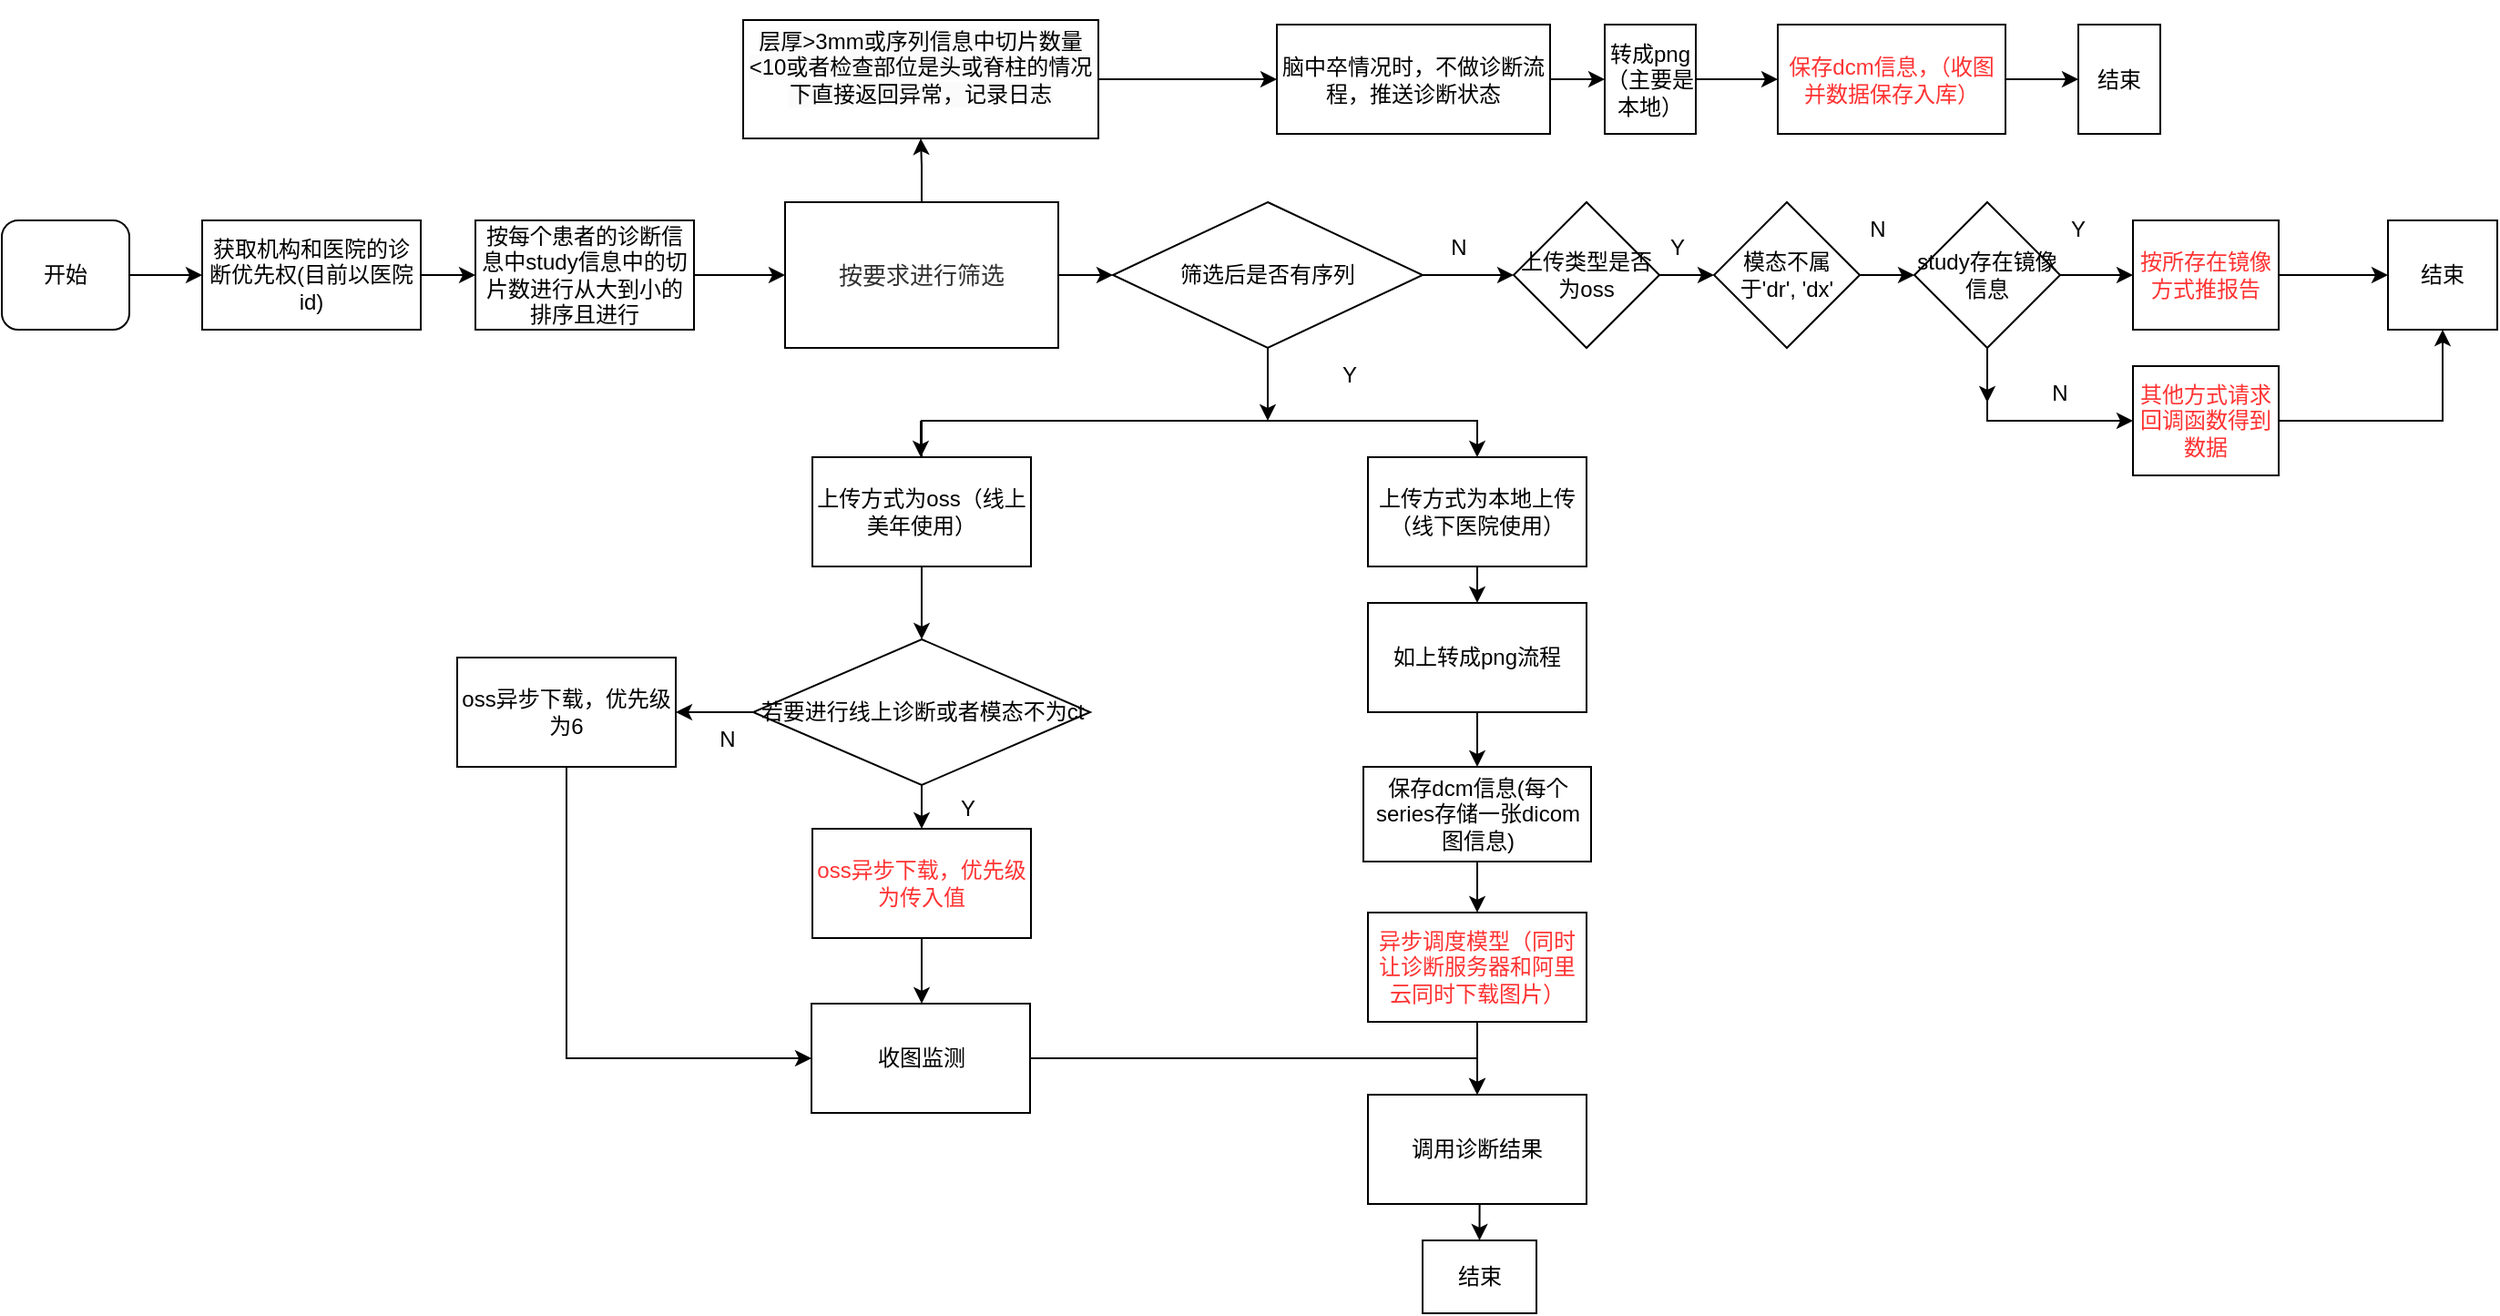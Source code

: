 <mxfile version="22.1.16" type="github">
  <diagram name="第 1 页" id="sj4xsaz33MOpHDal3Kfk">
    <mxGraphModel dx="2501" dy="746" grid="1" gridSize="10" guides="1" tooltips="1" connect="1" arrows="1" fold="1" page="1" pageScale="1" pageWidth="827" pageHeight="1169" math="0" shadow="0">
      <root>
        <mxCell id="0" />
        <mxCell id="1" parent="0" />
        <mxCell id="nyrZ7xyKviwGAj6536Cd-1" style="edgeStyle=orthogonalEdgeStyle;rounded=0;orthogonalLoop=1;jettySize=auto;html=1;exitX=1;exitY=0.5;exitDx=0;exitDy=0;" parent="1" source="F7nlX7lxKNdMln2TmzEk-2" edge="1">
          <mxGeometry relative="1" as="geometry">
            <mxPoint x="-710" y="240" as="targetPoint" />
          </mxGeometry>
        </mxCell>
        <mxCell id="F7nlX7lxKNdMln2TmzEk-2" value="开始" style="rounded=1;whiteSpace=wrap;html=1;" parent="1" vertex="1">
          <mxGeometry x="-820" y="210" width="70" height="60" as="geometry" />
        </mxCell>
        <mxCell id="F7nlX7lxKNdMln2TmzEk-7" value="&lt;div data-t=&quot;flow&quot; data-processon-v=&quot;{&amp;quot;list&amp;quot;:[{&amp;quot;parent&amp;quot;:&amp;quot;&amp;quot;,&amp;quot;link&amp;quot;:&amp;quot;&amp;quot;,&amp;quot;shapeStyle&amp;quot;:{&amp;quot;alpha&amp;quot;:1},&amp;quot;textBlock&amp;quot;:[{&amp;quot;position&amp;quot;:{&amp;quot;w&amp;quot;:&amp;quot;w&amp;quot;,&amp;quot;x&amp;quot;:0,&amp;quot;h&amp;quot;:&amp;quot;h&amp;quot;,&amp;quot;y&amp;quot;:0},&amp;quot;text&amp;quot;:&amp;quot;Y&amp;quot;}],&amp;quot;anchors&amp;quot;:[],&amp;quot;title&amp;quot;:&amp;quot;&amp;quot;,&amp;quot;fontStyle&amp;quot;:{},&amp;quot;dataAttributes&amp;quot;:[],&amp;quot;props&amp;quot;:{&amp;quot;zindex&amp;quot;:29,&amp;quot;w&amp;quot;:100,&amp;quot;x&amp;quot;:1274.314,&amp;quot;h&amp;quot;:40,&amp;quot;y&amp;quot;:277.414,&amp;quot;angle&amp;quot;:0},&amp;quot;path&amp;quot;:[{&amp;quot;lineStyle&amp;quot;:{&amp;quot;lineWidth&amp;quot;:0},&amp;quot;fillStyle&amp;quot;:{&amp;quot;type&amp;quot;:&amp;quot;none&amp;quot;},&amp;quot;actions&amp;quot;:[{&amp;quot;x&amp;quot;:&amp;quot;0&amp;quot;,&amp;quot;action&amp;quot;:&amp;quot;move&amp;quot;,&amp;quot;y&amp;quot;:&amp;quot;0&amp;quot;},{&amp;quot;x&amp;quot;:&amp;quot;w&amp;quot;,&amp;quot;action&amp;quot;:&amp;quot;line&amp;quot;,&amp;quot;y&amp;quot;:&amp;quot;0&amp;quot;},{&amp;quot;x&amp;quot;:&amp;quot;w&amp;quot;,&amp;quot;action&amp;quot;:&amp;quot;line&amp;quot;,&amp;quot;y&amp;quot;:&amp;quot;h&amp;quot;},{&amp;quot;x&amp;quot;:&amp;quot;0&amp;quot;,&amp;quot;action&amp;quot;:&amp;quot;line&amp;quot;,&amp;quot;y&amp;quot;:&amp;quot;h&amp;quot;},{&amp;quot;action&amp;quot;:&amp;quot;close&amp;quot;}]}],&amp;quot;lineStyle&amp;quot;:{},&amp;quot;children&amp;quot;:[],&amp;quot;resizeDir&amp;quot;:[&amp;quot;tl&amp;quot;,&amp;quot;tr&amp;quot;,&amp;quot;br&amp;quot;,&amp;quot;bl&amp;quot;,&amp;quot;l&amp;quot;,&amp;quot;t&amp;quot;,&amp;quot;r&amp;quot;,&amp;quot;b&amp;quot;],&amp;quot;name&amp;quot;:&amp;quot;standardText&amp;quot;,&amp;quot;fillStyle&amp;quot;:{},&amp;quot;theme&amp;quot;:{},&amp;quot;id&amp;quot;:&amp;quot;sfWnpLPilw455357&amp;quot;,&amp;quot;attribute&amp;quot;:{&amp;quot;container&amp;quot;:false,&amp;quot;rotatable&amp;quot;:true,&amp;quot;visible&amp;quot;:true,&amp;quot;fixedLink&amp;quot;:false,&amp;quot;collapsable&amp;quot;:false,&amp;quot;collapsed&amp;quot;:false,&amp;quot;linkable&amp;quot;:false,&amp;quot;markerOffset&amp;quot;:5},&amp;quot;category&amp;quot;:&amp;quot;standard&amp;quot;,&amp;quot;locked&amp;quot;:false,&amp;quot;group&amp;quot;:&amp;quot;&amp;quot;},{&amp;quot;parent&amp;quot;:&amp;quot;&amp;quot;,&amp;quot;link&amp;quot;:&amp;quot;&amp;quot;,&amp;quot;shapeStyle&amp;quot;:{&amp;quot;alpha&amp;quot;:1},&amp;quot;textBlock&amp;quot;:[{&amp;quot;position&amp;quot;:{&amp;quot;w&amp;quot;:&amp;quot;w-20&amp;quot;,&amp;quot;x&amp;quot;:&amp;quot;10&amp;quot;,&amp;quot;h&amp;quot;:&amp;quot;h*0.75&amp;quot;,&amp;quot;y&amp;quot;:&amp;quot;h*0.13&amp;quot;},&amp;quot;text&amp;quot;:&amp;quot;存在study_uid 和series&amp;quot;}],&amp;quot;anchors&amp;quot;:[{&amp;quot;x&amp;quot;:&amp;quot;0&amp;quot;,&amp;quot;y&amp;quot;:&amp;quot;h/2&amp;quot;},{&amp;quot;x&amp;quot;:&amp;quot;w/2&amp;quot;,&amp;quot;y&amp;quot;:&amp;quot;0&amp;quot;},{&amp;quot;x&amp;quot;:&amp;quot;w&amp;quot;,&amp;quot;y&amp;quot;:&amp;quot;h/2&amp;quot;},{&amp;quot;x&amp;quot;:&amp;quot;w/2&amp;quot;,&amp;quot;y&amp;quot;:&amp;quot;h&amp;quot;}],&amp;quot;title&amp;quot;:&amp;quot;菱形&amp;quot;,&amp;quot;fontStyle&amp;quot;:{},&amp;quot;dataAttributes&amp;quot;:[{&amp;quot;name&amp;quot;:&amp;quot;序号&amp;quot;,&amp;quot;id&amp;quot;:&amp;quot;AvJsroGiKy774001&amp;quot;,&amp;quot;type&amp;quot;:&amp;quot;number&amp;quot;,&amp;quot;category&amp;quot;:&amp;quot;default&amp;quot;,&amp;quot;value&amp;quot;:&amp;quot;&amp;quot;},{&amp;quot;name&amp;quot;:&amp;quot;名称&amp;quot;,&amp;quot;id&amp;quot;:&amp;quot;UftsTLvCtB818761&amp;quot;,&amp;quot;type&amp;quot;:&amp;quot;string&amp;quot;,&amp;quot;category&amp;quot;:&amp;quot;default&amp;quot;,&amp;quot;value&amp;quot;:&amp;quot;&amp;quot;},{&amp;quot;name&amp;quot;:&amp;quot;所有者&amp;quot;,&amp;quot;id&amp;quot;:&amp;quot;gswQJcNARp054666&amp;quot;,&amp;quot;type&amp;quot;:&amp;quot;string&amp;quot;,&amp;quot;category&amp;quot;:&amp;quot;default&amp;quot;,&amp;quot;value&amp;quot;:&amp;quot;&amp;quot;},{&amp;quot;name&amp;quot;:&amp;quot;连接&amp;quot;,&amp;quot;id&amp;quot;:&amp;quot;eXbFpUEDes665710&amp;quot;,&amp;quot;type&amp;quot;:&amp;quot;link&amp;quot;,&amp;quot;category&amp;quot;:&amp;quot;default&amp;quot;,&amp;quot;value&amp;quot;:&amp;quot;&amp;quot;},{&amp;quot;name&amp;quot;:&amp;quot;便笺&amp;quot;,&amp;quot;id&amp;quot;:&amp;quot;yHxXOwDcpC741806&amp;quot;,&amp;quot;type&amp;quot;:&amp;quot;string&amp;quot;,&amp;quot;category&amp;quot;:&amp;quot;default&amp;quot;,&amp;quot;value&amp;quot;:&amp;quot;&amp;quot;}],&amp;quot;props&amp;quot;:{&amp;quot;zindex&amp;quot;:45,&amp;quot;w&amp;quot;:96,&amp;quot;x&amp;quot;:1333.914,&amp;quot;h&amp;quot;:70,&amp;quot;y&amp;quot;:281.414,&amp;quot;angle&amp;quot;:0},&amp;quot;path&amp;quot;:[{&amp;quot;actions&amp;quot;:[{&amp;quot;x&amp;quot;:&amp;quot;0&amp;quot;,&amp;quot;action&amp;quot;:&amp;quot;move&amp;quot;,&amp;quot;y&amp;quot;:&amp;quot;h/2&amp;quot;},{&amp;quot;x&amp;quot;:&amp;quot;w/2&amp;quot;,&amp;quot;action&amp;quot;:&amp;quot;line&amp;quot;,&amp;quot;y&amp;quot;:&amp;quot;0&amp;quot;},{&amp;quot;x&amp;quot;:&amp;quot;w&amp;quot;,&amp;quot;action&amp;quot;:&amp;quot;line&amp;quot;,&amp;quot;y&amp;quot;:&amp;quot;h/2&amp;quot;},{&amp;quot;x&amp;quot;:&amp;quot;w/2&amp;quot;,&amp;quot;action&amp;quot;:&amp;quot;line&amp;quot;,&amp;quot;y&amp;quot;:&amp;quot;h&amp;quot;},{&amp;quot;action&amp;quot;:&amp;quot;close&amp;quot;}]}],&amp;quot;lineStyle&amp;quot;:{&amp;quot;lineWidth&amp;quot;:1.5},&amp;quot;children&amp;quot;:[],&amp;quot;resizeDir&amp;quot;:[&amp;quot;tl&amp;quot;,&amp;quot;tr&amp;quot;,&amp;quot;br&amp;quot;,&amp;quot;bl&amp;quot;,&amp;quot;l&amp;quot;,&amp;quot;t&amp;quot;,&amp;quot;r&amp;quot;,&amp;quot;b&amp;quot;],&amp;quot;name&amp;quot;:&amp;quot;diamond&amp;quot;,&amp;quot;fillStyle&amp;quot;:{},&amp;quot;theme&amp;quot;:{},&amp;quot;id&amp;quot;:&amp;quot;gdxwHSzoVa381534&amp;quot;,&amp;quot;attribute&amp;quot;:{&amp;quot;container&amp;quot;:false,&amp;quot;rotatable&amp;quot;:true,&amp;quot;visible&amp;quot;:true,&amp;quot;fixedLink&amp;quot;:false,&amp;quot;collapsable&amp;quot;:false,&amp;quot;collapsed&amp;quot;:false,&amp;quot;linkable&amp;quot;:true,&amp;quot;markerOffset&amp;quot;:5},&amp;quot;category&amp;quot;:&amp;quot;basic&amp;quot;,&amp;quot;locked&amp;quot;:false,&amp;quot;group&amp;quot;:&amp;quot;&amp;quot;},{&amp;quot;textBlock&amp;quot;:[],&amp;quot;points&amp;quot;:[{&amp;quot;x&amp;quot;:1381.914,&amp;quot;y&amp;quot;:361.914},{&amp;quot;x&amp;quot;:1381.914,&amp;quot;y&amp;quot;:361.914}],&amp;quot;dataAttributes&amp;quot;:[],&amp;quot;props&amp;quot;:{&amp;quot;zindex&amp;quot;:46},&amp;quot;linkerType&amp;quot;:&amp;quot;broken&amp;quot;,&amp;quot;lineStyle&amp;quot;:{&amp;quot;lineWidth&amp;quot;:1.5},&amp;quot;name&amp;quot;:&amp;quot;linker&amp;quot;,&amp;quot;from&amp;quot;:{&amp;quot;x&amp;quot;:1381.914,&amp;quot;y&amp;quot;:351.414,&amp;quot;angle&amp;quot;:4.433,&amp;quot;id&amp;quot;:&amp;quot;gdxwHSzoVa381534&amp;quot;},&amp;quot;id&amp;quot;:&amp;quot;FADFrsRUTM586054&amp;quot;,&amp;quot;text&amp;quot;:&amp;quot;&amp;quot;,&amp;quot;to&amp;quot;:{&amp;quot;x&amp;quot;:1381.914,&amp;quot;y&amp;quot;:372.414,&amp;quot;angle&amp;quot;:1.571,&amp;quot;id&amp;quot;:&amp;quot;uvvESFXttR432838&amp;quot;},&amp;quot;locked&amp;quot;:false,&amp;quot;group&amp;quot;:&amp;quot;&amp;quot;},{&amp;quot;parent&amp;quot;:&amp;quot;&amp;quot;,&amp;quot;link&amp;quot;:&amp;quot;&amp;quot;,&amp;quot;shapeStyle&amp;quot;:{&amp;quot;alpha&amp;quot;:1},&amp;quot;textBlock&amp;quot;:[{&amp;quot;position&amp;quot;:{&amp;quot;w&amp;quot;:&amp;quot;w-20&amp;quot;,&amp;quot;x&amp;quot;:10,&amp;quot;h&amp;quot;:&amp;quot;h&amp;quot;,&amp;quot;y&amp;quot;:0},&amp;quot;text&amp;quot;:&amp;quot;结束&amp;quot;}],&amp;quot;anchors&amp;quot;:[{&amp;quot;x&amp;quot;:&amp;quot;w/2&amp;quot;,&amp;quot;y&amp;quot;:&amp;quot;0&amp;quot;},{&amp;quot;x&amp;quot;:&amp;quot;w/2&amp;quot;,&amp;quot;y&amp;quot;:&amp;quot;h&amp;quot;},{&amp;quot;x&amp;quot;:&amp;quot;0&amp;quot;,&amp;quot;y&amp;quot;:&amp;quot;h/2&amp;quot;},{&amp;quot;x&amp;quot;:&amp;quot;w&amp;quot;,&amp;quot;y&amp;quot;:&amp;quot;h/2&amp;quot;}],&amp;quot;title&amp;quot;:&amp;quot;矩形&amp;quot;,&amp;quot;fontStyle&amp;quot;:{},&amp;quot;dataAttributes&amp;quot;:[{&amp;quot;name&amp;quot;:&amp;quot;序号&amp;quot;,&amp;quot;id&amp;quot;:&amp;quot;DMKNQeouyB581725&amp;quot;,&amp;quot;type&amp;quot;:&amp;quot;number&amp;quot;,&amp;quot;category&amp;quot;:&amp;quot;default&amp;quot;,&amp;quot;value&amp;quot;:&amp;quot;&amp;quot;},{&amp;quot;name&amp;quot;:&amp;quot;名称&amp;quot;,&amp;quot;id&amp;quot;:&amp;quot;hbFauzAANW010084&amp;quot;,&amp;quot;type&amp;quot;:&amp;quot;string&amp;quot;,&amp;quot;category&amp;quot;:&amp;quot;default&amp;quot;,&amp;quot;value&amp;quot;:&amp;quot;&amp;quot;},{&amp;quot;name&amp;quot;:&amp;quot;所有者&amp;quot;,&amp;quot;id&amp;quot;:&amp;quot;tuqwuQiYFK237246&amp;quot;,&amp;quot;type&amp;quot;:&amp;quot;string&amp;quot;,&amp;quot;category&amp;quot;:&amp;quot;default&amp;quot;,&amp;quot;value&amp;quot;:&amp;quot;&amp;quot;},{&amp;quot;name&amp;quot;:&amp;quot;连接&amp;quot;,&amp;quot;id&amp;quot;:&amp;quot;csFpKOaVVN569283&amp;quot;,&amp;quot;type&amp;quot;:&amp;quot;link&amp;quot;,&amp;quot;category&amp;quot;:&amp;quot;default&amp;quot;,&amp;quot;value&amp;quot;:&amp;quot;&amp;quot;},{&amp;quot;name&amp;quot;:&amp;quot;便笺&amp;quot;,&amp;quot;id&amp;quot;:&amp;quot;qJiRdrPHbT757379&amp;quot;,&amp;quot;type&amp;quot;:&amp;quot;string&amp;quot;,&amp;quot;category&amp;quot;:&amp;quot;default&amp;quot;,&amp;quot;value&amp;quot;:&amp;quot;&amp;quot;}],&amp;quot;props&amp;quot;:{&amp;quot;zindex&amp;quot;:47,&amp;quot;w&amp;quot;:96,&amp;quot;x&amp;quot;:1333.914,&amp;quot;h&amp;quot;:54,&amp;quot;y&amp;quot;:372.414,&amp;quot;angle&amp;quot;:0},&amp;quot;path&amp;quot;:[{&amp;quot;actions&amp;quot;:[{&amp;quot;x&amp;quot;:&amp;quot;0&amp;quot;,&amp;quot;action&amp;quot;:&amp;quot;move&amp;quot;,&amp;quot;y&amp;quot;:&amp;quot;0&amp;quot;},{&amp;quot;x&amp;quot;:&amp;quot;w&amp;quot;,&amp;quot;action&amp;quot;:&amp;quot;line&amp;quot;,&amp;quot;y&amp;quot;:&amp;quot;0&amp;quot;},{&amp;quot;x&amp;quot;:&amp;quot;w&amp;quot;,&amp;quot;action&amp;quot;:&amp;quot;line&amp;quot;,&amp;quot;y&amp;quot;:&amp;quot;h&amp;quot;},{&amp;quot;x&amp;quot;:&amp;quot;0&amp;quot;,&amp;quot;action&amp;quot;:&amp;quot;line&amp;quot;,&amp;quot;y&amp;quot;:&amp;quot;h&amp;quot;},{&amp;quot;action&amp;quot;:&amp;quot;close&amp;quot;}]}],&amp;quot;lineStyle&amp;quot;:{&amp;quot;lineWidth&amp;quot;:1.5},&amp;quot;children&amp;quot;:[],&amp;quot;resizeDir&amp;quot;:[&amp;quot;tl&amp;quot;,&amp;quot;tr&amp;quot;,&amp;quot;br&amp;quot;,&amp;quot;bl&amp;quot;,&amp;quot;l&amp;quot;,&amp;quot;t&amp;quot;,&amp;quot;r&amp;quot;,&amp;quot;b&amp;quot;],&amp;quot;name&amp;quot;:&amp;quot;rectangle&amp;quot;,&amp;quot;fillStyle&amp;quot;:{},&amp;quot;theme&amp;quot;:{},&amp;quot;id&amp;quot;:&amp;quot;uvvESFXttR432838&amp;quot;,&amp;quot;attribute&amp;quot;:{&amp;quot;container&amp;quot;:false,&amp;quot;rotatable&amp;quot;:true,&amp;quot;visible&amp;quot;:true,&amp;quot;fixedLink&amp;quot;:false,&amp;quot;collapsable&amp;quot;:false,&amp;quot;collapsed&amp;quot;:false,&amp;quot;linkable&amp;quot;:true,&amp;quot;markerOffset&amp;quot;:5},&amp;quot;category&amp;quot;:&amp;quot;basic&amp;quot;,&amp;quot;locked&amp;quot;:false,&amp;quot;group&amp;quot;:&amp;quot;&amp;quot;},{&amp;quot;textBlock&amp;quot;:[],&amp;quot;points&amp;quot;:[{&amp;quot;x&amp;quot;:1324.414,&amp;quot;y&amp;quot;:316.414},{&amp;quot;x&amp;quot;:1324.414,&amp;quot;y&amp;quot;:316.414}],&amp;quot;dataAttributes&amp;quot;:[],&amp;quot;props&amp;quot;:{&amp;quot;zindex&amp;quot;:50},&amp;quot;linkerType&amp;quot;:&amp;quot;broken&amp;quot;,&amp;quot;lineStyle&amp;quot;:{&amp;quot;lineWidth&amp;quot;:1.5},&amp;quot;name&amp;quot;:&amp;quot;linker&amp;quot;,&amp;quot;from&amp;quot;:{&amp;quot;x&amp;quot;:1333.914,&amp;quot;y&amp;quot;:316.414,&amp;quot;angle&amp;quot;:5.742,&amp;quot;id&amp;quot;:&amp;quot;gdxwHSzoVa381534&amp;quot;},&amp;quot;id&amp;quot;:&amp;quot;fPnHlRJkkO450303&amp;quot;,&amp;quot;text&amp;quot;:&amp;quot;&amp;quot;,&amp;quot;to&amp;quot;:{&amp;quot;x&amp;quot;:1314.914,&amp;quot;y&amp;quot;:316.414,&amp;quot;angle&amp;quot;:3.491,&amp;quot;id&amp;quot;:&amp;quot;ncwymHpUft032778&amp;quot;},&amp;quot;locked&amp;quot;:false,&amp;quot;group&amp;quot;:&amp;quot;&amp;quot;},{&amp;quot;parent&amp;quot;:&amp;quot;&amp;quot;,&amp;quot;link&amp;quot;:&amp;quot;&amp;quot;,&amp;quot;shapeStyle&amp;quot;:{&amp;quot;alpha&amp;quot;:1},&amp;quot;textBlock&amp;quot;:[{&amp;quot;position&amp;quot;:{&amp;quot;w&amp;quot;:&amp;quot;w-20&amp;quot;,&amp;quot;x&amp;quot;:10,&amp;quot;h&amp;quot;:&amp;quot;h&amp;quot;,&amp;quot;y&amp;quot;:0},&amp;quot;text&amp;quot;:&amp;quot;指定文件夹中文件名是否为.dcm&amp;quot;}],&amp;quot;anchors&amp;quot;:[{&amp;quot;x&amp;quot;:&amp;quot;w/2&amp;quot;,&amp;quot;y&amp;quot;:&amp;quot;0&amp;quot;},{&amp;quot;x&amp;quot;:&amp;quot;w/2&amp;quot;,&amp;quot;y&amp;quot;:&amp;quot;h&amp;quot;},{&amp;quot;x&amp;quot;:&amp;quot;0&amp;quot;,&amp;quot;y&amp;quot;:&amp;quot;h/2&amp;quot;},{&amp;quot;x&amp;quot;:&amp;quot;w&amp;quot;,&amp;quot;y&amp;quot;:&amp;quot;h/2&amp;quot;}],&amp;quot;title&amp;quot;:&amp;quot;判定&amp;quot;,&amp;quot;fontStyle&amp;quot;:{},&amp;quot;dataAttributes&amp;quot;:[{&amp;quot;name&amp;quot;:&amp;quot;序号&amp;quot;,&amp;quot;id&amp;quot;:&amp;quot;VRkYwZgbZo656516&amp;quot;,&amp;quot;type&amp;quot;:&amp;quot;number&amp;quot;,&amp;quot;category&amp;quot;:&amp;quot;default&amp;quot;,&amp;quot;value&amp;quot;:&amp;quot;&amp;quot;},{&amp;quot;name&amp;quot;:&amp;quot;名称&amp;quot;,&amp;quot;id&amp;quot;:&amp;quot;ANvAshDiae009873&amp;quot;,&amp;quot;type&amp;quot;:&amp;quot;string&amp;quot;,&amp;quot;category&amp;quot;:&amp;quot;default&amp;quot;,&amp;quot;value&amp;quot;:&amp;quot;&amp;quot;},{&amp;quot;name&amp;quot;:&amp;quot;所有者&amp;quot;,&amp;quot;id&amp;quot;:&amp;quot;RTHhOkggDc818367&amp;quot;,&amp;quot;type&amp;quot;:&amp;quot;string&amp;quot;,&amp;quot;category&amp;quot;:&amp;quot;default&amp;quot;,&amp;quot;value&amp;quot;:&amp;quot;&amp;quot;},{&amp;quot;name&amp;quot;:&amp;quot;连接&amp;quot;,&amp;quot;id&amp;quot;:&amp;quot;DFdCEAdude259506&amp;quot;,&amp;quot;type&amp;quot;:&amp;quot;link&amp;quot;,&amp;quot;category&amp;quot;:&amp;quot;default&amp;quot;,&amp;quot;value&amp;quot;:&amp;quot;&amp;quot;},{&amp;quot;name&amp;quot;:&amp;quot;便笺&amp;quot;,&amp;quot;id&amp;quot;:&amp;quot;HaBDbxNEmO596399&amp;quot;,&amp;quot;type&amp;quot;:&amp;quot;string&amp;quot;,&amp;quot;category&amp;quot;:&amp;quot;default&amp;quot;,&amp;quot;value&amp;quot;:&amp;quot;&amp;quot;},{&amp;quot;name&amp;quot;:&amp;quot;成本&amp;quot;,&amp;quot;id&amp;quot;:&amp;quot;OsQIRTXerZ133551&amp;quot;,&amp;quot;type&amp;quot;:&amp;quot;number&amp;quot;,&amp;quot;category&amp;quot;:&amp;quot;default&amp;quot;,&amp;quot;value&amp;quot;:&amp;quot;&amp;quot;},{&amp;quot;name&amp;quot;:&amp;quot;时间&amp;quot;,&amp;quot;id&amp;quot;:&amp;quot;OugFusuUQi741643&amp;quot;,&amp;quot;type&amp;quot;:&amp;quot;number&amp;quot;,&amp;quot;category&amp;quot;:&amp;quot;default&amp;quot;,&amp;quot;value&amp;quot;:&amp;quot;&amp;quot;},{&amp;quot;name&amp;quot;:&amp;quot;部门&amp;quot;,&amp;quot;id&amp;quot;:&amp;quot;FTQOaVVydb527621&amp;quot;,&amp;quot;type&amp;quot;:&amp;quot;string&amp;quot;,&amp;quot;category&amp;quot;:&amp;quot;default&amp;quot;,&amp;quot;value&amp;quot;:&amp;quot;&amp;quot;},{&amp;quot;name&amp;quot;:&amp;quot;输入&amp;quot;,&amp;quot;id&amp;quot;:&amp;quot;OCptZerhJT924518&amp;quot;,&amp;quot;type&amp;quot;:&amp;quot;string&amp;quot;,&amp;quot;category&amp;quot;:&amp;quot;default&amp;quot;,&amp;quot;value&amp;quot;:&amp;quot;&amp;quot;},{&amp;quot;name&amp;quot;:&amp;quot;输出&amp;quot;,&amp;quot;id&amp;quot;:&amp;quot;ukurrAaSCl947015&amp;quot;,&amp;quot;type&amp;quot;:&amp;quot;string&amp;quot;,&amp;quot;category&amp;quot;:&amp;quot;default&amp;quot;,&amp;quot;value&amp;quot;:&amp;quot;&amp;quot;},{&amp;quot;name&amp;quot;:&amp;quot;风险&amp;quot;,&amp;quot;id&amp;quot;:&amp;quot;ftdDaHfWzQ794044&amp;quot;,&amp;quot;type&amp;quot;:&amp;quot;string&amp;quot;,&amp;quot;category&amp;quot;:&amp;quot;default&amp;quot;,&amp;quot;value&amp;quot;:&amp;quot;&amp;quot;},{&amp;quot;name&amp;quot;:&amp;quot;备注&amp;quot;,&amp;quot;id&amp;quot;:&amp;quot;mCgyCTmQXo594531&amp;quot;,&amp;quot;type&amp;quot;:&amp;quot;string&amp;quot;,&amp;quot;category&amp;quot;:&amp;quot;default&amp;quot;,&amp;quot;value&amp;quot;:&amp;quot;&amp;quot;}],&amp;quot;props&amp;quot;:{&amp;quot;zindex&amp;quot;:51,&amp;quot;w&amp;quot;:128.6,&amp;quot;x&amp;quot;:1186.314,&amp;quot;h&amp;quot;:70,&amp;quot;y&amp;quot;:281.414,&amp;quot;angle&amp;quot;:0},&amp;quot;path&amp;quot;:[{&amp;quot;actions&amp;quot;:[{&amp;quot;x&amp;quot;:&amp;quot;0&amp;quot;,&amp;quot;action&amp;quot;:&amp;quot;move&amp;quot;,&amp;quot;y&amp;quot;:&amp;quot;h/2&amp;quot;},{&amp;quot;x&amp;quot;:&amp;quot;w/2&amp;quot;,&amp;quot;action&amp;quot;:&amp;quot;line&amp;quot;,&amp;quot;y&amp;quot;:&amp;quot;0&amp;quot;},{&amp;quot;x&amp;quot;:&amp;quot;w&amp;quot;,&amp;quot;action&amp;quot;:&amp;quot;line&amp;quot;,&amp;quot;y&amp;quot;:&amp;quot;h/2&amp;quot;},{&amp;quot;x&amp;quot;:&amp;quot;w/2&amp;quot;,&amp;quot;action&amp;quot;:&amp;quot;line&amp;quot;,&amp;quot;y&amp;quot;:&amp;quot;h&amp;quot;},{&amp;quot;x&amp;quot;:&amp;quot;0&amp;quot;,&amp;quot;action&amp;quot;:&amp;quot;line&amp;quot;,&amp;quot;y&amp;quot;:&amp;quot;h/2&amp;quot;},{&amp;quot;action&amp;quot;:&amp;quot;close&amp;quot;}]}],&amp;quot;lineStyle&amp;quot;:{&amp;quot;lineWidth&amp;quot;:1.5},&amp;quot;children&amp;quot;:[],&amp;quot;resizeDir&amp;quot;:[&amp;quot;tl&amp;quot;,&amp;quot;tr&amp;quot;,&amp;quot;br&amp;quot;,&amp;quot;bl&amp;quot;,&amp;quot;l&amp;quot;,&amp;quot;t&amp;quot;,&amp;quot;r&amp;quot;,&amp;quot;b&amp;quot;],&amp;quot;name&amp;quot;:&amp;quot;decision&amp;quot;,&amp;quot;fillStyle&amp;quot;:{},&amp;quot;theme&amp;quot;:{},&amp;quot;id&amp;quot;:&amp;quot;ncwymHpUft032778&amp;quot;,&amp;quot;attribute&amp;quot;:{&amp;quot;container&amp;quot;:false,&amp;quot;rotatable&amp;quot;:true,&amp;quot;visible&amp;quot;:true,&amp;quot;fixedLink&amp;quot;:false,&amp;quot;collapsable&amp;quot;:false,&amp;quot;collapsed&amp;quot;:false,&amp;quot;linkable&amp;quot;:true,&amp;quot;markerOffset&amp;quot;:5},&amp;quot;category&amp;quot;:&amp;quot;flow&amp;quot;,&amp;quot;locked&amp;quot;:false,&amp;quot;group&amp;quot;:&amp;quot;&amp;quot;},{&amp;quot;textBlock&amp;quot;:[],&amp;quot;points&amp;quot;:[{&amp;quot;x&amp;quot;:1250.614,&amp;quot;y&amp;quot;:361.914},{&amp;quot;x&amp;quot;:1250.614,&amp;quot;y&amp;quot;:361.914}],&amp;quot;dataAttributes&amp;quot;:[],&amp;quot;props&amp;quot;:{&amp;quot;zindex&amp;quot;:52},&amp;quot;linkerType&amp;quot;:&amp;quot;broken&amp;quot;,&amp;quot;lineStyle&amp;quot;:{&amp;quot;lineWidth&amp;quot;:1.5},&amp;quot;name&amp;quot;:&amp;quot;linker&amp;quot;,&amp;quot;from&amp;quot;:{&amp;quot;x&amp;quot;:1250.614,&amp;quot;y&amp;quot;:351.414,&amp;quot;angle&amp;quot;:4.433,&amp;quot;id&amp;quot;:&amp;quot;ncwymHpUft032778&amp;quot;},&amp;quot;id&amp;quot;:&amp;quot;kfvJkWVNxE581028&amp;quot;,&amp;quot;text&amp;quot;:&amp;quot;&amp;quot;,&amp;quot;to&amp;quot;:{&amp;quot;x&amp;quot;:1250.614,&amp;quot;y&amp;quot;:372.414,&amp;quot;angle&amp;quot;:1.571,&amp;quot;id&amp;quot;:&amp;quot;waGqxFCIDE314881&amp;quot;},&amp;quot;locked&amp;quot;:false,&amp;quot;group&amp;quot;:&amp;quot;&amp;quot;},{&amp;quot;parent&amp;quot;:&amp;quot;&amp;quot;,&amp;quot;link&amp;quot;:&amp;quot;&amp;quot;,&amp;quot;shapeStyle&amp;quot;:{&amp;quot;alpha&amp;quot;:1},&amp;quot;textBlock&amp;quot;:[{&amp;quot;position&amp;quot;:{&amp;quot;w&amp;quot;:&amp;quot;w-20&amp;quot;,&amp;quot;x&amp;quot;:10,&amp;quot;h&amp;quot;:&amp;quot;h&amp;quot;,&amp;quot;y&amp;quot;:0},&amp;quot;text&amp;quot;:&amp;quot;结束&amp;quot;}],&amp;quot;anchors&amp;quot;:[{&amp;quot;x&amp;quot;:&amp;quot;w/2&amp;quot;,&amp;quot;y&amp;quot;:&amp;quot;0&amp;quot;},{&amp;quot;x&amp;quot;:&amp;quot;w/2&amp;quot;,&amp;quot;y&amp;quot;:&amp;quot;h&amp;quot;},{&amp;quot;x&amp;quot;:&amp;quot;0&amp;quot;,&amp;quot;y&amp;quot;:&amp;quot;h/2&amp;quot;},{&amp;quot;x&amp;quot;:&amp;quot;w&amp;quot;,&amp;quot;y&amp;quot;:&amp;quot;h/2&amp;quot;}],&amp;quot;title&amp;quot;:&amp;quot;矩形&amp;quot;,&amp;quot;fontStyle&amp;quot;:{},&amp;quot;dataAttributes&amp;quot;:[{&amp;quot;name&amp;quot;:&amp;quot;序号&amp;quot;,&amp;quot;id&amp;quot;:&amp;quot;xEpnERHQTA812446&amp;quot;,&amp;quot;type&amp;quot;:&amp;quot;number&amp;quot;,&amp;quot;category&amp;quot;:&amp;quot;default&amp;quot;,&amp;quot;value&amp;quot;:&amp;quot;&amp;quot;},{&amp;quot;name&amp;quot;:&amp;quot;名称&amp;quot;,&amp;quot;id&amp;quot;:&amp;quot;rswYgMGKKh044118&amp;quot;,&amp;quot;type&amp;quot;:&amp;quot;string&amp;quot;,&amp;quot;category&amp;quot;:&amp;quot;default&amp;quot;,&amp;quot;value&amp;quot;:&amp;quot;&amp;quot;},{&amp;quot;name&amp;quot;:&amp;quot;所有者&amp;quot;,&amp;quot;id&amp;quot;:&amp;quot;YEqTPPgzvz695433&amp;quot;,&amp;quot;type&amp;quot;:&amp;quot;string&amp;quot;,&amp;quot;category&amp;quot;:&amp;quot;default&amp;quot;,&amp;quot;value&amp;quot;:&amp;quot;&amp;quot;},{&amp;quot;name&amp;quot;:&amp;quot;连接&amp;quot;,&amp;quot;id&amp;quot;:&amp;quot;CtnvbXZCEY650121&amp;quot;,&amp;quot;type&amp;quot;:&amp;quot;link&amp;quot;,&amp;quot;category&amp;quot;:&amp;quot;default&amp;quot;,&amp;quot;value&amp;quot;:&amp;quot;&amp;quot;},{&amp;quot;name&amp;quot;:&amp;quot;便笺&amp;quot;,&amp;quot;id&amp;quot;:&amp;quot;cXeiNdFNmE912987&amp;quot;,&amp;quot;type&amp;quot;:&amp;quot;string&amp;quot;,&amp;quot;category&amp;quot;:&amp;quot;default&amp;quot;,&amp;quot;value&amp;quot;:&amp;quot;&amp;quot;}],&amp;quot;props&amp;quot;:{&amp;quot;zindex&amp;quot;:53,&amp;quot;w&amp;quot;:96,&amp;quot;x&amp;quot;:1202.614,&amp;quot;h&amp;quot;:54,&amp;quot;y&amp;quot;:372.414,&amp;quot;angle&amp;quot;:0},&amp;quot;path&amp;quot;:[{&amp;quot;actions&amp;quot;:[{&amp;quot;x&amp;quot;:&amp;quot;0&amp;quot;,&amp;quot;action&amp;quot;:&amp;quot;move&amp;quot;,&amp;quot;y&amp;quot;:&amp;quot;0&amp;quot;},{&amp;quot;x&amp;quot;:&amp;quot;w&amp;quot;,&amp;quot;action&amp;quot;:&amp;quot;line&amp;quot;,&amp;quot;y&amp;quot;:&amp;quot;0&amp;quot;},{&amp;quot;x&amp;quot;:&amp;quot;w&amp;quot;,&amp;quot;action&amp;quot;:&amp;quot;line&amp;quot;,&amp;quot;y&amp;quot;:&amp;quot;h&amp;quot;},{&amp;quot;x&amp;quot;:&amp;quot;0&amp;quot;,&amp;quot;action&amp;quot;:&amp;quot;line&amp;quot;,&amp;quot;y&amp;quot;:&amp;quot;h&amp;quot;},{&amp;quot;action&amp;quot;:&amp;quot;close&amp;quot;}]}],&amp;quot;lineStyle&amp;quot;:{&amp;quot;lineWidth&amp;quot;:1.5},&amp;quot;children&amp;quot;:[],&amp;quot;resizeDir&amp;quot;:[&amp;quot;tl&amp;quot;,&amp;quot;tr&amp;quot;,&amp;quot;br&amp;quot;,&amp;quot;bl&amp;quot;,&amp;quot;l&amp;quot;,&amp;quot;t&amp;quot;,&amp;quot;r&amp;quot;,&amp;quot;b&amp;quot;],&amp;quot;name&amp;quot;:&amp;quot;rectangle&amp;quot;,&amp;quot;fillStyle&amp;quot;:{},&amp;quot;theme&amp;quot;:{},&amp;quot;id&amp;quot;:&amp;quot;waGqxFCIDE314881&amp;quot;,&amp;quot;attribute&amp;quot;:{&amp;quot;container&amp;quot;:false,&amp;quot;rotatable&amp;quot;:true,&amp;quot;visible&amp;quot;:true,&amp;quot;fixedLink&amp;quot;:false,&amp;quot;collapsable&amp;quot;:false,&amp;quot;collapsed&amp;quot;:false,&amp;quot;linkable&amp;quot;:true,&amp;quot;markerOffset&amp;quot;:5},&amp;quot;category&amp;quot;:&amp;quot;basic&amp;quot;,&amp;quot;locked&amp;quot;:false,&amp;quot;group&amp;quot;:&amp;quot;&amp;quot;},{&amp;quot;parent&amp;quot;:&amp;quot;&amp;quot;,&amp;quot;link&amp;quot;:&amp;quot;&amp;quot;,&amp;quot;shapeStyle&amp;quot;:{&amp;quot;alpha&amp;quot;:1},&amp;quot;textBlock&amp;quot;:[{&amp;quot;position&amp;quot;:{&amp;quot;w&amp;quot;:&amp;quot;w-20&amp;quot;,&amp;quot;x&amp;quot;:10,&amp;quot;h&amp;quot;:&amp;quot;h&amp;quot;,&amp;quot;y&amp;quot;:0},&amp;quot;text&amp;quot;:&amp;quot;上传OSS同时删除本地文件&amp;quot;}],&amp;quot;anchors&amp;quot;:[{&amp;quot;x&amp;quot;:&amp;quot;w/2&amp;quot;,&amp;quot;y&amp;quot;:&amp;quot;0&amp;quot;},{&amp;quot;x&amp;quot;:&amp;quot;w/2&amp;quot;,&amp;quot;y&amp;quot;:&amp;quot;h&amp;quot;},{&amp;quot;x&amp;quot;:&amp;quot;0&amp;quot;,&amp;quot;y&amp;quot;:&amp;quot;h/2&amp;quot;},{&amp;quot;x&amp;quot;:&amp;quot;w&amp;quot;,&amp;quot;y&amp;quot;:&amp;quot;h/2&amp;quot;}],&amp;quot;title&amp;quot;:&amp;quot;流程&amp;quot;,&amp;quot;fontStyle&amp;quot;:{},&amp;quot;dataAttributes&amp;quot;:[{&amp;quot;name&amp;quot;:&amp;quot;序号&amp;quot;,&amp;quot;id&amp;quot;:&amp;quot;AmTbifjwZy072939&amp;quot;,&amp;quot;type&amp;quot;:&amp;quot;number&amp;quot;,&amp;quot;category&amp;quot;:&amp;quot;default&amp;quot;,&amp;quot;value&amp;quot;:&amp;quot;&amp;quot;},{&amp;quot;name&amp;quot;:&amp;quot;名称&amp;quot;,&amp;quot;id&amp;quot;:&amp;quot;gmCdYkFcwa368646&amp;quot;,&amp;quot;type&amp;quot;:&amp;quot;string&amp;quot;,&amp;quot;category&amp;quot;:&amp;quot;default&amp;quot;,&amp;quot;value&amp;quot;:&amp;quot;&amp;quot;},{&amp;quot;name&amp;quot;:&amp;quot;所有者&amp;quot;,&amp;quot;id&amp;quot;:&amp;quot;RusIEqIjLn808034&amp;quot;,&amp;quot;type&amp;quot;:&amp;quot;string&amp;quot;,&amp;quot;category&amp;quot;:&amp;quot;default&amp;quot;,&amp;quot;value&amp;quot;:&amp;quot;&amp;quot;},{&amp;quot;name&amp;quot;:&amp;quot;连接&amp;quot;,&amp;quot;id&amp;quot;:&amp;quot;sVjvSXiQIV457068&amp;quot;,&amp;quot;type&amp;quot;:&amp;quot;link&amp;quot;,&amp;quot;category&amp;quot;:&amp;quot;default&amp;quot;,&amp;quot;value&amp;quot;:&amp;quot;&amp;quot;},{&amp;quot;name&amp;quot;:&amp;quot;便笺&amp;quot;,&amp;quot;id&amp;quot;:&amp;quot;TYvEQqDFEb924950&amp;quot;,&amp;quot;type&amp;quot;:&amp;quot;string&amp;quot;,&amp;quot;category&amp;quot;:&amp;quot;default&amp;quot;,&amp;quot;value&amp;quot;:&amp;quot;&amp;quot;},{&amp;quot;name&amp;quot;:&amp;quot;成本&amp;quot;,&amp;quot;id&amp;quot;:&amp;quot;ObKXVJelLl205041&amp;quot;,&amp;quot;type&amp;quot;:&amp;quot;number&amp;quot;,&amp;quot;category&amp;quot;:&amp;quot;default&amp;quot;,&amp;quot;value&amp;quot;:&amp;quot;&amp;quot;},{&amp;quot;name&amp;quot;:&amp;quot;时间&amp;quot;,&amp;quot;id&amp;quot;:&amp;quot;OFMijlkBQC065560&amp;quot;,&amp;quot;type&amp;quot;:&amp;quot;number&amp;quot;,&amp;quot;category&amp;quot;:&amp;quot;default&amp;quot;,&amp;quot;value&amp;quot;:&amp;quot;&amp;quot;},{&amp;quot;name&amp;quot;:&amp;quot;部门&amp;quot;,&amp;quot;id&amp;quot;:&amp;quot;dJGXdnZjtX799037&amp;quot;,&amp;quot;type&amp;quot;:&amp;quot;string&amp;quot;,&amp;quot;category&amp;quot;:&amp;quot;default&amp;quot;,&amp;quot;value&amp;quot;:&amp;quot;&amp;quot;},{&amp;quot;name&amp;quot;:&amp;quot;输入&amp;quot;,&amp;quot;id&amp;quot;:&amp;quot;XVgYQECRAO046750&amp;quot;,&amp;quot;type&amp;quot;:&amp;quot;string&amp;quot;,&amp;quot;category&amp;quot;:&amp;quot;default&amp;quot;,&amp;quot;value&amp;quot;:&amp;quot;&amp;quot;},{&amp;quot;name&amp;quot;:&amp;quot;输出&amp;quot;,&amp;quot;id&amp;quot;:&amp;quot;ODnYpMxOpQ233957&amp;quot;,&amp;quot;type&amp;quot;:&amp;quot;string&amp;quot;,&amp;quot;category&amp;quot;:&amp;quot;default&amp;quot;,&amp;quot;value&amp;quot;:&amp;quot;&amp;quot;},{&amp;quot;name&amp;quot;:&amp;quot;风险&amp;quot;,&amp;quot;id&amp;quot;:&amp;quot;jcSjNfzuMd503559&amp;quot;,&amp;quot;type&amp;quot;:&amp;quot;string&amp;quot;,&amp;quot;category&amp;quot;:&amp;quot;default&amp;quot;,&amp;quot;value&amp;quot;:&amp;quot;&amp;quot;},{&amp;quot;name&amp;quot;:&amp;quot;备注&amp;quot;,&amp;quot;id&amp;quot;:&amp;quot;xAVIEYkvpV591113&amp;quot;,&amp;quot;type&amp;quot;:&amp;quot;string&amp;quot;,&amp;quot;category&amp;quot;:&amp;quot;default&amp;quot;,&amp;quot;value&amp;quot;:&amp;quot;&amp;quot;}],&amp;quot;props&amp;quot;:{&amp;quot;zindex&amp;quot;:55,&amp;quot;w&amp;quot;:93,&amp;quot;x&amp;quot;:921.314,&amp;quot;h&amp;quot;:57,&amp;quot;y&amp;quot;:287.914,&amp;quot;angle&amp;quot;:0},&amp;quot;path&amp;quot;:[{&amp;quot;actions&amp;quot;:[{&amp;quot;x&amp;quot;:&amp;quot;0&amp;quot;,&amp;quot;action&amp;quot;:&amp;quot;move&amp;quot;,&amp;quot;y&amp;quot;:&amp;quot;0&amp;quot;},{&amp;quot;x&amp;quot;:&amp;quot;w&amp;quot;,&amp;quot;action&amp;quot;:&amp;quot;line&amp;quot;,&amp;quot;y&amp;quot;:&amp;quot;0&amp;quot;},{&amp;quot;x&amp;quot;:&amp;quot;w&amp;quot;,&amp;quot;action&amp;quot;:&amp;quot;line&amp;quot;,&amp;quot;y&amp;quot;:&amp;quot;h&amp;quot;},{&amp;quot;x&amp;quot;:&amp;quot;0&amp;quot;,&amp;quot;action&amp;quot;:&amp;quot;line&amp;quot;,&amp;quot;y&amp;quot;:&amp;quot;h&amp;quot;},{&amp;quot;action&amp;quot;:&amp;quot;close&amp;quot;}]}],&amp;quot;lineStyle&amp;quot;:{&amp;quot;lineWidth&amp;quot;:1.5},&amp;quot;children&amp;quot;:[],&amp;quot;resizeDir&amp;quot;:[&amp;quot;tl&amp;quot;,&amp;quot;tr&amp;quot;,&amp;quot;br&amp;quot;,&amp;quot;bl&amp;quot;,&amp;quot;l&amp;quot;,&amp;quot;t&amp;quot;,&amp;quot;r&amp;quot;,&amp;quot;b&amp;quot;],&amp;quot;name&amp;quot;:&amp;quot;process&amp;quot;,&amp;quot;fillStyle&amp;quot;:{},&amp;quot;theme&amp;quot;:{},&amp;quot;id&amp;quot;:&amp;quot;zhIhiJtvuF875250&amp;quot;,&amp;quot;attribute&amp;quot;:{&amp;quot;container&amp;quot;:false,&amp;quot;rotatable&amp;quot;:true,&amp;quot;visible&amp;quot;:true,&amp;quot;fixedLink&amp;quot;:false,&amp;quot;collapsable&amp;quot;:false,&amp;quot;collapsed&amp;quot;:false,&amp;quot;linkable&amp;quot;:true,&amp;quot;markerOffset&amp;quot;:5},&amp;quot;category&amp;quot;:&amp;quot;flow&amp;quot;,&amp;quot;locked&amp;quot;:false,&amp;quot;group&amp;quot;:&amp;quot;&amp;quot;},{&amp;quot;textBlock&amp;quot;:[],&amp;quot;points&amp;quot;:[{&amp;quot;x&amp;quot;:909.814,&amp;quot;y&amp;quot;:316.414},{&amp;quot;x&amp;quot;:909.814,&amp;quot;y&amp;quot;:316.414}],&amp;quot;dataAttributes&amp;quot;:[],&amp;quot;props&amp;quot;:{&amp;quot;zindex&amp;quot;:56},&amp;quot;linkerType&amp;quot;:&amp;quot;broken&amp;quot;,&amp;quot;lineStyle&amp;quot;:{&amp;quot;lineWidth&amp;quot;:1.5},&amp;quot;name&amp;quot;:&amp;quot;linker&amp;quot;,&amp;quot;from&amp;quot;:{&amp;quot;x&amp;quot;:921.314,&amp;quot;y&amp;quot;:316.414,&amp;quot;angle&amp;quot;:0,&amp;quot;id&amp;quot;:&amp;quot;zhIhiJtvuF875250&amp;quot;},&amp;quot;id&amp;quot;:&amp;quot;pUJDNjREvI823233&amp;quot;,&amp;quot;text&amp;quot;:&amp;quot;&amp;quot;,&amp;quot;to&amp;quot;:{&amp;quot;x&amp;quot;:898.314,&amp;quot;y&amp;quot;:316.414,&amp;quot;angle&amp;quot;:3.491,&amp;quot;id&amp;quot;:&amp;quot;unwqHAvvav798476&amp;quot;},&amp;quot;locked&amp;quot;:false,&amp;quot;group&amp;quot;:&amp;quot;&amp;quot;},{&amp;quot;textBlock&amp;quot;:[],&amp;quot;points&amp;quot;:[{&amp;quot;x&amp;quot;:1170.314,&amp;quot;y&amp;quot;:316.414},{&amp;quot;x&amp;quot;:1170.314,&amp;quot;y&amp;quot;:316.414}],&amp;quot;dataAttributes&amp;quot;:[],&amp;quot;props&amp;quot;:{&amp;quot;zindex&amp;quot;:58},&amp;quot;linkerType&amp;quot;:&amp;quot;broken&amp;quot;,&amp;quot;lineStyle&amp;quot;:{&amp;quot;lineWidth&amp;quot;:1.5},&amp;quot;name&amp;quot;:&amp;quot;linker&amp;quot;,&amp;quot;from&amp;quot;:{&amp;quot;x&amp;quot;:1186.314,&amp;quot;y&amp;quot;:316.414,&amp;quot;angle&amp;quot;:5.707,&amp;quot;id&amp;quot;:&amp;quot;ncwymHpUft032778&amp;quot;},&amp;quot;id&amp;quot;:&amp;quot;MYCVYuGfYu314053&amp;quot;,&amp;quot;text&amp;quot;:&amp;quot;&amp;quot;,&amp;quot;to&amp;quot;:{&amp;quot;x&amp;quot;:1154.314,&amp;quot;y&amp;quot;:316.414,&amp;quot;angle&amp;quot;:3.142,&amp;quot;id&amp;quot;:&amp;quot;EAGJGcUwjq447312&amp;quot;},&amp;quot;locked&amp;quot;:false,&amp;quot;group&amp;quot;:&amp;quot;&amp;quot;},{&amp;quot;parent&amp;quot;:&amp;quot;&amp;quot;,&amp;quot;link&amp;quot;:&amp;quot;&amp;quot;,&amp;quot;shapeStyle&amp;quot;:{&amp;quot;alpha&amp;quot;:1},&amp;quot;textBlock&amp;quot;:[{&amp;quot;position&amp;quot;:{&amp;quot;w&amp;quot;:&amp;quot;w-20&amp;quot;,&amp;quot;x&amp;quot;:10,&amp;quot;h&amp;quot;:&amp;quot;h&amp;quot;,&amp;quot;y&amp;quot;:0},&amp;quot;text&amp;quot;:&amp;quot;压缩文件&amp;quot;}],&amp;quot;anchors&amp;quot;:[{&amp;quot;x&amp;quot;:&amp;quot;w/2&amp;quot;,&amp;quot;y&amp;quot;:&amp;quot;0&amp;quot;},{&amp;quot;x&amp;quot;:&amp;quot;w/2&amp;quot;,&amp;quot;y&amp;quot;:&amp;quot;h&amp;quot;},{&amp;quot;x&amp;quot;:&amp;quot;0&amp;quot;,&amp;quot;y&amp;quot;:&amp;quot;h/2&amp;quot;},{&amp;quot;x&amp;quot;:&amp;quot;w&amp;quot;,&amp;quot;y&amp;quot;:&amp;quot;h/2&amp;quot;}],&amp;quot;title&amp;quot;:&amp;quot;矩形&amp;quot;,&amp;quot;fontStyle&amp;quot;:{},&amp;quot;dataAttributes&amp;quot;:[{&amp;quot;name&amp;quot;:&amp;quot;序号&amp;quot;,&amp;quot;id&amp;quot;:&amp;quot;UDaYGrvYfs692027&amp;quot;,&amp;quot;type&amp;quot;:&amp;quot;number&amp;quot;,&amp;quot;category&amp;quot;:&amp;quot;default&amp;quot;,&amp;quot;value&amp;quot;:&amp;quot;&amp;quot;},{&amp;quot;name&amp;quot;:&amp;quot;名称&amp;quot;,&amp;quot;id&amp;quot;:&amp;quot;mcORhgoxMC726985&amp;quot;,&amp;quot;type&amp;quot;:&amp;quot;string&amp;quot;,&amp;quot;category&amp;quot;:&amp;quot;default&amp;quot;,&amp;quot;value&amp;quot;:&amp;quot;&amp;quot;},{&amp;quot;name&amp;quot;:&amp;quot;所有者&amp;quot;,&amp;quot;id&amp;quot;:&amp;quot;wbweXbYPax811734&amp;quot;,&amp;quot;type&amp;quot;:&amp;quot;string&amp;quot;,&amp;quot;category&amp;quot;:&amp;quot;default&amp;quot;,&amp;quot;value&amp;quot;:&amp;quot;&amp;quot;},{&amp;quot;name&amp;quot;:&amp;quot;连接&amp;quot;,&amp;quot;id&amp;quot;:&amp;quot;fTKvJSWntJ852899&amp;quot;,&amp;quot;type&amp;quot;:&amp;quot;link&amp;quot;,&amp;quot;category&amp;quot;:&amp;quot;default&amp;quot;,&amp;quot;value&amp;quot;:&amp;quot;&amp;quot;},{&amp;quot;name&amp;quot;:&amp;quot;便笺&amp;quot;,&amp;quot;id&amp;quot;:&amp;quot;DLgxoTaAWr438243&amp;quot;,&amp;quot;type&amp;quot;:&amp;quot;string&amp;quot;,&amp;quot;category&amp;quot;:&amp;quot;default&amp;quot;,&amp;quot;value&amp;quot;:&amp;quot;&amp;quot;}],&amp;quot;props&amp;quot;:{&amp;quot;zindex&amp;quot;:59,&amp;quot;w&amp;quot;:96,&amp;quot;x&amp;quot;:1058.314,&amp;quot;h&amp;quot;:54,&amp;quot;y&amp;quot;:289.414,&amp;quot;angle&amp;quot;:0},&amp;quot;path&amp;quot;:[{&amp;quot;actions&amp;quot;:[{&amp;quot;x&amp;quot;:&amp;quot;0&amp;quot;,&amp;quot;action&amp;quot;:&amp;quot;move&amp;quot;,&amp;quot;y&amp;quot;:&amp;quot;0&amp;quot;},{&amp;quot;x&amp;quot;:&amp;quot;w&amp;quot;,&amp;quot;action&amp;quot;:&amp;quot;line&amp;quot;,&amp;quot;y&amp;quot;:&amp;quot;0&amp;quot;},{&amp;quot;x&amp;quot;:&amp;quot;w&amp;quot;,&amp;quot;action&amp;quot;:&amp;quot;line&amp;quot;,&amp;quot;y&amp;quot;:&amp;quot;h&amp;quot;},{&amp;quot;x&amp;quot;:&amp;quot;0&amp;quot;,&amp;quot;action&amp;quot;:&amp;quot;line&amp;quot;,&amp;quot;y&amp;quot;:&amp;quot;h&amp;quot;},{&amp;quot;action&amp;quot;:&amp;quot;close&amp;quot;}]}],&amp;quot;lineStyle&amp;quot;:{&amp;quot;lineWidth&amp;quot;:1.5},&amp;quot;children&amp;quot;:[],&amp;quot;resizeDir&amp;quot;:[&amp;quot;tl&amp;quot;,&amp;quot;tr&amp;quot;,&amp;quot;br&amp;quot;,&amp;quot;bl&amp;quot;,&amp;quot;l&amp;quot;,&amp;quot;t&amp;quot;,&amp;quot;r&amp;quot;,&amp;quot;b&amp;quot;],&amp;quot;name&amp;quot;:&amp;quot;rectangle&amp;quot;,&amp;quot;fillStyle&amp;quot;:{},&amp;quot;theme&amp;quot;:{},&amp;quot;id&amp;quot;:&amp;quot;EAGJGcUwjq447312&amp;quot;,&amp;quot;attribute&amp;quot;:{&amp;quot;container&amp;quot;:false,&amp;quot;rotatable&amp;quot;:true,&amp;quot;visible&amp;quot;:true,&amp;quot;fixedLink&amp;quot;:false,&amp;quot;collapsable&amp;quot;:false,&amp;quot;collapsed&amp;quot;:false,&amp;quot;linkable&amp;quot;:true,&amp;quot;markerOffset&amp;quot;:5},&amp;quot;category&amp;quot;:&amp;quot;basic&amp;quot;,&amp;quot;locked&amp;quot;:false,&amp;quot;group&amp;quot;:&amp;quot;&amp;quot;},{&amp;quot;textBlock&amp;quot;:[],&amp;quot;points&amp;quot;:[{&amp;quot;x&amp;quot;:1036.314,&amp;quot;y&amp;quot;:316.414},{&amp;quot;x&amp;quot;:1036.314,&amp;quot;y&amp;quot;:316.414}],&amp;quot;dataAttributes&amp;quot;:[],&amp;quot;props&amp;quot;:{&amp;quot;zindex&amp;quot;:60},&amp;quot;linkerType&amp;quot;:&amp;quot;broken&amp;quot;,&amp;quot;lineStyle&amp;quot;:{&amp;quot;lineWidth&amp;quot;:1.5},&amp;quot;name&amp;quot;:&amp;quot;linker&amp;quot;,&amp;quot;from&amp;quot;:{&amp;quot;x&amp;quot;:1058.314,&amp;quot;y&amp;quot;:316.414,&amp;quot;angle&amp;quot;:0,&amp;quot;id&amp;quot;:&amp;quot;EAGJGcUwjq447312&amp;quot;},&amp;quot;id&amp;quot;:&amp;quot;FyEreACysA403397&amp;quot;,&amp;quot;text&amp;quot;:&amp;quot;&amp;quot;,&amp;quot;to&amp;quot;:{&amp;quot;x&amp;quot;:1014.314,&amp;quot;y&amp;quot;:316.414,&amp;quot;angle&amp;quot;:3.142,&amp;quot;id&amp;quot;:&amp;quot;zhIhiJtvuF875250&amp;quot;},&amp;quot;locked&amp;quot;:false,&amp;quot;group&amp;quot;:&amp;quot;&amp;quot;},{&amp;quot;parent&amp;quot;:&amp;quot;&amp;quot;,&amp;quot;link&amp;quot;:&amp;quot;&amp;quot;,&amp;quot;shapeStyle&amp;quot;:{&amp;quot;alpha&amp;quot;:1},&amp;quot;textBlock&amp;quot;:[{&amp;quot;position&amp;quot;:{&amp;quot;w&amp;quot;:&amp;quot;w-20&amp;quot;,&amp;quot;x&amp;quot;:10,&amp;quot;h&amp;quot;:&amp;quot;h&amp;quot;,&amp;quot;y&amp;quot;:0},&amp;quot;text&amp;quot;:&amp;quot;是否有远程诊断相关必要信息&amp;quot;}],&amp;quot;anchors&amp;quot;:[{&amp;quot;x&amp;quot;:&amp;quot;w/2&amp;quot;,&amp;quot;y&amp;quot;:&amp;quot;0&amp;quot;},{&amp;quot;x&amp;quot;:&amp;quot;w/2&amp;quot;,&amp;quot;y&amp;quot;:&amp;quot;h&amp;quot;},{&amp;quot;x&amp;quot;:&amp;quot;0&amp;quot;,&amp;quot;y&amp;quot;:&amp;quot;h/2&amp;quot;},{&amp;quot;x&amp;quot;:&amp;quot;w&amp;quot;,&amp;quot;y&amp;quot;:&amp;quot;h/2&amp;quot;}],&amp;quot;title&amp;quot;:&amp;quot;判定&amp;quot;,&amp;quot;fontStyle&amp;quot;:{},&amp;quot;dataAttributes&amp;quot;:[{&amp;quot;name&amp;quot;:&amp;quot;序号&amp;quot;,&amp;quot;id&amp;quot;:&amp;quot;aWYrNvITcx283303&amp;quot;,&amp;quot;type&amp;quot;:&amp;quot;number&amp;quot;,&amp;quot;category&amp;quot;:&amp;quot;default&amp;quot;,&amp;quot;value&amp;quot;:&amp;quot;&amp;quot;},{&amp;quot;name&amp;quot;:&amp;quot;名称&amp;quot;,&amp;quot;id&amp;quot;:&amp;quot;WjPtQJjRfJ546581&amp;quot;,&amp;quot;type&amp;quot;:&amp;quot;string&amp;quot;,&amp;quot;category&amp;quot;:&amp;quot;default&amp;quot;,&amp;quot;value&amp;quot;:&amp;quot;&amp;quot;},{&amp;quot;name&amp;quot;:&amp;quot;所有者&amp;quot;,&amp;quot;id&amp;quot;:&amp;quot;vYAUHgVbyM308409&amp;quot;,&amp;quot;type&amp;quot;:&amp;quot;string&amp;quot;,&amp;quot;category&amp;quot;:&amp;quot;default&amp;quot;,&amp;quot;value&amp;quot;:&amp;quot;&amp;quot;},{&amp;quot;name&amp;quot;:&amp;quot;连接&amp;quot;,&amp;quot;id&amp;quot;:&amp;quot;egkqzHYcXX012021&amp;quot;,&amp;quot;type&amp;quot;:&amp;quot;link&amp;quot;,&amp;quot;category&amp;quot;:&amp;quot;default&amp;quot;,&amp;quot;value&amp;quot;:&amp;quot;&amp;quot;},{&amp;quot;name&amp;quot;:&amp;quot;便笺&amp;quot;,&amp;quot;id&amp;quot;:&amp;quot;HACGOvqURT498453&amp;quot;,&amp;quot;type&amp;quot;:&amp;quot;string&amp;quot;,&amp;quot;category&amp;quot;:&amp;quot;default&amp;quot;,&amp;quot;value&amp;quot;:&amp;quot;&amp;quot;},{&amp;quot;name&amp;quot;:&amp;quot;成本&amp;quot;,&amp;quot;id&amp;quot;:&amp;quot;KqweWwXoMi266747&amp;quot;,&amp;quot;type&amp;quot;:&amp;quot;number&amp;quot;,&amp;quot;category&amp;quot;:&amp;quot;default&amp;quot;,&amp;quot;value&amp;quot;:&amp;quot;&amp;quot;},{&amp;quot;name&amp;quot;:&amp;quot;时间&amp;quot;,&amp;quot;id&amp;quot;:&amp;quot;uVCTlnBtnM518567&amp;quot;,&amp;quot;type&amp;quot;:&amp;quot;number&amp;quot;,&amp;quot;category&amp;quot;:&amp;quot;default&amp;quot;,&amp;quot;value&amp;quot;:&amp;quot;&amp;quot;},{&amp;quot;name&amp;quot;:&amp;quot;部门&amp;quot;,&amp;quot;id&amp;quot;:&amp;quot;sXUKBWpKyj651730&amp;quot;,&amp;quot;type&amp;quot;:&amp;quot;string&amp;quot;,&amp;quot;category&amp;quot;:&amp;quot;default&amp;quot;,&amp;quot;value&amp;quot;:&amp;quot;&amp;quot;},{&amp;quot;name&amp;quot;:&amp;quot;输入&amp;quot;,&amp;quot;id&amp;quot;:&amp;quot;AhAaJxxrMB744691&amp;quot;,&amp;quot;type&amp;quot;:&amp;quot;string&amp;quot;,&amp;quot;category&amp;quot;:&amp;quot;default&amp;quot;,&amp;quot;value&amp;quot;:&amp;quot;&amp;quot;},{&amp;quot;name&amp;quot;:&amp;quot;输出&amp;quot;,&amp;quot;id&amp;quot;:&amp;quot;aoaXqcOrrh722858&amp;quot;,&amp;quot;type&amp;quot;:&amp;quot;string&amp;quot;,&amp;quot;category&amp;quot;:&amp;quot;default&amp;quot;,&amp;quot;value&amp;quot;:&amp;quot;&amp;quot;},{&amp;quot;name&amp;quot;:&amp;quot;风险&amp;quot;,&amp;quot;id&amp;quot;:&amp;quot;fMFVJtbKDj679944&amp;quot;,&amp;quot;type&amp;quot;:&amp;quot;string&amp;quot;,&amp;quot;category&amp;quot;:&amp;quot;default&amp;quot;,&amp;quot;value&amp;quot;:&amp;quot;&amp;quot;},{&amp;quot;name&amp;quot;:&amp;quot;备注&amp;quot;,&amp;quot;id&amp;quot;:&amp;quot;PBWESPYDcx130716&amp;quot;,&amp;quot;type&amp;quot;:&amp;quot;string&amp;quot;,&amp;quot;category&amp;quot;:&amp;quot;default&amp;quot;,&amp;quot;value&amp;quot;:&amp;quot;&amp;quot;}],&amp;quot;props&amp;quot;:{&amp;quot;zindex&amp;quot;:61,&amp;quot;w&amp;quot;:90,&amp;quot;x&amp;quot;:808.314,&amp;quot;h&amp;quot;:70,&amp;quot;y&amp;quot;:281.414,&amp;quot;angle&amp;quot;:0},&amp;quot;path&amp;quot;:[{&amp;quot;actions&amp;quot;:[{&amp;quot;x&amp;quot;:&amp;quot;0&amp;quot;,&amp;quot;action&amp;quot;:&amp;quot;move&amp;quot;,&amp;quot;y&amp;quot;:&amp;quot;h/2&amp;quot;},{&amp;quot;x&amp;quot;:&amp;quot;w/2&amp;quot;,&amp;quot;action&amp;quot;:&amp;quot;line&amp;quot;,&amp;quot;y&amp;quot;:&amp;quot;0&amp;quot;},{&amp;quot;x&amp;quot;:&amp;quot;w&amp;quot;,&amp;quot;action&amp;quot;:&amp;quot;line&amp;quot;,&amp;quot;y&amp;quot;:&amp;quot;h/2&amp;quot;},{&amp;quot;x&amp;quot;:&amp;quot;w/2&amp;quot;,&amp;quot;action&amp;quot;:&amp;quot;line&amp;quot;,&amp;quot;y&amp;quot;:&amp;quot;h&amp;quot;},{&amp;quot;x&amp;quot;:&amp;quot;0&amp;quot;,&amp;quot;action&amp;quot;:&amp;quot;line&amp;quot;,&amp;quot;y&amp;quot;:&amp;quot;h/2&amp;quot;},{&amp;quot;action&amp;quot;:&amp;quot;close&amp;quot;}]}],&amp;quot;lineStyle&amp;quot;:{&amp;quot;lineWidth&amp;quot;:1.5},&amp;quot;children&amp;quot;:[],&amp;quot;resizeDir&amp;quot;:[&amp;quot;tl&amp;quot;,&amp;quot;tr&amp;quot;,&amp;quot;br&amp;quot;,&amp;quot;bl&amp;quot;,&amp;quot;l&amp;quot;,&amp;quot;t&amp;quot;,&amp;quot;r&amp;quot;,&amp;quot;b&amp;quot;],&amp;quot;name&amp;quot;:&amp;quot;decision&amp;quot;,&amp;quot;fillStyle&amp;quot;:{},&amp;quot;theme&amp;quot;:{},&amp;quot;id&amp;quot;:&amp;quot;unwqHAvvav798476&amp;quot;,&amp;quot;attribute&amp;quot;:{&amp;quot;container&amp;quot;:false,&amp;quot;rotatable&amp;quot;:true,&amp;quot;visible&amp;quot;:true,&amp;quot;fixedLink&amp;quot;:false,&amp;quot;collapsable&amp;quot;:false,&amp;quot;collapsed&amp;quot;:false,&amp;quot;linkable&amp;quot;:true,&amp;quot;markerOffset&amp;quot;:5},&amp;quot;category&amp;quot;:&amp;quot;flow&amp;quot;,&amp;quot;locked&amp;quot;:false,&amp;quot;group&amp;quot;:&amp;quot;&amp;quot;},{&amp;quot;parent&amp;quot;:&amp;quot;&amp;quot;,&amp;quot;link&amp;quot;:&amp;quot;&amp;quot;,&amp;quot;shapeStyle&amp;quot;:{&amp;quot;alpha&amp;quot;:1},&amp;quot;textBlock&amp;quot;:[{&amp;quot;position&amp;quot;:{&amp;quot;w&amp;quot;:&amp;quot;w-20&amp;quot;,&amp;quot;x&amp;quot;:10,&amp;quot;h&amp;quot;:&amp;quot;h&amp;quot;,&amp;quot;y&amp;quot;:0},&amp;quot;text&amp;quot;:&amp;quot;结束&amp;quot;}],&amp;quot;anchors&amp;quot;:[{&amp;quot;x&amp;quot;:&amp;quot;w/2&amp;quot;,&amp;quot;y&amp;quot;:&amp;quot;0&amp;quot;},{&amp;quot;x&amp;quot;:&amp;quot;w/2&amp;quot;,&amp;quot;y&amp;quot;:&amp;quot;h&amp;quot;},{&amp;quot;x&amp;quot;:&amp;quot;0&amp;quot;,&amp;quot;y&amp;quot;:&amp;quot;h/2&amp;quot;},{&amp;quot;x&amp;quot;:&amp;quot;w&amp;quot;,&amp;quot;y&amp;quot;:&amp;quot;h/2&amp;quot;}],&amp;quot;title&amp;quot;:&amp;quot;矩形&amp;quot;,&amp;quot;fontStyle&amp;quot;:{},&amp;quot;dataAttributes&amp;quot;:[{&amp;quot;name&amp;quot;:&amp;quot;序号&amp;quot;,&amp;quot;id&amp;quot;:&amp;quot;qUAmZxzekg773843&amp;quot;,&amp;quot;type&amp;quot;:&amp;quot;number&amp;quot;,&amp;quot;category&amp;quot;:&amp;quot;default&amp;quot;,&amp;quot;value&amp;quot;:&amp;quot;&amp;quot;},{&amp;quot;name&amp;quot;:&amp;quot;名称&amp;quot;,&amp;quot;id&amp;quot;:&amp;quot;jMDHBTeJGG173990&amp;quot;,&amp;quot;type&amp;quot;:&amp;quot;string&amp;quot;,&amp;quot;category&amp;quot;:&amp;quot;default&amp;quot;,&amp;quot;value&amp;quot;:&amp;quot;&amp;quot;},{&amp;quot;name&amp;quot;:&amp;quot;所有者&amp;quot;,&amp;quot;id&amp;quot;:&amp;quot;AkRjSoiyLd714900&amp;quot;,&amp;quot;type&amp;quot;:&amp;quot;string&amp;quot;,&amp;quot;category&amp;quot;:&amp;quot;default&amp;quot;,&amp;quot;value&amp;quot;:&amp;quot;&amp;quot;},{&amp;quot;name&amp;quot;:&amp;quot;连接&amp;quot;,&amp;quot;id&amp;quot;:&amp;quot;MpGbOXsCWW839973&amp;quot;,&amp;quot;type&amp;quot;:&amp;quot;link&amp;quot;,&amp;quot;category&amp;quot;:&amp;quot;default&amp;quot;,&amp;quot;value&amp;quot;:&amp;quot;&amp;quot;},{&amp;quot;name&amp;quot;:&amp;quot;便笺&amp;quot;,&amp;quot;id&amp;quot;:&amp;quot;MhGmdwSdvW998149&amp;quot;,&amp;quot;type&amp;quot;:&amp;quot;string&amp;quot;,&amp;quot;category&amp;quot;:&amp;quot;default&amp;quot;,&amp;quot;value&amp;quot;:&amp;quot;&amp;quot;}],&amp;quot;props&amp;quot;:{&amp;quot;zindex&amp;quot;:63,&amp;quot;w&amp;quot;:96,&amp;quot;x&amp;quot;:805.314,&amp;quot;h&amp;quot;:54,&amp;quot;y&amp;quot;:382.414,&amp;quot;angle&amp;quot;:0},&amp;quot;path&amp;quot;:[{&amp;quot;actions&amp;quot;:[{&amp;quot;x&amp;quot;:&amp;quot;0&amp;quot;,&amp;quot;action&amp;quot;:&amp;quot;move&amp;quot;,&amp;quot;y&amp;quot;:&amp;quot;0&amp;quot;},{&amp;quot;x&amp;quot;:&amp;quot;w&amp;quot;,&amp;quot;action&amp;quot;:&amp;quot;line&amp;quot;,&amp;quot;y&amp;quot;:&amp;quot;0&amp;quot;},{&amp;quot;x&amp;quot;:&amp;quot;w&amp;quot;,&amp;quot;action&amp;quot;:&amp;quot;line&amp;quot;,&amp;quot;y&amp;quot;:&amp;quot;h&amp;quot;},{&amp;quot;x&amp;quot;:&amp;quot;0&amp;quot;,&amp;quot;action&amp;quot;:&amp;quot;line&amp;quot;,&amp;quot;y&amp;quot;:&amp;quot;h&amp;quot;},{&amp;quot;action&amp;quot;:&amp;quot;close&amp;quot;}]}],&amp;quot;lineStyle&amp;quot;:{&amp;quot;lineWidth&amp;quot;:1.5},&amp;quot;children&amp;quot;:[],&amp;quot;resizeDir&amp;quot;:[&amp;quot;tl&amp;quot;,&amp;quot;tr&amp;quot;,&amp;quot;br&amp;quot;,&amp;quot;bl&amp;quot;,&amp;quot;l&amp;quot;,&amp;quot;t&amp;quot;,&amp;quot;r&amp;quot;,&amp;quot;b&amp;quot;],&amp;quot;name&amp;quot;:&amp;quot;rectangle&amp;quot;,&amp;quot;fillStyle&amp;quot;:{},&amp;quot;theme&amp;quot;:{},&amp;quot;id&amp;quot;:&amp;quot;nyBRXXxIiW175101&amp;quot;,&amp;quot;attribute&amp;quot;:{&amp;quot;container&amp;quot;:false,&amp;quot;rotatable&amp;quot;:true,&amp;quot;visible&amp;quot;:true,&amp;quot;fixedLink&amp;quot;:false,&amp;quot;collapsable&amp;quot;:false,&amp;quot;collapsed&amp;quot;:false,&amp;quot;linkable&amp;quot;:true,&amp;quot;markerOffset&amp;quot;:5},&amp;quot;category&amp;quot;:&amp;quot;basic&amp;quot;,&amp;quot;locked&amp;quot;:false,&amp;quot;group&amp;quot;:&amp;quot;&amp;quot;},{&amp;quot;parent&amp;quot;:&amp;quot;&amp;quot;,&amp;quot;link&amp;quot;:&amp;quot;&amp;quot;,&amp;quot;shapeStyle&amp;quot;:{&amp;quot;alpha&amp;quot;:1},&amp;quot;textBlock&amp;quot;:[{&amp;quot;position&amp;quot;:{&amp;quot;w&amp;quot;:&amp;quot;w-20&amp;quot;,&amp;quot;x&amp;quot;:10,&amp;quot;h&amp;quot;:&amp;quot;h&amp;quot;,&amp;quot;y&amp;quot;:0},&amp;quot;text&amp;quot;:&amp;quot;规定时间内异步任务获取远程诊断的结果&amp;quot;}],&amp;quot;anchors&amp;quot;:[{&amp;quot;x&amp;quot;:&amp;quot;w/2&amp;quot;,&amp;quot;y&amp;quot;:&amp;quot;0&amp;quot;},{&amp;quot;x&amp;quot;:&amp;quot;w/2&amp;quot;,&amp;quot;y&amp;quot;:&amp;quot;h&amp;quot;},{&amp;quot;x&amp;quot;:&amp;quot;0&amp;quot;,&amp;quot;y&amp;quot;:&amp;quot;h/2&amp;quot;},{&amp;quot;x&amp;quot;:&amp;quot;w&amp;quot;,&amp;quot;y&amp;quot;:&amp;quot;h/2&amp;quot;}],&amp;quot;title&amp;quot;:&amp;quot;流程&amp;quot;,&amp;quot;fontStyle&amp;quot;:{},&amp;quot;dataAttributes&amp;quot;:[{&amp;quot;name&amp;quot;:&amp;quot;序号&amp;quot;,&amp;quot;id&amp;quot;:&amp;quot;RCOERwjFPg656302&amp;quot;,&amp;quot;type&amp;quot;:&amp;quot;number&amp;quot;,&amp;quot;category&amp;quot;:&amp;quot;default&amp;quot;,&amp;quot;value&amp;quot;:&amp;quot;&amp;quot;},{&amp;quot;name&amp;quot;:&amp;quot;名称&amp;quot;,&amp;quot;id&amp;quot;:&amp;quot;TYXHYppJsI020690&amp;quot;,&amp;quot;type&amp;quot;:&amp;quot;string&amp;quot;,&amp;quot;category&amp;quot;:&amp;quot;default&amp;quot;,&amp;quot;value&amp;quot;:&amp;quot;&amp;quot;},{&amp;quot;name&amp;quot;:&amp;quot;所有者&amp;quot;,&amp;quot;id&amp;quot;:&amp;quot;HPZNhaZgrw052428&amp;quot;,&amp;quot;type&amp;quot;:&amp;quot;string&amp;quot;,&amp;quot;category&amp;quot;:&amp;quot;default&amp;quot;,&amp;quot;value&amp;quot;:&amp;quot;&amp;quot;},{&amp;quot;name&amp;quot;:&amp;quot;连接&amp;quot;,&amp;quot;id&amp;quot;:&amp;quot;ysGxJshWCK427244&amp;quot;,&amp;quot;type&amp;quot;:&amp;quot;link&amp;quot;,&amp;quot;category&amp;quot;:&amp;quot;default&amp;quot;,&amp;quot;value&amp;quot;:&amp;quot;&amp;quot;},{&amp;quot;name&amp;quot;:&amp;quot;便笺&amp;quot;,&amp;quot;id&amp;quot;:&amp;quot;wgqIzQaHNW579216&amp;quot;,&amp;quot;type&amp;quot;:&amp;quot;string&amp;quot;,&amp;quot;category&amp;quot;:&amp;quot;default&amp;quot;,&amp;quot;value&amp;quot;:&amp;quot;&amp;quot;},{&amp;quot;name&amp;quot;:&amp;quot;成本&amp;quot;,&amp;quot;id&amp;quot;:&amp;quot;xyZZlZCccr090092&amp;quot;,&amp;quot;type&amp;quot;:&amp;quot;number&amp;quot;,&amp;quot;category&amp;quot;:&amp;quot;default&amp;quot;,&amp;quot;value&amp;quot;:&amp;quot;&amp;quot;},{&amp;quot;name&amp;quot;:&amp;quot;时间&amp;quot;,&amp;quot;id&amp;quot;:&amp;quot;rrTHdEiFTZ709077&amp;quot;,&amp;quot;type&amp;quot;:&amp;quot;number&amp;quot;,&amp;quot;category&amp;quot;:&amp;quot;default&amp;quot;,&amp;quot;value&amp;quot;:&amp;quot;&amp;quot;},{&amp;quot;name&amp;quot;:&amp;quot;部门&amp;quot;,&amp;quot;id&amp;quot;:&amp;quot;hrLEpXkxOC366951&amp;quot;,&amp;quot;type&amp;quot;:&amp;quot;string&amp;quot;,&amp;quot;category&amp;quot;:&amp;quot;default&amp;quot;,&amp;quot;value&amp;quot;:&amp;quot;&amp;quot;},{&amp;quot;name&amp;quot;:&amp;quot;输入&amp;quot;,&amp;quot;id&amp;quot;:&amp;quot;ftCSaBREhx348602&amp;quot;,&amp;quot;type&amp;quot;:&amp;quot;string&amp;quot;,&amp;quot;category&amp;quot;:&amp;quot;default&amp;quot;,&amp;quot;value&amp;quot;:&amp;quot;&amp;quot;},{&amp;quot;name&amp;quot;:&amp;quot;输出&amp;quot;,&amp;quot;id&amp;quot;:&amp;quot;GaLHAiMcaL025548&amp;quot;,&amp;quot;type&amp;quot;:&amp;quot;string&amp;quot;,&amp;quot;category&amp;quot;:&amp;quot;default&amp;quot;,&amp;quot;value&amp;quot;:&amp;quot;&amp;quot;},{&amp;quot;name&amp;quot;:&amp;quot;风险&amp;quot;,&amp;quot;id&amp;quot;:&amp;quot;FkxygcKHlR454655&amp;quot;,&amp;quot;type&amp;quot;:&amp;quot;string&amp;quot;,&amp;quot;category&amp;quot;:&amp;quot;default&amp;quot;,&amp;quot;value&amp;quot;:&amp;quot;&amp;quot;},{&amp;quot;name&amp;quot;:&amp;quot;备注&amp;quot;,&amp;quot;id&amp;quot;:&amp;quot;TGIyACRJUg109696&amp;quot;,&amp;quot;type&amp;quot;:&amp;quot;string&amp;quot;,&amp;quot;category&amp;quot;:&amp;quot;default&amp;quot;,&amp;quot;value&amp;quot;:&amp;quot;&amp;quot;}],&amp;quot;props&amp;quot;:{&amp;quot;zindex&amp;quot;:65,&amp;quot;w&amp;quot;:100,&amp;quot;x&amp;quot;:683.314,&amp;quot;h&amp;quot;:70,&amp;quot;y&amp;quot;:281.414,&amp;quot;angle&amp;quot;:0},&amp;quot;path&amp;quot;:[{&amp;quot;actions&amp;quot;:[{&amp;quot;x&amp;quot;:&amp;quot;0&amp;quot;,&amp;quot;action&amp;quot;:&amp;quot;move&amp;quot;,&amp;quot;y&amp;quot;:&amp;quot;0&amp;quot;},{&amp;quot;x&amp;quot;:&amp;quot;w&amp;quot;,&amp;quot;action&amp;quot;:&amp;quot;line&amp;quot;,&amp;quot;y&amp;quot;:&amp;quot;0&amp;quot;},{&amp;quot;x&amp;quot;:&amp;quot;w&amp;quot;,&amp;quot;action&amp;quot;:&amp;quot;line&amp;quot;,&amp;quot;y&amp;quot;:&amp;quot;h&amp;quot;},{&amp;quot;x&amp;quot;:&amp;quot;0&amp;quot;,&amp;quot;action&amp;quot;:&amp;quot;line&amp;quot;,&amp;quot;y&amp;quot;:&amp;quot;h&amp;quot;},{&amp;quot;action&amp;quot;:&amp;quot;close&amp;quot;}]}],&amp;quot;lineStyle&amp;quot;:{&amp;quot;lineWidth&amp;quot;:1.5},&amp;quot;children&amp;quot;:[],&amp;quot;resizeDir&amp;quot;:[&amp;quot;tl&amp;quot;,&amp;quot;tr&amp;quot;,&amp;quot;br&amp;quot;,&amp;quot;bl&amp;quot;,&amp;quot;l&amp;quot;,&amp;quot;t&amp;quot;,&amp;quot;r&amp;quot;,&amp;quot;b&amp;quot;],&amp;quot;name&amp;quot;:&amp;quot;process&amp;quot;,&amp;quot;fillStyle&amp;quot;:{},&amp;quot;theme&amp;quot;:{},&amp;quot;id&amp;quot;:&amp;quot;YfkmGeNqHe536594&amp;quot;,&amp;quot;attribute&amp;quot;:{&amp;quot;container&amp;quot;:false,&amp;quot;rotatable&amp;quot;:true,&amp;quot;visible&amp;quot;:true,&amp;quot;fixedLink&amp;quot;:false,&amp;quot;collapsable&amp;quot;:false,&amp;quot;collapsed&amp;quot;:false,&amp;quot;linkable&amp;quot;:true,&amp;quot;markerOffset&amp;quot;:5},&amp;quot;category&amp;quot;:&amp;quot;flow&amp;quot;,&amp;quot;locked&amp;quot;:false,&amp;quot;group&amp;quot;:&amp;quot;&amp;quot;},{&amp;quot;parent&amp;quot;:&amp;quot;&amp;quot;,&amp;quot;link&amp;quot;:&amp;quot;&amp;quot;,&amp;quot;shapeStyle&amp;quot;:{&amp;quot;alpha&amp;quot;:1},&amp;quot;textBlock&amp;quot;:[{&amp;quot;position&amp;quot;:{&amp;quot;w&amp;quot;:&amp;quot;w&amp;quot;,&amp;quot;x&amp;quot;:0,&amp;quot;h&amp;quot;:&amp;quot;h&amp;quot;,&amp;quot;y&amp;quot;:0},&amp;quot;text&amp;quot;:&amp;quot;N&amp;quot;}],&amp;quot;anchors&amp;quot;:[],&amp;quot;title&amp;quot;:&amp;quot;&amp;quot;,&amp;quot;fontStyle&amp;quot;:{},&amp;quot;dataAttributes&amp;quot;:[],&amp;quot;props&amp;quot;:{&amp;quot;zindex&amp;quot;:73,&amp;quot;w&amp;quot;:100,&amp;quot;x&amp;quot;:1224.314,&amp;quot;h&amp;quot;:40,&amp;quot;y&amp;quot;:337.614,&amp;quot;angle&amp;quot;:0},&amp;quot;path&amp;quot;:[{&amp;quot;lineStyle&amp;quot;:{&amp;quot;lineWidth&amp;quot;:0},&amp;quot;fillStyle&amp;quot;:{&amp;quot;type&amp;quot;:&amp;quot;none&amp;quot;},&amp;quot;actions&amp;quot;:[{&amp;quot;x&amp;quot;:&amp;quot;0&amp;quot;,&amp;quot;action&amp;quot;:&amp;quot;move&amp;quot;,&amp;quot;y&amp;quot;:&amp;quot;0&amp;quot;},{&amp;quot;x&amp;quot;:&amp;quot;w&amp;quot;,&amp;quot;action&amp;quot;:&amp;quot;line&amp;quot;,&amp;quot;y&amp;quot;:&amp;quot;0&amp;quot;},{&amp;quot;x&amp;quot;:&amp;quot;w&amp;quot;,&amp;quot;action&amp;quot;:&amp;quot;line&amp;quot;,&amp;quot;y&amp;quot;:&amp;quot;h&amp;quot;},{&amp;quot;x&amp;quot;:&amp;quot;0&amp;quot;,&amp;quot;action&amp;quot;:&amp;quot;line&amp;quot;,&amp;quot;y&amp;quot;:&amp;quot;h&amp;quot;},{&amp;quot;action&amp;quot;:&amp;quot;close&amp;quot;}]}],&amp;quot;lineStyle&amp;quot;:{},&amp;quot;children&amp;quot;:[],&amp;quot;resizeDir&amp;quot;:[&amp;quot;tl&amp;quot;,&amp;quot;tr&amp;quot;,&amp;quot;br&amp;quot;,&amp;quot;bl&amp;quot;,&amp;quot;l&amp;quot;,&amp;quot;t&amp;quot;,&amp;quot;r&amp;quot;,&amp;quot;b&amp;quot;],&amp;quot;name&amp;quot;:&amp;quot;standardText&amp;quot;,&amp;quot;fillStyle&amp;quot;:{},&amp;quot;theme&amp;quot;:{},&amp;quot;id&amp;quot;:&amp;quot;vcYePIJama351788&amp;quot;,&amp;quot;attribute&amp;quot;:{&amp;quot;container&amp;quot;:false,&amp;quot;rotatable&amp;quot;:true,&amp;quot;visible&amp;quot;:true,&amp;quot;fixedLink&amp;quot;:false,&amp;quot;collapsable&amp;quot;:false,&amp;quot;collapsed&amp;quot;:false,&amp;quot;linkable&amp;quot;:false,&amp;quot;markerOffset&amp;quot;:5},&amp;quot;category&amp;quot;:&amp;quot;standard&amp;quot;,&amp;quot;locked&amp;quot;:false,&amp;quot;group&amp;quot;:&amp;quot;&amp;quot;},{&amp;quot;parent&amp;quot;:&amp;quot;&amp;quot;,&amp;quot;link&amp;quot;:&amp;quot;&amp;quot;,&amp;quot;shapeStyle&amp;quot;:{&amp;quot;alpha&amp;quot;:1},&amp;quot;textBlock&amp;quot;:[{&amp;quot;position&amp;quot;:{&amp;quot;w&amp;quot;:&amp;quot;w&amp;quot;,&amp;quot;x&amp;quot;:0,&amp;quot;h&amp;quot;:&amp;quot;h&amp;quot;,&amp;quot;y&amp;quot;:0},&amp;quot;text&amp;quot;:&amp;quot;N&amp;quot;}],&amp;quot;anchors&amp;quot;:[],&amp;quot;title&amp;quot;:&amp;quot;&amp;quot;,&amp;quot;fontStyle&amp;quot;:{},&amp;quot;dataAttributes&amp;quot;:[],&amp;quot;props&amp;quot;:{&amp;quot;zindex&amp;quot;:74,&amp;quot;w&amp;quot;:100,&amp;quot;x&amp;quot;:822.314,&amp;quot;h&amp;quot;:40,&amp;quot;y&amp;quot;:344.914,&amp;quot;angle&amp;quot;:0},&amp;quot;path&amp;quot;:[{&amp;quot;lineStyle&amp;quot;:{&amp;quot;lineWidth&amp;quot;:0},&amp;quot;fillStyle&amp;quot;:{&amp;quot;type&amp;quot;:&amp;quot;none&amp;quot;},&amp;quot;actions&amp;quot;:[{&amp;quot;x&amp;quot;:&amp;quot;0&amp;quot;,&amp;quot;action&amp;quot;:&amp;quot;move&amp;quot;,&amp;quot;y&amp;quot;:&amp;quot;0&amp;quot;},{&amp;quot;x&amp;quot;:&amp;quot;w&amp;quot;,&amp;quot;action&amp;quot;:&amp;quot;line&amp;quot;,&amp;quot;y&amp;quot;:&amp;quot;0&amp;quot;},{&amp;quot;x&amp;quot;:&amp;quot;w&amp;quot;,&amp;quot;action&amp;quot;:&amp;quot;line&amp;quot;,&amp;quot;y&amp;quot;:&amp;quot;h&amp;quot;},{&amp;quot;x&amp;quot;:&amp;quot;0&amp;quot;,&amp;quot;action&amp;quot;:&amp;quot;line&amp;quot;,&amp;quot;y&amp;quot;:&amp;quot;h&amp;quot;},{&amp;quot;action&amp;quot;:&amp;quot;close&amp;quot;}]}],&amp;quot;lineStyle&amp;quot;:{},&amp;quot;children&amp;quot;:[],&amp;quot;resizeDir&amp;quot;:[&amp;quot;tl&amp;quot;,&amp;quot;tr&amp;quot;,&amp;quot;br&amp;quot;,&amp;quot;bl&amp;quot;,&amp;quot;l&amp;quot;,&amp;quot;t&amp;quot;,&amp;quot;r&amp;quot;,&amp;quot;b&amp;quot;],&amp;quot;name&amp;quot;:&amp;quot;standardText&amp;quot;,&amp;quot;fillStyle&amp;quot;:{},&amp;quot;theme&amp;quot;:{},&amp;quot;id&amp;quot;:&amp;quot;QRYyKyuuWT223795&amp;quot;,&amp;quot;attribute&amp;quot;:{&amp;quot;container&amp;quot;:false,&amp;quot;rotatable&amp;quot;:true,&amp;quot;visible&amp;quot;:true,&amp;quot;fixedLink&amp;quot;:false,&amp;quot;collapsable&amp;quot;:false,&amp;quot;collapsed&amp;quot;:false,&amp;quot;linkable&amp;quot;:false,&amp;quot;markerOffset&amp;quot;:5},&amp;quot;category&amp;quot;:&amp;quot;standard&amp;quot;,&amp;quot;locked&amp;quot;:false,&amp;quot;group&amp;quot;:&amp;quot;&amp;quot;},{&amp;quot;parent&amp;quot;:&amp;quot;&amp;quot;,&amp;quot;link&amp;quot;:&amp;quot;&amp;quot;,&amp;quot;shapeStyle&amp;quot;:{&amp;quot;alpha&amp;quot;:1},&amp;quot;textBlock&amp;quot;:[{&amp;quot;position&amp;quot;:{&amp;quot;w&amp;quot;:&amp;quot;w&amp;quot;,&amp;quot;x&amp;quot;:0,&amp;quot;h&amp;quot;:&amp;quot;h&amp;quot;,&amp;quot;y&amp;quot;:0},&amp;quot;text&amp;quot;:&amp;quot;Y&amp;quot;}],&amp;quot;anchors&amp;quot;:[],&amp;quot;title&amp;quot;:&amp;quot;&amp;quot;,&amp;quot;fontStyle&amp;quot;:{},&amp;quot;dataAttributes&amp;quot;:[],&amp;quot;props&amp;quot;:{&amp;quot;zindex&amp;quot;:83,&amp;quot;w&amp;quot;:100,&amp;quot;x&amp;quot;:1131.314,&amp;quot;h&amp;quot;:40,&amp;quot;y&amp;quot;:287.914,&amp;quot;angle&amp;quot;:0},&amp;quot;path&amp;quot;:[{&amp;quot;lineStyle&amp;quot;:{&amp;quot;lineWidth&amp;quot;:0},&amp;quot;fillStyle&amp;quot;:{&amp;quot;type&amp;quot;:&amp;quot;none&amp;quot;},&amp;quot;actions&amp;quot;:[{&amp;quot;x&amp;quot;:&amp;quot;0&amp;quot;,&amp;quot;action&amp;quot;:&amp;quot;move&amp;quot;,&amp;quot;y&amp;quot;:&amp;quot;0&amp;quot;},{&amp;quot;x&amp;quot;:&amp;quot;w&amp;quot;,&amp;quot;action&amp;quot;:&amp;quot;line&amp;quot;,&amp;quot;y&amp;quot;:&amp;quot;0&amp;quot;},{&amp;quot;x&amp;quot;:&amp;quot;w&amp;quot;,&amp;quot;action&amp;quot;:&amp;quot;line&amp;quot;,&amp;quot;y&amp;quot;:&amp;quot;h&amp;quot;},{&amp;quot;x&amp;quot;:&amp;quot;0&amp;quot;,&amp;quot;action&amp;quot;:&amp;quot;line&amp;quot;,&amp;quot;y&amp;quot;:&amp;quot;h&amp;quot;},{&amp;quot;action&amp;quot;:&amp;quot;close&amp;quot;}]}],&amp;quot;lineStyle&amp;quot;:{},&amp;quot;children&amp;quot;:[],&amp;quot;resizeDir&amp;quot;:[&amp;quot;tl&amp;quot;,&amp;quot;tr&amp;quot;,&amp;quot;br&amp;quot;,&amp;quot;bl&amp;quot;,&amp;quot;l&amp;quot;,&amp;quot;t&amp;quot;,&amp;quot;r&amp;quot;,&amp;quot;b&amp;quot;],&amp;quot;name&amp;quot;:&amp;quot;standardText&amp;quot;,&amp;quot;fillStyle&amp;quot;:{},&amp;quot;theme&amp;quot;:{},&amp;quot;id&amp;quot;:&amp;quot;QgSoHOkzEF707124&amp;quot;,&amp;quot;attribute&amp;quot;:{&amp;quot;container&amp;quot;:false,&amp;quot;rotatable&amp;quot;:true,&amp;quot;visible&amp;quot;:true,&amp;quot;fixedLink&amp;quot;:false,&amp;quot;collapsable&amp;quot;:false,&amp;quot;collapsed&amp;quot;:false,&amp;quot;linkable&amp;quot;:false,&amp;quot;markerOffset&amp;quot;:5},&amp;quot;category&amp;quot;:&amp;quot;standard&amp;quot;,&amp;quot;locked&amp;quot;:false,&amp;quot;group&amp;quot;:&amp;quot;&amp;quot;},{&amp;quot;parent&amp;quot;:&amp;quot;&amp;quot;,&amp;quot;link&amp;quot;:&amp;quot;&amp;quot;,&amp;quot;shapeStyle&amp;quot;:{&amp;quot;alpha&amp;quot;:1},&amp;quot;textBlock&amp;quot;:[{&amp;quot;position&amp;quot;:{&amp;quot;w&amp;quot;:&amp;quot;w&amp;quot;,&amp;quot;x&amp;quot;:0,&amp;quot;h&amp;quot;:&amp;quot;h&amp;quot;,&amp;quot;y&amp;quot;:0},&amp;quot;text&amp;quot;:&amp;quot;Y&amp;quot;}],&amp;quot;anchors&amp;quot;:[],&amp;quot;title&amp;quot;:&amp;quot;&amp;quot;,&amp;quot;fontStyle&amp;quot;:{},&amp;quot;dataAttributes&amp;quot;:[],&amp;quot;props&amp;quot;:{&amp;quot;zindex&amp;quot;:84,&amp;quot;w&amp;quot;:100,&amp;quot;x&amp;quot;:747.314,&amp;quot;h&amp;quot;:40,&amp;quot;y&amp;quot;:281.214,&amp;quot;angle&amp;quot;:0},&amp;quot;path&amp;quot;:[{&amp;quot;lineStyle&amp;quot;:{&amp;quot;lineWidth&amp;quot;:0},&amp;quot;fillStyle&amp;quot;:{&amp;quot;type&amp;quot;:&amp;quot;none&amp;quot;},&amp;quot;actions&amp;quot;:[{&amp;quot;x&amp;quot;:&amp;quot;0&amp;quot;,&amp;quot;action&amp;quot;:&amp;quot;move&amp;quot;,&amp;quot;y&amp;quot;:&amp;quot;0&amp;quot;},{&amp;quot;x&amp;quot;:&amp;quot;w&amp;quot;,&amp;quot;action&amp;quot;:&amp;quot;line&amp;quot;,&amp;quot;y&amp;quot;:&amp;quot;0&amp;quot;},{&amp;quot;x&amp;quot;:&amp;quot;w&amp;quot;,&amp;quot;action&amp;quot;:&amp;quot;line&amp;quot;,&amp;quot;y&amp;quot;:&amp;quot;h&amp;quot;},{&amp;quot;x&amp;quot;:&amp;quot;0&amp;quot;,&amp;quot;action&amp;quot;:&amp;quot;line&amp;quot;,&amp;quot;y&amp;quot;:&amp;quot;h&amp;quot;},{&amp;quot;action&amp;quot;:&amp;quot;close&amp;quot;}]}],&amp;quot;lineStyle&amp;quot;:{},&amp;quot;children&amp;quot;:[],&amp;quot;resizeDir&amp;quot;:[&amp;quot;tl&amp;quot;,&amp;quot;tr&amp;quot;,&amp;quot;br&amp;quot;,&amp;quot;bl&amp;quot;,&amp;quot;l&amp;quot;,&amp;quot;t&amp;quot;,&amp;quot;r&amp;quot;,&amp;quot;b&amp;quot;],&amp;quot;name&amp;quot;:&amp;quot;standardText&amp;quot;,&amp;quot;fillStyle&amp;quot;:{},&amp;quot;theme&amp;quot;:{},&amp;quot;id&amp;quot;:&amp;quot;hxXigalEgG861099&amp;quot;,&amp;quot;attribute&amp;quot;:{&amp;quot;container&amp;quot;:false,&amp;quot;rotatable&amp;quot;:true,&amp;quot;visible&amp;quot;:true,&amp;quot;fixedLink&amp;quot;:false,&amp;quot;collapsable&amp;quot;:false,&amp;quot;collapsed&amp;quot;:false,&amp;quot;linkable&amp;quot;:false,&amp;quot;markerOffset&amp;quot;:5},&amp;quot;category&amp;quot;:&amp;quot;standard&amp;quot;,&amp;quot;locked&amp;quot;:false,&amp;quot;group&amp;quot;:&amp;quot;&amp;quot;},{&amp;quot;parent&amp;quot;:&amp;quot;&amp;quot;,&amp;quot;link&amp;quot;:&amp;quot;&amp;quot;,&amp;quot;shapeStyle&amp;quot;:{&amp;quot;alpha&amp;quot;:1},&amp;quot;textBlock&amp;quot;:[{&amp;quot;position&amp;quot;:{&amp;quot;w&amp;quot;:&amp;quot;w-20&amp;quot;,&amp;quot;x&amp;quot;:&amp;quot;10&amp;quot;,&amp;quot;h&amp;quot;:&amp;quot;h*0.75&amp;quot;,&amp;quot;y&amp;quot;:&amp;quot;h*0.13&amp;quot;},&amp;quot;text&amp;quot;:&amp;quot;是否诊断&amp;quot;}],&amp;quot;anchors&amp;quot;:[{&amp;quot;x&amp;quot;:&amp;quot;0&amp;quot;,&amp;quot;y&amp;quot;:&amp;quot;h/2&amp;quot;},{&amp;quot;x&amp;quot;:&amp;quot;w/2&amp;quot;,&amp;quot;y&amp;quot;:&amp;quot;0&amp;quot;},{&amp;quot;x&amp;quot;:&amp;quot;w&amp;quot;,&amp;quot;y&amp;quot;:&amp;quot;h/2&amp;quot;},{&amp;quot;x&amp;quot;:&amp;quot;w/2&amp;quot;,&amp;quot;y&amp;quot;:&amp;quot;h&amp;quot;}],&amp;quot;title&amp;quot;:&amp;quot;菱形&amp;quot;,&amp;quot;fontStyle&amp;quot;:{},&amp;quot;dataAttributes&amp;quot;:[{&amp;quot;name&amp;quot;:&amp;quot;序号&amp;quot;,&amp;quot;id&amp;quot;:&amp;quot;rGimxdZMea372054&amp;quot;,&amp;quot;type&amp;quot;:&amp;quot;number&amp;quot;,&amp;quot;category&amp;quot;:&amp;quot;default&amp;quot;,&amp;quot;value&amp;quot;:&amp;quot;&amp;quot;},{&amp;quot;name&amp;quot;:&amp;quot;名称&amp;quot;,&amp;quot;id&amp;quot;:&amp;quot;XdamwhKIvR530593&amp;quot;,&amp;quot;type&amp;quot;:&amp;quot;string&amp;quot;,&amp;quot;category&amp;quot;:&amp;quot;default&amp;quot;,&amp;quot;value&amp;quot;:&amp;quot;&amp;quot;},{&amp;quot;name&amp;quot;:&amp;quot;所有者&amp;quot;,&amp;quot;id&amp;quot;:&amp;quot;QqIrpZlVeA928671&amp;quot;,&amp;quot;type&amp;quot;:&amp;quot;string&amp;quot;,&amp;quot;category&amp;quot;:&amp;quot;default&amp;quot;,&amp;quot;value&amp;quot;:&amp;quot;&amp;quot;},{&amp;quot;name&amp;quot;:&amp;quot;连接&amp;quot;,&amp;quot;id&amp;quot;:&amp;quot;YmEEzJPrVC336598&amp;quot;,&amp;quot;type&amp;quot;:&amp;quot;link&amp;quot;,&amp;quot;category&amp;quot;:&amp;quot;default&amp;quot;,&amp;quot;value&amp;quot;:&amp;quot;&amp;quot;},{&amp;quot;name&amp;quot;:&amp;quot;便笺&amp;quot;,&amp;quot;id&amp;quot;:&amp;quot;OgTxtEUTEG473095&amp;quot;,&amp;quot;type&amp;quot;:&amp;quot;string&amp;quot;,&amp;quot;category&amp;quot;:&amp;quot;default&amp;quot;,&amp;quot;value&amp;quot;:&amp;quot;&amp;quot;}],&amp;quot;props&amp;quot;:{&amp;quot;zindex&amp;quot;:100,&amp;quot;w&amp;quot;:96,&amp;quot;x&amp;quot;:324.314,&amp;quot;h&amp;quot;:70,&amp;quot;y&amp;quot;:273.414,&amp;quot;angle&amp;quot;:0},&amp;quot;path&amp;quot;:[{&amp;quot;actions&amp;quot;:[{&amp;quot;x&amp;quot;:&amp;quot;0&amp;quot;,&amp;quot;action&amp;quot;:&amp;quot;move&amp;quot;,&amp;quot;y&amp;quot;:&amp;quot;h/2&amp;quot;},{&amp;quot;x&amp;quot;:&amp;quot;w/2&amp;quot;,&amp;quot;action&amp;quot;:&amp;quot;line&amp;quot;,&amp;quot;y&amp;quot;:&amp;quot;0&amp;quot;},{&amp;quot;x&amp;quot;:&amp;quot;w&amp;quot;,&amp;quot;action&amp;quot;:&amp;quot;line&amp;quot;,&amp;quot;y&amp;quot;:&amp;quot;h/2&amp;quot;},{&amp;quot;x&amp;quot;:&amp;quot;w/2&amp;quot;,&amp;quot;action&amp;quot;:&amp;quot;line&amp;quot;,&amp;quot;y&amp;quot;:&amp;quot;h&amp;quot;},{&amp;quot;action&amp;quot;:&amp;quot;close&amp;quot;}]}],&amp;quot;lineStyle&amp;quot;:{&amp;quot;lineWidth&amp;quot;:1.5},&amp;quot;children&amp;quot;:[],&amp;quot;resizeDir&amp;quot;:[&amp;quot;tl&amp;quot;,&amp;quot;tr&amp;quot;,&amp;quot;br&amp;quot;,&amp;quot;bl&amp;quot;,&amp;quot;l&amp;quot;,&amp;quot;t&amp;quot;,&amp;quot;r&amp;quot;,&amp;quot;b&amp;quot;],&amp;quot;name&amp;quot;:&amp;quot;diamond&amp;quot;,&amp;quot;fillStyle&amp;quot;:{},&amp;quot;theme&amp;quot;:{},&amp;quot;id&amp;quot;:&amp;quot;NMjGbkPFIR313423&amp;quot;,&amp;quot;attribute&amp;quot;:{&amp;quot;container&amp;quot;:false,&amp;quot;rotatable&amp;quot;:true,&amp;quot;visible&amp;quot;:true,&amp;quot;fixedLink&amp;quot;:false,&amp;quot;collapsable&amp;quot;:false,&amp;quot;collapsed&amp;quot;:false,&amp;quot;linkable&amp;quot;:true,&amp;quot;markerOffset&amp;quot;:5},&amp;quot;category&amp;quot;:&amp;quot;basic&amp;quot;,&amp;quot;locked&amp;quot;:false,&amp;quot;group&amp;quot;:&amp;quot;&amp;quot;},{&amp;quot;parent&amp;quot;:&amp;quot;&amp;quot;,&amp;quot;link&amp;quot;:&amp;quot;&amp;quot;,&amp;quot;shapeStyle&amp;quot;:{&amp;quot;alpha&amp;quot;:1},&amp;quot;textBlock&amp;quot;:[{&amp;quot;position&amp;quot;:{&amp;quot;w&amp;quot;:&amp;quot;w&amp;quot;,&amp;quot;x&amp;quot;:0,&amp;quot;h&amp;quot;:&amp;quot;h&amp;quot;,&amp;quot;y&amp;quot;:0},&amp;quot;text&amp;quot;:&amp;quot;N&amp;quot;}],&amp;quot;anchors&amp;quot;:[{&amp;quot;x&amp;quot;:&amp;quot;w/2&amp;quot;,&amp;quot;y&amp;quot;:&amp;quot;0&amp;quot;},{&amp;quot;x&amp;quot;:&amp;quot;w/2&amp;quot;,&amp;quot;y&amp;quot;:&amp;quot;h&amp;quot;},{&amp;quot;x&amp;quot;:&amp;quot;0&amp;quot;,&amp;quot;y&amp;quot;:&amp;quot;h/2&amp;quot;},{&amp;quot;x&amp;quot;:&amp;quot;w&amp;quot;,&amp;quot;y&amp;quot;:&amp;quot;h/2&amp;quot;}],&amp;quot;title&amp;quot;:&amp;quot;文本&amp;quot;,&amp;quot;fontStyle&amp;quot;:{},&amp;quot;dataAttributes&amp;quot;:[{&amp;quot;name&amp;quot;:&amp;quot;序号&amp;quot;,&amp;quot;id&amp;quot;:&amp;quot;OkEYhWKkqC863265&amp;quot;,&amp;quot;type&amp;quot;:&amp;quot;number&amp;quot;,&amp;quot;category&amp;quot;:&amp;quot;default&amp;quot;,&amp;quot;value&amp;quot;:&amp;quot;&amp;quot;},{&amp;quot;name&amp;quot;:&amp;quot;名称&amp;quot;,&amp;quot;id&amp;quot;:&amp;quot;zEkfJAyNRl540594&amp;quot;,&amp;quot;type&amp;quot;:&amp;quot;string&amp;quot;,&amp;quot;category&amp;quot;:&amp;quot;default&amp;quot;,&amp;quot;value&amp;quot;:&amp;quot;&amp;quot;},{&amp;quot;name&amp;quot;:&amp;quot;所有者&amp;quot;,&amp;quot;id&amp;quot;:&amp;quot;FNqMClulHH348691&amp;quot;,&amp;quot;type&amp;quot;:&amp;quot;string&amp;quot;,&amp;quot;category&amp;quot;:&amp;quot;default&amp;quot;,&amp;quot;value&amp;quot;:&amp;quot;&amp;quot;},{&amp;quot;name&amp;quot;:&amp;quot;连接&amp;quot;,&amp;quot;id&amp;quot;:&amp;quot;zYBttivvPb145014&amp;quot;,&amp;quot;type&amp;quot;:&amp;quot;link&amp;quot;,&amp;quot;category&amp;quot;:&amp;quot;default&amp;quot;,&amp;quot;value&amp;quot;:&amp;quot;&amp;quot;},{&amp;quot;name&amp;quot;:&amp;quot;便笺&amp;quot;,&amp;quot;id&amp;quot;:&amp;quot;uEdfYbiEYs653541&amp;quot;,&amp;quot;type&amp;quot;:&amp;quot;string&amp;quot;,&amp;quot;category&amp;quot;:&amp;quot;default&amp;quot;,&amp;quot;value&amp;quot;:&amp;quot;&amp;quot;}],&amp;quot;props&amp;quot;:{&amp;quot;zindex&amp;quot;:102,&amp;quot;w&amp;quot;:100,&amp;quot;x&amp;quot;:274.314,&amp;quot;h&amp;quot;:40,&amp;quot;y&amp;quot;:263.914,&amp;quot;angle&amp;quot;:0},&amp;quot;path&amp;quot;:[{&amp;quot;lineStyle&amp;quot;:{&amp;quot;lineWidth&amp;quot;:0},&amp;quot;fillStyle&amp;quot;:{&amp;quot;type&amp;quot;:&amp;quot;none&amp;quot;},&amp;quot;actions&amp;quot;:[{&amp;quot;x&amp;quot;:&amp;quot;0&amp;quot;,&amp;quot;action&amp;quot;:&amp;quot;move&amp;quot;,&amp;quot;y&amp;quot;:&amp;quot;0&amp;quot;},{&amp;quot;x&amp;quot;:&amp;quot;w&amp;quot;,&amp;quot;action&amp;quot;:&amp;quot;line&amp;quot;,&amp;quot;y&amp;quot;:&amp;quot;0&amp;quot;},{&amp;quot;x&amp;quot;:&amp;quot;w&amp;quot;,&amp;quot;action&amp;quot;:&amp;quot;line&amp;quot;,&amp;quot;y&amp;quot;:&amp;quot;h&amp;quot;},{&amp;quot;x&amp;quot;:&amp;quot;0&amp;quot;,&amp;quot;action&amp;quot;:&amp;quot;line&amp;quot;,&amp;quot;y&amp;quot;:&amp;quot;h&amp;quot;},{&amp;quot;action&amp;quot;:&amp;quot;close&amp;quot;}]}],&amp;quot;lineStyle&amp;quot;:{&amp;quot;lineWidth&amp;quot;:1.5},&amp;quot;children&amp;quot;:[],&amp;quot;resizeDir&amp;quot;:[&amp;quot;tl&amp;quot;,&amp;quot;tr&amp;quot;,&amp;quot;br&amp;quot;,&amp;quot;bl&amp;quot;,&amp;quot;l&amp;quot;,&amp;quot;t&amp;quot;,&amp;quot;r&amp;quot;,&amp;quot;b&amp;quot;],&amp;quot;name&amp;quot;:&amp;quot;text&amp;quot;,&amp;quot;fillStyle&amp;quot;:{},&amp;quot;theme&amp;quot;:{},&amp;quot;id&amp;quot;:&amp;quot;CgBOXDUYNG221670&amp;quot;,&amp;quot;attribute&amp;quot;:{&amp;quot;container&amp;quot;:false,&amp;quot;rotatable&amp;quot;:true,&amp;quot;visible&amp;quot;:true,&amp;quot;fixedLink&amp;quot;:false,&amp;quot;collapsable&amp;quot;:false,&amp;quot;collapsed&amp;quot;:false,&amp;quot;linkable&amp;quot;:true,&amp;quot;markerOffset&amp;quot;:5},&amp;quot;category&amp;quot;:&amp;quot;basic&amp;quot;,&amp;quot;locked&amp;quot;:false,&amp;quot;group&amp;quot;:&amp;quot;&amp;quot;},{&amp;quot;parent&amp;quot;:&amp;quot;&amp;quot;,&amp;quot;link&amp;quot;:&amp;quot;&amp;quot;,&amp;quot;shapeStyle&amp;quot;:{&amp;quot;alpha&amp;quot;:1},&amp;quot;textBlock&amp;quot;:[{&amp;quot;position&amp;quot;:{&amp;quot;w&amp;quot;:&amp;quot;w-20&amp;quot;,&amp;quot;x&amp;quot;:10,&amp;quot;h&amp;quot;:&amp;quot;h&amp;quot;,&amp;quot;y&amp;quot;:0},&amp;quot;text&amp;quot;:&amp;quot;(脑卒中状态，推送诊断状态)&amp;quot;}],&amp;quot;anchors&amp;quot;:[{&amp;quot;x&amp;quot;:&amp;quot;w/2&amp;quot;,&amp;quot;y&amp;quot;:&amp;quot;0&amp;quot;},{&amp;quot;x&amp;quot;:&amp;quot;w/2&amp;quot;,&amp;quot;y&amp;quot;:&amp;quot;h&amp;quot;},{&amp;quot;x&amp;quot;:&amp;quot;0&amp;quot;,&amp;quot;y&amp;quot;:&amp;quot;h/2&amp;quot;},{&amp;quot;x&amp;quot;:&amp;quot;w&amp;quot;,&amp;quot;y&amp;quot;:&amp;quot;h/2&amp;quot;}],&amp;quot;title&amp;quot;:&amp;quot;矩形&amp;quot;,&amp;quot;fontStyle&amp;quot;:{},&amp;quot;dataAttributes&amp;quot;:[{&amp;quot;name&amp;quot;:&amp;quot;序号&amp;quot;,&amp;quot;id&amp;quot;:&amp;quot;OPbRIHwFcw049179&amp;quot;,&amp;quot;type&amp;quot;:&amp;quot;number&amp;quot;,&amp;quot;category&amp;quot;:&amp;quot;default&amp;quot;,&amp;quot;value&amp;quot;:&amp;quot;&amp;quot;},{&amp;quot;name&amp;quot;:&amp;quot;名称&amp;quot;,&amp;quot;id&amp;quot;:&amp;quot;ArLEzTVcQD958150&amp;quot;,&amp;quot;type&amp;quot;:&amp;quot;string&amp;quot;,&amp;quot;category&amp;quot;:&amp;quot;default&amp;quot;,&amp;quot;value&amp;quot;:&amp;quot;&amp;quot;},{&amp;quot;name&amp;quot;:&amp;quot;所有者&amp;quot;,&amp;quot;id&amp;quot;:&amp;quot;IHAksxoshu394823&amp;quot;,&amp;quot;type&amp;quot;:&amp;quot;string&amp;quot;,&amp;quot;category&amp;quot;:&amp;quot;default&amp;quot;,&amp;quot;value&amp;quot;:&amp;quot;&amp;quot;},{&amp;quot;name&amp;quot;:&amp;quot;连接&amp;quot;,&amp;quot;id&amp;quot;:&amp;quot;gQqOTsXFVv304959&amp;quot;,&amp;quot;type&amp;quot;:&amp;quot;link&amp;quot;,&amp;quot;category&amp;quot;:&amp;quot;default&amp;quot;,&amp;quot;value&amp;quot;:&amp;quot;&amp;quot;},{&amp;quot;name&amp;quot;:&amp;quot;便笺&amp;quot;,&amp;quot;id&amp;quot;:&amp;quot;XbYeiJamrG382846&amp;quot;,&amp;quot;type&amp;quot;:&amp;quot;string&amp;quot;,&amp;quot;category&amp;quot;:&amp;quot;default&amp;quot;,&amp;quot;value&amp;quot;:&amp;quot;&amp;quot;}],&amp;quot;props&amp;quot;:{&amp;quot;zindex&amp;quot;:103,&amp;quot;w&amp;quot;:96,&amp;quot;x&amp;quot;:197.314,&amp;quot;h&amp;quot;:54,&amp;quot;y&amp;quot;:281.414,&amp;quot;angle&amp;quot;:0},&amp;quot;path&amp;quot;:[{&amp;quot;actions&amp;quot;:[{&amp;quot;x&amp;quot;:&amp;quot;0&amp;quot;,&amp;quot;action&amp;quot;:&amp;quot;move&amp;quot;,&amp;quot;y&amp;quot;:&amp;quot;0&amp;quot;},{&amp;quot;x&amp;quot;:&amp;quot;w&amp;quot;,&amp;quot;action&amp;quot;:&amp;quot;line&amp;quot;,&amp;quot;y&amp;quot;:&amp;quot;0&amp;quot;},{&amp;quot;x&amp;quot;:&amp;quot;w&amp;quot;,&amp;quot;action&amp;quot;:&amp;quot;line&amp;quot;,&amp;quot;y&amp;quot;:&amp;quot;h&amp;quot;},{&amp;quot;x&amp;quot;:&amp;quot;0&amp;quot;,&amp;quot;action&amp;quot;:&amp;quot;line&amp;quot;,&amp;quot;y&amp;quot;:&amp;quot;h&amp;quot;},{&amp;quot;action&amp;quot;:&amp;quot;close&amp;quot;}]}],&amp;quot;lineStyle&amp;quot;:{&amp;quot;lineWidth&amp;quot;:1.5},&amp;quot;children&amp;quot;:[],&amp;quot;resizeDir&amp;quot;:[&amp;quot;tl&amp;quot;,&amp;quot;tr&amp;quot;,&amp;quot;br&amp;quot;,&amp;quot;bl&amp;quot;,&amp;quot;l&amp;quot;,&amp;quot;t&amp;quot;,&amp;quot;r&amp;quot;,&amp;quot;b&amp;quot;],&amp;quot;name&amp;quot;:&amp;quot;rectangle&amp;quot;,&amp;quot;fillStyle&amp;quot;:{},&amp;quot;theme&amp;quot;:{},&amp;quot;id&amp;quot;:&amp;quot;TKKEyRTIPf494687&amp;quot;,&amp;quot;attribute&amp;quot;:{&amp;quot;container&amp;quot;:false,&amp;quot;rotatable&amp;quot;:true,&amp;quot;visible&amp;quot;:true,&amp;quot;fixedLink&amp;quot;:false,&amp;quot;collapsable&amp;quot;:false,&amp;quot;collapsed&amp;quot;:false,&amp;quot;linkable&amp;quot;:true,&amp;quot;markerOffset&amp;quot;:5},&amp;quot;category&amp;quot;:&amp;quot;basic&amp;quot;,&amp;quot;locked&amp;quot;:false,&amp;quot;group&amp;quot;:&amp;quot;&amp;quot;},{&amp;quot;textBlock&amp;quot;:[],&amp;quot;points&amp;quot;:[],&amp;quot;dataAttributes&amp;quot;:[],&amp;quot;props&amp;quot;:{&amp;quot;zindex&amp;quot;:146},&amp;quot;linkerType&amp;quot;:&amp;quot;broken&amp;quot;,&amp;quot;lineStyle&amp;quot;:{&amp;quot;lineWidth&amp;quot;:1.5},&amp;quot;name&amp;quot;:&amp;quot;linker&amp;quot;,&amp;quot;from&amp;quot;:{&amp;quot;x&amp;quot;:808.314,&amp;quot;y&amp;quot;:316.414,&amp;quot;angle&amp;quot;:5.777,&amp;quot;id&amp;quot;:&amp;quot;unwqHAvvav798476&amp;quot;},&amp;quot;id&amp;quot;:&amp;quot;baKCHMtHAd871509&amp;quot;,&amp;quot;text&amp;quot;:&amp;quot;&amp;quot;,&amp;quot;to&amp;quot;:{&amp;quot;x&amp;quot;:783.314,&amp;quot;y&amp;quot;:316.414,&amp;quot;angle&amp;quot;:3.142,&amp;quot;id&amp;quot;:&amp;quot;YfkmGeNqHe536594&amp;quot;},&amp;quot;locked&amp;quot;:false,&amp;quot;group&amp;quot;:&amp;quot;&amp;quot;},{&amp;quot;textBlock&amp;quot;:[],&amp;quot;points&amp;quot;:[{&amp;quot;x&amp;quot;:853.314,&amp;quot;y&amp;quot;:366.914},{&amp;quot;x&amp;quot;:853.314,&amp;quot;y&amp;quot;:366.914}],&amp;quot;dataAttributes&amp;quot;:[],&amp;quot;props&amp;quot;:{&amp;quot;zindex&amp;quot;:147},&amp;quot;linkerType&amp;quot;:&amp;quot;broken&amp;quot;,&amp;quot;lineStyle&amp;quot;:{&amp;quot;lineWidth&amp;quot;:1.5},&amp;quot;name&amp;quot;:&amp;quot;linker&amp;quot;,&amp;quot;from&amp;quot;:{&amp;quot;x&amp;quot;:853.314,&amp;quot;y&amp;quot;:351.414,&amp;quot;angle&amp;quot;:4.433,&amp;quot;id&amp;quot;:&amp;quot;unwqHAvvav798476&amp;quot;},&amp;quot;id&amp;quot;:&amp;quot;LYHgGLZCSg860601&amp;quot;,&amp;quot;text&amp;quot;:&amp;quot;&amp;quot;,&amp;quot;to&amp;quot;:{&amp;quot;x&amp;quot;:853.314,&amp;quot;y&amp;quot;:382.414,&amp;quot;angle&amp;quot;:1.571,&amp;quot;id&amp;quot;:&amp;quot;nyBRXXxIiW175101&amp;quot;},&amp;quot;locked&amp;quot;:false,&amp;quot;group&amp;quot;:&amp;quot;&amp;quot;},{&amp;quot;textBlock&amp;quot;:[],&amp;quot;points&amp;quot;:[{&amp;quot;x&amp;quot;:671.314,&amp;quot;y&amp;quot;:316.414},{&amp;quot;x&amp;quot;:671.314,&amp;quot;y&amp;quot;:316.414}],&amp;quot;dataAttributes&amp;quot;:[],&amp;quot;props&amp;quot;:{&amp;quot;zindex&amp;quot;:148},&amp;quot;linkerType&amp;quot;:&amp;quot;broken&amp;quot;,&amp;quot;lineStyle&amp;quot;:{&amp;quot;lineWidth&amp;quot;:1.5},&amp;quot;name&amp;quot;:&amp;quot;linker&amp;quot;,&amp;quot;from&amp;quot;:{&amp;quot;x&amp;quot;:683.314,&amp;quot;y&amp;quot;:316.414,&amp;quot;angle&amp;quot;:0,&amp;quot;id&amp;quot;:&amp;quot;YfkmGeNqHe536594&amp;quot;},&amp;quot;id&amp;quot;:&amp;quot;iTgZOahUKF599875&amp;quot;,&amp;quot;text&amp;quot;:&amp;quot;&amp;quot;,&amp;quot;to&amp;quot;:{&amp;quot;x&amp;quot;:659.314,&amp;quot;y&amp;quot;:316.414,&amp;quot;angle&amp;quot;:3.491,&amp;quot;id&amp;quot;:&amp;quot;ewVewqugNk108702&amp;quot;},&amp;quot;locked&amp;quot;:false,&amp;quot;group&amp;quot;:&amp;quot;&amp;quot;},{&amp;quot;parent&amp;quot;:&amp;quot;&amp;quot;,&amp;quot;link&amp;quot;:&amp;quot;&amp;quot;,&amp;quot;shapeStyle&amp;quot;:{&amp;quot;alpha&amp;quot;:1},&amp;quot;textBlock&amp;quot;:[{&amp;quot;position&amp;quot;:{&amp;quot;w&amp;quot;:&amp;quot;w-20&amp;quot;,&amp;quot;x&amp;quot;:10,&amp;quot;h&amp;quot;:&amp;quot;h&amp;quot;,&amp;quot;y&amp;quot;:0},&amp;quot;text&amp;quot;:&amp;quot;是否时间超过迁移文件&amp;quot;}],&amp;quot;anchors&amp;quot;:[{&amp;quot;x&amp;quot;:&amp;quot;w/2&amp;quot;,&amp;quot;y&amp;quot;:&amp;quot;0&amp;quot;},{&amp;quot;x&amp;quot;:&amp;quot;w/2&amp;quot;,&amp;quot;y&amp;quot;:&amp;quot;h&amp;quot;},{&amp;quot;x&amp;quot;:&amp;quot;0&amp;quot;,&amp;quot;y&amp;quot;:&amp;quot;h/2&amp;quot;},{&amp;quot;x&amp;quot;:&amp;quot;w&amp;quot;,&amp;quot;y&amp;quot;:&amp;quot;h/2&amp;quot;}],&amp;quot;title&amp;quot;:&amp;quot;判定&amp;quot;,&amp;quot;fontStyle&amp;quot;:{},&amp;quot;dataAttributes&amp;quot;:[{&amp;quot;name&amp;quot;:&amp;quot;序号&amp;quot;,&amp;quot;id&amp;quot;:&amp;quot;dQQhuWjpFk127442&amp;quot;,&amp;quot;type&amp;quot;:&amp;quot;number&amp;quot;,&amp;quot;category&amp;quot;:&amp;quot;default&amp;quot;,&amp;quot;value&amp;quot;:&amp;quot;&amp;quot;},{&amp;quot;name&amp;quot;:&amp;quot;名称&amp;quot;,&amp;quot;id&amp;quot;:&amp;quot;kwFkTKbsuT259697&amp;quot;,&amp;quot;type&amp;quot;:&amp;quot;string&amp;quot;,&amp;quot;category&amp;quot;:&amp;quot;default&amp;quot;,&amp;quot;value&amp;quot;:&amp;quot;&amp;quot;},{&amp;quot;name&amp;quot;:&amp;quot;所有者&amp;quot;,&amp;quot;id&amp;quot;:&amp;quot;askufGpEwL816068&amp;quot;,&amp;quot;type&amp;quot;:&amp;quot;string&amp;quot;,&amp;quot;category&amp;quot;:&amp;quot;default&amp;quot;,&amp;quot;value&amp;quot;:&amp;quot;&amp;quot;},{&amp;quot;name&amp;quot;:&amp;quot;连接&amp;quot;,&amp;quot;id&amp;quot;:&amp;quot;pjFalrSQJa421964&amp;quot;,&amp;quot;type&amp;quot;:&amp;quot;link&amp;quot;,&amp;quot;category&amp;quot;:&amp;quot;default&amp;quot;,&amp;quot;value&amp;quot;:&amp;quot;&amp;quot;},{&amp;quot;name&amp;quot;:&amp;quot;便笺&amp;quot;,&amp;quot;id&amp;quot;:&amp;quot;fKwfttxqxp023324&amp;quot;,&amp;quot;type&amp;quot;:&amp;quot;string&amp;quot;,&amp;quot;category&amp;quot;:&amp;quot;default&amp;quot;,&amp;quot;value&amp;quot;:&amp;quot;&amp;quot;},{&amp;quot;name&amp;quot;:&amp;quot;成本&amp;quot;,&amp;quot;id&amp;quot;:&amp;quot;eUueWpXYOP377047&amp;quot;,&amp;quot;type&amp;quot;:&amp;quot;number&amp;quot;,&amp;quot;category&amp;quot;:&amp;quot;default&amp;quot;,&amp;quot;value&amp;quot;:&amp;quot;&amp;quot;},{&amp;quot;name&amp;quot;:&amp;quot;时间&amp;quot;,&amp;quot;id&amp;quot;:&amp;quot;FduVcVZxxF211985&amp;quot;,&amp;quot;type&amp;quot;:&amp;quot;number&amp;quot;,&amp;quot;category&amp;quot;:&amp;quot;default&amp;quot;,&amp;quot;value&amp;quot;:&amp;quot;&amp;quot;},{&amp;quot;name&amp;quot;:&amp;quot;部门&amp;quot;,&amp;quot;id&amp;quot;:&amp;quot;OARheozpMj134304&amp;quot;,&amp;quot;type&amp;quot;:&amp;quot;string&amp;quot;,&amp;quot;category&amp;quot;:&amp;quot;default&amp;quot;,&amp;quot;value&amp;quot;:&amp;quot;&amp;quot;},{&amp;quot;name&amp;quot;:&amp;quot;输入&amp;quot;,&amp;quot;id&amp;quot;:&amp;quot;EXItNwbMwh778185&amp;quot;,&amp;quot;type&amp;quot;:&amp;quot;string&amp;quot;,&amp;quot;category&amp;quot;:&amp;quot;default&amp;quot;,&amp;quot;value&amp;quot;:&amp;quot;&amp;quot;},{&amp;quot;name&amp;quot;:&amp;quot;输出&amp;quot;,&amp;quot;id&amp;quot;:&amp;quot;FmvwsiCLJE425017&amp;quot;,&amp;quot;type&amp;quot;:&amp;quot;string&amp;quot;,&amp;quot;category&amp;quot;:&amp;quot;default&amp;quot;,&amp;quot;value&amp;quot;:&amp;quot;&amp;quot;},{&amp;quot;name&amp;quot;:&amp;quot;风险&amp;quot;,&amp;quot;id&amp;quot;:&amp;quot;VwcqdGSBXJ643451&amp;quot;,&amp;quot;type&amp;quot;:&amp;quot;string&amp;quot;,&amp;quot;category&amp;quot;:&amp;quot;default&amp;quot;,&amp;quot;value&amp;quot;:&amp;quot;&amp;quot;},{&amp;quot;name&amp;quot;:&amp;quot;备注&amp;quot;,&amp;quot;id&amp;quot;:&amp;quot;UgvYJTTGFw334543&amp;quot;,&amp;quot;type&amp;quot;:&amp;quot;string&amp;quot;,&amp;quot;category&amp;quot;:&amp;quot;default&amp;quot;,&amp;quot;value&amp;quot;:&amp;quot;&amp;quot;}],&amp;quot;props&amp;quot;:{&amp;quot;zindex&amp;quot;:149,&amp;quot;w&amp;quot;:90,&amp;quot;x&amp;quot;:569.314,&amp;quot;h&amp;quot;:70,&amp;quot;y&amp;quot;:281.414,&amp;quot;angle&amp;quot;:0},&amp;quot;path&amp;quot;:[{&amp;quot;actions&amp;quot;:[{&amp;quot;x&amp;quot;:&amp;quot;0&amp;quot;,&amp;quot;action&amp;quot;:&amp;quot;move&amp;quot;,&amp;quot;y&amp;quot;:&amp;quot;h/2&amp;quot;},{&amp;quot;x&amp;quot;:&amp;quot;w/2&amp;quot;,&amp;quot;action&amp;quot;:&amp;quot;line&amp;quot;,&amp;quot;y&amp;quot;:&amp;quot;0&amp;quot;},{&amp;quot;x&amp;quot;:&amp;quot;w&amp;quot;,&amp;quot;action&amp;quot;:&amp;quot;line&amp;quot;,&amp;quot;y&amp;quot;:&amp;quot;h/2&amp;quot;},{&amp;quot;x&amp;quot;:&amp;quot;w/2&amp;quot;,&amp;quot;action&amp;quot;:&amp;quot;line&amp;quot;,&amp;quot;y&amp;quot;:&amp;quot;h&amp;quot;},{&amp;quot;x&amp;quot;:&amp;quot;0&amp;quot;,&amp;quot;action&amp;quot;:&amp;quot;line&amp;quot;,&amp;quot;y&amp;quot;:&amp;quot;h/2&amp;quot;},{&amp;quot;action&amp;quot;:&amp;quot;close&amp;quot;}]}],&amp;quot;lineStyle&amp;quot;:{&amp;quot;lineWidth&amp;quot;:1.5},&amp;quot;children&amp;quot;:[],&amp;quot;resizeDir&amp;quot;:[&amp;quot;tl&amp;quot;,&amp;quot;tr&amp;quot;,&amp;quot;br&amp;quot;,&amp;quot;bl&amp;quot;,&amp;quot;l&amp;quot;,&amp;quot;t&amp;quot;,&amp;quot;r&amp;quot;,&amp;quot;b&amp;quot;],&amp;quot;name&amp;quot;:&amp;quot;decision&amp;quot;,&amp;quot;fillStyle&amp;quot;:{},&amp;quot;theme&amp;quot;:{},&amp;quot;id&amp;quot;:&amp;quot;ewVewqugNk108702&amp;quot;,&amp;quot;attribute&amp;quot;:{&amp;quot;container&amp;quot;:false,&amp;quot;rotatable&amp;quot;:true,&amp;quot;visible&amp;quot;:true,&amp;quot;fixedLink&amp;quot;:false,&amp;quot;collapsable&amp;quot;:false,&amp;quot;collapsed&amp;quot;:false,&amp;quot;linkable&amp;quot;:true,&amp;quot;markerOffset&amp;quot;:5},&amp;quot;category&amp;quot;:&amp;quot;flow&amp;quot;,&amp;quot;locked&amp;quot;:false,&amp;quot;group&amp;quot;:&amp;quot;&amp;quot;},{&amp;quot;textBlock&amp;quot;:[],&amp;quot;points&amp;quot;:[{&amp;quot;x&amp;quot;:552.814,&amp;quot;y&amp;quot;:316.414},{&amp;quot;x&amp;quot;:552.814,&amp;quot;y&amp;quot;:308.414}],&amp;quot;dataAttributes&amp;quot;:[],&amp;quot;props&amp;quot;:{&amp;quot;zindex&amp;quot;:150},&amp;quot;linkerType&amp;quot;:&amp;quot;broken&amp;quot;,&amp;quot;lineStyle&amp;quot;:{&amp;quot;lineWidth&amp;quot;:1.5},&amp;quot;name&amp;quot;:&amp;quot;linker&amp;quot;,&amp;quot;from&amp;quot;:{&amp;quot;x&amp;quot;:569.314,&amp;quot;y&amp;quot;:316.414,&amp;quot;angle&amp;quot;:5.777,&amp;quot;id&amp;quot;:&amp;quot;ewVewqugNk108702&amp;quot;},&amp;quot;id&amp;quot;:&amp;quot;sxOHOqmwTA117034&amp;quot;,&amp;quot;text&amp;quot;:&amp;quot;&amp;quot;,&amp;quot;to&amp;quot;:{&amp;quot;x&amp;quot;:536.314,&amp;quot;y&amp;quot;:308.414,&amp;quot;angle&amp;quot;:3.142,&amp;quot;id&amp;quot;:&amp;quot;qAaxLVAaYp463888&amp;quot;},&amp;quot;locked&amp;quot;:false,&amp;quot;group&amp;quot;:&amp;quot;&amp;quot;},{&amp;quot;parent&amp;quot;:&amp;quot;&amp;quot;,&amp;quot;link&amp;quot;:&amp;quot;&amp;quot;,&amp;quot;shapeStyle&amp;quot;:{&amp;quot;alpha&amp;quot;:1},&amp;quot;textBlock&amp;quot;:[{&amp;quot;position&amp;quot;:{&amp;quot;w&amp;quot;:&amp;quot;w&amp;quot;,&amp;quot;x&amp;quot;:0,&amp;quot;h&amp;quot;:&amp;quot;h&amp;quot;,&amp;quot;y&amp;quot;:0},&amp;quot;text&amp;quot;:&amp;quot;N&amp;quot;}],&amp;quot;anchors&amp;quot;:[{&amp;quot;x&amp;quot;:&amp;quot;w/2&amp;quot;,&amp;quot;y&amp;quot;:&amp;quot;0&amp;quot;},{&amp;quot;x&amp;quot;:&amp;quot;w/2&amp;quot;,&amp;quot;y&amp;quot;:&amp;quot;h&amp;quot;},{&amp;quot;x&amp;quot;:&amp;quot;0&amp;quot;,&amp;quot;y&amp;quot;:&amp;quot;h/2&amp;quot;},{&amp;quot;x&amp;quot;:&amp;quot;w&amp;quot;,&amp;quot;y&amp;quot;:&amp;quot;h/2&amp;quot;}],&amp;quot;title&amp;quot;:&amp;quot;文本&amp;quot;,&amp;quot;fontStyle&amp;quot;:{},&amp;quot;dataAttributes&amp;quot;:[{&amp;quot;name&amp;quot;:&amp;quot;序号&amp;quot;,&amp;quot;id&amp;quot;:&amp;quot;GVBNwHIyBP723185&amp;quot;,&amp;quot;type&amp;quot;:&amp;quot;number&amp;quot;,&amp;quot;category&amp;quot;:&amp;quot;default&amp;quot;,&amp;quot;value&amp;quot;:&amp;quot;&amp;quot;},{&amp;quot;name&amp;quot;:&amp;quot;名称&amp;quot;,&amp;quot;id&amp;quot;:&amp;quot;XqtfVJHHdH173204&amp;quot;,&amp;quot;type&amp;quot;:&amp;quot;string&amp;quot;,&amp;quot;category&amp;quot;:&amp;quot;default&amp;quot;,&amp;quot;value&amp;quot;:&amp;quot;&amp;quot;},{&amp;quot;name&amp;quot;:&amp;quot;所有者&amp;quot;,&amp;quot;id&amp;quot;:&amp;quot;MzTtkqzdAf970241&amp;quot;,&amp;quot;type&amp;quot;:&amp;quot;string&amp;quot;,&amp;quot;category&amp;quot;:&amp;quot;default&amp;quot;,&amp;quot;value&amp;quot;:&amp;quot;&amp;quot;},{&amp;quot;name&amp;quot;:&amp;quot;连接&amp;quot;,&amp;quot;id&amp;quot;:&amp;quot;XrHsmViBFX817717&amp;quot;,&amp;quot;type&amp;quot;:&amp;quot;link&amp;quot;,&amp;quot;category&amp;quot;:&amp;quot;default&amp;quot;,&amp;quot;value&amp;quot;:&amp;quot;&amp;quot;},{&amp;quot;name&amp;quot;:&amp;quot;便笺&amp;quot;,&amp;quot;id&amp;quot;:&amp;quot;ESpoZuDrdR163147&amp;quot;,&amp;quot;type&amp;quot;:&amp;quot;string&amp;quot;,&amp;quot;category&amp;quot;:&amp;quot;default&amp;quot;,&amp;quot;value&amp;quot;:&amp;quot;&amp;quot;}],&amp;quot;props&amp;quot;:{&amp;quot;zindex&amp;quot;:151,&amp;quot;w&amp;quot;:100,&amp;quot;x&amp;quot;:583.314,&amp;quot;h&amp;quot;:40,&amp;quot;y&amp;quot;:342.414,&amp;quot;angle&amp;quot;:0},&amp;quot;path&amp;quot;:[{&amp;quot;lineStyle&amp;quot;:{&amp;quot;lineWidth&amp;quot;:0},&amp;quot;fillStyle&amp;quot;:{&amp;quot;type&amp;quot;:&amp;quot;none&amp;quot;},&amp;quot;actions&amp;quot;:[{&amp;quot;x&amp;quot;:&amp;quot;0&amp;quot;,&amp;quot;action&amp;quot;:&amp;quot;move&amp;quot;,&amp;quot;y&amp;quot;:&amp;quot;0&amp;quot;},{&amp;quot;x&amp;quot;:&amp;quot;w&amp;quot;,&amp;quot;action&amp;quot;:&amp;quot;line&amp;quot;,&amp;quot;y&amp;quot;:&amp;quot;0&amp;quot;},{&amp;quot;x&amp;quot;:&amp;quot;w&amp;quot;,&amp;quot;action&amp;quot;:&amp;quot;line&amp;quot;,&amp;quot;y&amp;quot;:&amp;quot;h&amp;quot;},{&amp;quot;x&amp;quot;:&amp;quot;0&amp;quot;,&amp;quot;action&amp;quot;:&amp;quot;line&amp;quot;,&amp;quot;y&amp;quot;:&amp;quot;h&amp;quot;},{&amp;quot;action&amp;quot;:&amp;quot;close&amp;quot;}]}],&amp;quot;lineStyle&amp;quot;:{&amp;quot;lineWidth&amp;quot;:1.5},&amp;quot;children&amp;quot;:[],&amp;quot;resizeDir&amp;quot;:[&amp;quot;tl&amp;quot;,&amp;quot;tr&amp;quot;,&amp;quot;br&amp;quot;,&amp;quot;bl&amp;quot;,&amp;quot;l&amp;quot;,&amp;quot;t&amp;quot;,&amp;quot;r&amp;quot;,&amp;quot;b&amp;quot;],&amp;quot;name&amp;quot;:&amp;quot;text&amp;quot;,&amp;quot;fillStyle&amp;quot;:{},&amp;quot;theme&amp;quot;:{},&amp;quot;id&amp;quot;:&amp;quot;TpnaAQbLNJ530272&amp;quot;,&amp;quot;attribute&amp;quot;:{&amp;quot;container&amp;quot;:false,&amp;quot;rotatable&amp;quot;:true,&amp;quot;visible&amp;quot;:true,&amp;quot;fixedLink&amp;quot;:false,&amp;quot;collapsable&amp;quot;:false,&amp;quot;collapsed&amp;quot;:false,&amp;quot;linkable&amp;quot;:true,&amp;quot;markerOffset&amp;quot;:5},&amp;quot;category&amp;quot;:&amp;quot;basic&amp;quot;,&amp;quot;locked&amp;quot;:false,&amp;quot;group&amp;quot;:&amp;quot;&amp;quot;},{&amp;quot;textBlock&amp;quot;:[],&amp;quot;points&amp;quot;:[{&amp;quot;x&amp;quot;:614.314,&amp;quot;y&amp;quot;:363.767},{&amp;quot;x&amp;quot;:620.443,&amp;quot;y&amp;quot;:363.767}],&amp;quot;dataAttributes&amp;quot;:[],&amp;quot;props&amp;quot;:{&amp;quot;zindex&amp;quot;:152},&amp;quot;linkerType&amp;quot;:&amp;quot;broken&amp;quot;,&amp;quot;lineStyle&amp;quot;:{&amp;quot;lineWidth&amp;quot;:1.5},&amp;quot;name&amp;quot;:&amp;quot;linker&amp;quot;,&amp;quot;from&amp;quot;:{&amp;quot;x&amp;quot;:614.314,&amp;quot;y&amp;quot;:351.414,&amp;quot;angle&amp;quot;:4.433,&amp;quot;id&amp;quot;:&amp;quot;ewVewqugNk108702&amp;quot;},&amp;quot;id&amp;quot;:&amp;quot;PNMaFGsKQB324992&amp;quot;,&amp;quot;text&amp;quot;:&amp;quot;&amp;quot;,&amp;quot;to&amp;quot;:{&amp;quot;x&amp;quot;:620.443,&amp;quot;y&amp;quot;:376.119,&amp;quot;angle&amp;quot;:1.571,&amp;quot;id&amp;quot;:&amp;quot;mNOqNTlWWZ493833&amp;quot;},&amp;quot;locked&amp;quot;:false,&amp;quot;group&amp;quot;:&amp;quot;&amp;quot;},{&amp;quot;parent&amp;quot;:&amp;quot;&amp;quot;,&amp;quot;link&amp;quot;:&amp;quot;&amp;quot;,&amp;quot;shapeStyle&amp;quot;:{&amp;quot;alpha&amp;quot;:1},&amp;quot;textBlock&amp;quot;:[{&amp;quot;position&amp;quot;:{&amp;quot;w&amp;quot;:&amp;quot;w-20&amp;quot;,&amp;quot;x&amp;quot;:10,&amp;quot;h&amp;quot;:&amp;quot;h&amp;quot;,&amp;quot;y&amp;quot;:0},&amp;quot;text&amp;quot;:&amp;quot;结束&amp;quot;}],&amp;quot;anchors&amp;quot;:[{&amp;quot;x&amp;quot;:&amp;quot;w/2&amp;quot;,&amp;quot;y&amp;quot;:&amp;quot;0&amp;quot;},{&amp;quot;x&amp;quot;:&amp;quot;w/2&amp;quot;,&amp;quot;y&amp;quot;:&amp;quot;h&amp;quot;},{&amp;quot;x&amp;quot;:&amp;quot;0&amp;quot;,&amp;quot;y&amp;quot;:&amp;quot;h/2&amp;quot;},{&amp;quot;x&amp;quot;:&amp;quot;w&amp;quot;,&amp;quot;y&amp;quot;:&amp;quot;h/2&amp;quot;}],&amp;quot;title&amp;quot;:&amp;quot;流程&amp;quot;,&amp;quot;fontStyle&amp;quot;:{},&amp;quot;dataAttributes&amp;quot;:[{&amp;quot;name&amp;quot;:&amp;quot;序号&amp;quot;,&amp;quot;id&amp;quot;:&amp;quot;zKbaCCzDvV635011&amp;quot;,&amp;quot;type&amp;quot;:&amp;quot;number&amp;quot;,&amp;quot;category&amp;quot;:&amp;quot;default&amp;quot;,&amp;quot;value&amp;quot;:&amp;quot;&amp;quot;},{&amp;quot;name&amp;quot;:&amp;quot;名称&amp;quot;,&amp;quot;id&amp;quot;:&amp;quot;CVgeZDAuli907948&amp;quot;,&amp;quot;type&amp;quot;:&amp;quot;string&amp;quot;,&amp;quot;category&amp;quot;:&amp;quot;default&amp;quot;,&amp;quot;value&amp;quot;:&amp;quot;&amp;quot;},{&amp;quot;name&amp;quot;:&amp;quot;所有者&amp;quot;,&amp;quot;id&amp;quot;:&amp;quot;IsJDHxmcua244056&amp;quot;,&amp;quot;type&amp;quot;:&amp;quot;string&amp;quot;,&amp;quot;category&amp;quot;:&amp;quot;default&amp;quot;,&amp;quot;value&amp;quot;:&amp;quot;&amp;quot;},{&amp;quot;name&amp;quot;:&amp;quot;连接&amp;quot;,&amp;quot;id&amp;quot;:&amp;quot;VCLEGccSOt496399&amp;quot;,&amp;quot;type&amp;quot;:&amp;quot;link&amp;quot;,&amp;quot;category&amp;quot;:&amp;quot;default&amp;quot;,&amp;quot;value&amp;quot;:&amp;quot;&amp;quot;},{&amp;quot;name&amp;quot;:&amp;quot;便笺&amp;quot;,&amp;quot;id&amp;quot;:&amp;quot;aEEJjREUPg968092&amp;quot;,&amp;quot;type&amp;quot;:&amp;quot;string&amp;quot;,&amp;quot;category&amp;quot;:&amp;quot;default&amp;quot;,&amp;quot;value&amp;quot;:&amp;quot;&amp;quot;},{&amp;quot;name&amp;quot;:&amp;quot;成本&amp;quot;,&amp;quot;id&amp;quot;:&amp;quot;qvsxEFQqMe678250&amp;quot;,&amp;quot;type&amp;quot;:&amp;quot;number&amp;quot;,&amp;quot;category&amp;quot;:&amp;quot;default&amp;quot;,&amp;quot;value&amp;quot;:&amp;quot;&amp;quot;},{&amp;quot;name&amp;quot;:&amp;quot;时间&amp;quot;,&amp;quot;id&amp;quot;:&amp;quot;zudlJcenjZ889133&amp;quot;,&amp;quot;type&amp;quot;:&amp;quot;number&amp;quot;,&amp;quot;category&amp;quot;:&amp;quot;default&amp;quot;,&amp;quot;value&amp;quot;:&amp;quot;&amp;quot;},{&amp;quot;name&amp;quot;:&amp;quot;部门&amp;quot;,&amp;quot;id&amp;quot;:&amp;quot;ZMEysaCZWo620304&amp;quot;,&amp;quot;type&amp;quot;:&amp;quot;string&amp;quot;,&amp;quot;category&amp;quot;:&amp;quot;default&amp;quot;,&amp;quot;value&amp;quot;:&amp;quot;&amp;quot;},{&amp;quot;name&amp;quot;:&amp;quot;输入&amp;quot;,&amp;quot;id&amp;quot;:&amp;quot;sKHVKZgGao020834&amp;quot;,&amp;quot;type&amp;quot;:&amp;quot;string&amp;quot;,&amp;quot;category&amp;quot;:&amp;quot;default&amp;quot;,&amp;quot;value&amp;quot;:&amp;quot;&amp;quot;},{&amp;quot;name&amp;quot;:&amp;quot;输出&amp;quot;,&amp;quot;id&amp;quot;:&amp;quot;GZOyHwGIwq266297&amp;quot;,&amp;quot;type&amp;quot;:&amp;quot;string&amp;quot;,&amp;quot;category&amp;quot;:&amp;quot;default&amp;quot;,&amp;quot;value&amp;quot;:&amp;quot;&amp;quot;},{&amp;quot;name&amp;quot;:&amp;quot;风险&amp;quot;,&amp;quot;id&amp;quot;:&amp;quot;GmYNkJLkaU361246&amp;quot;,&amp;quot;type&amp;quot;:&amp;quot;string&amp;quot;,&amp;quot;category&amp;quot;:&amp;quot;default&amp;quot;,&amp;quot;value&amp;quot;:&amp;quot;&amp;quot;},{&amp;quot;name&amp;quot;:&amp;quot;备注&amp;quot;,&amp;quot;id&amp;quot;:&amp;quot;xINudnXjsj617575&amp;quot;,&amp;quot;type&amp;quot;:&amp;quot;string&amp;quot;,&amp;quot;category&amp;quot;:&amp;quot;default&amp;quot;,&amp;quot;value&amp;quot;:&amp;quot;&amp;quot;}],&amp;quot;props&amp;quot;:{&amp;quot;zindex&amp;quot;:153,&amp;quot;w&amp;quot;:87.743,&amp;quot;x&amp;quot;:576.571,&amp;quot;h&amp;quot;:37.3,&amp;quot;y&amp;quot;:374.414,&amp;quot;angle&amp;quot;:0},&amp;quot;path&amp;quot;:[{&amp;quot;actions&amp;quot;:[{&amp;quot;x&amp;quot;:&amp;quot;0&amp;quot;,&amp;quot;action&amp;quot;:&amp;quot;move&amp;quot;,&amp;quot;y&amp;quot;:&amp;quot;0&amp;quot;},{&amp;quot;x&amp;quot;:&amp;quot;w&amp;quot;,&amp;quot;action&amp;quot;:&amp;quot;line&amp;quot;,&amp;quot;y&amp;quot;:&amp;quot;0&amp;quot;},{&amp;quot;x&amp;quot;:&amp;quot;w&amp;quot;,&amp;quot;action&amp;quot;:&amp;quot;line&amp;quot;,&amp;quot;y&amp;quot;:&amp;quot;h&amp;quot;},{&amp;quot;x&amp;quot;:&amp;quot;0&amp;quot;,&amp;quot;action&amp;quot;:&amp;quot;line&amp;quot;,&amp;quot;y&amp;quot;:&amp;quot;h&amp;quot;},{&amp;quot;action&amp;quot;:&amp;quot;close&amp;quot;}]}],&amp;quot;lineStyle&amp;quot;:{&amp;quot;lineWidth&amp;quot;:1.5},&amp;quot;children&amp;quot;:[],&amp;quot;resizeDir&amp;quot;:[&amp;quot;tl&amp;quot;,&amp;quot;tr&amp;quot;,&amp;quot;br&amp;quot;,&amp;quot;bl&amp;quot;,&amp;quot;l&amp;quot;,&amp;quot;t&amp;quot;,&amp;quot;r&amp;quot;,&amp;quot;b&amp;quot;],&amp;quot;name&amp;quot;:&amp;quot;process&amp;quot;,&amp;quot;fillStyle&amp;quot;:{},&amp;quot;theme&amp;quot;:{},&amp;quot;id&amp;quot;:&amp;quot;mNOqNTlWWZ493833&amp;quot;,&amp;quot;attribute&amp;quot;:{&amp;quot;container&amp;quot;:false,&amp;quot;rotatable&amp;quot;:true,&amp;quot;visible&amp;quot;:true,&amp;quot;fixedLink&amp;quot;:false,&amp;quot;collapsable&amp;quot;:false,&amp;quot;collapsed&amp;quot;:false,&amp;quot;linkable&amp;quot;:true,&amp;quot;markerOffset&amp;quot;:5},&amp;quot;category&amp;quot;:&amp;quot;flow&amp;quot;,&amp;quot;locked&amp;quot;:false,&amp;quot;group&amp;quot;:&amp;quot;&amp;quot;},{&amp;quot;parent&amp;quot;:&amp;quot;&amp;quot;,&amp;quot;link&amp;quot;:&amp;quot;&amp;quot;,&amp;quot;shapeStyle&amp;quot;:{&amp;quot;alpha&amp;quot;:1},&amp;quot;textBlock&amp;quot;:[{&amp;quot;position&amp;quot;:{&amp;quot;w&amp;quot;:&amp;quot;w&amp;quot;,&amp;quot;x&amp;quot;:0,&amp;quot;h&amp;quot;:&amp;quot;h&amp;quot;,&amp;quot;y&amp;quot;:0},&amp;quot;text&amp;quot;:&amp;quot;Y&amp;quot;}],&amp;quot;anchors&amp;quot;:[{&amp;quot;x&amp;quot;:&amp;quot;w/2&amp;quot;,&amp;quot;y&amp;quot;:&amp;quot;0&amp;quot;},{&amp;quot;x&amp;quot;:&amp;quot;w/2&amp;quot;,&amp;quot;y&amp;quot;:&amp;quot;h&amp;quot;},{&amp;quot;x&amp;quot;:&amp;quot;0&amp;quot;,&amp;quot;y&amp;quot;:&amp;quot;h/2&amp;quot;},{&amp;quot;x&amp;quot;:&amp;quot;w&amp;quot;,&amp;quot;y&amp;quot;:&amp;quot;h/2&amp;quot;}],&amp;quot;title&amp;quot;:&amp;quot;文本&amp;quot;,&amp;quot;fontStyle&amp;quot;:{},&amp;quot;dataAttributes&amp;quot;:[{&amp;quot;name&amp;quot;:&amp;quot;序号&amp;quot;,&amp;quot;id&amp;quot;:&amp;quot;kIOtZXLZkv050761&amp;quot;,&amp;quot;type&amp;quot;:&amp;quot;number&amp;quot;,&amp;quot;category&amp;quot;:&amp;quot;default&amp;quot;,&amp;quot;value&amp;quot;:&amp;quot;&amp;quot;},{&amp;quot;name&amp;quot;:&amp;quot;名称&amp;quot;,&amp;quot;id&amp;quot;:&amp;quot;PdEgbHyqIH350174&amp;quot;,&amp;quot;type&amp;quot;:&amp;quot;string&amp;quot;,&amp;quot;category&amp;quot;:&amp;quot;default&amp;quot;,&amp;quot;value&amp;quot;:&amp;quot;&amp;quot;},{&amp;quot;name&amp;quot;:&amp;quot;所有者&amp;quot;,&amp;quot;id&amp;quot;:&amp;quot;KtzYIYemIA099580&amp;quot;,&amp;quot;type&amp;quot;:&amp;quot;string&amp;quot;,&amp;quot;category&amp;quot;:&amp;quot;default&amp;quot;,&amp;quot;value&amp;quot;:&amp;quot;&amp;quot;},{&amp;quot;name&amp;quot;:&amp;quot;连接&amp;quot;,&amp;quot;id&amp;quot;:&amp;quot;eNAvTeEFCy013957&amp;quot;,&amp;quot;type&amp;quot;:&amp;quot;link&amp;quot;,&amp;quot;category&amp;quot;:&amp;quot;default&amp;quot;,&amp;quot;value&amp;quot;:&amp;quot;&amp;quot;},{&amp;quot;name&amp;quot;:&amp;quot;便笺&amp;quot;,&amp;quot;id&amp;quot;:&amp;quot;GTIuSZDEmA113664&amp;quot;,&amp;quot;type&amp;quot;:&amp;quot;string&amp;quot;,&amp;quot;category&amp;quot;:&amp;quot;default&amp;quot;,&amp;quot;value&amp;quot;:&amp;quot;&amp;quot;}],&amp;quot;props&amp;quot;:{&amp;quot;zindex&amp;quot;:154,&amp;quot;w&amp;quot;:100,&amp;quot;x&amp;quot;:506.314,&amp;quot;h&amp;quot;:40,&amp;quot;y&amp;quot;:263.914,&amp;quot;angle&amp;quot;:0},&amp;quot;path&amp;quot;:[{&amp;quot;lineStyle&amp;quot;:{&amp;quot;lineWidth&amp;quot;:0},&amp;quot;fillStyle&amp;quot;:{&amp;quot;type&amp;quot;:&amp;quot;none&amp;quot;},&amp;quot;actions&amp;quot;:[{&amp;quot;x&amp;quot;:&amp;quot;0&amp;quot;,&amp;quot;action&amp;quot;:&amp;quot;move&amp;quot;,&amp;quot;y&amp;quot;:&amp;quot;0&amp;quot;},{&amp;quot;x&amp;quot;:&amp;quot;w&amp;quot;,&amp;quot;action&amp;quot;:&amp;quot;line&amp;quot;,&amp;quot;y&amp;quot;:&amp;quot;0&amp;quot;},{&amp;quot;x&amp;quot;:&amp;quot;w&amp;quot;,&amp;quot;action&amp;quot;:&amp;quot;line&amp;quot;,&amp;quot;y&amp;quot;:&amp;quot;h&amp;quot;},{&amp;quot;x&amp;quot;:&amp;quot;0&amp;quot;,&amp;quot;action&amp;quot;:&amp;quot;line&amp;quot;,&amp;quot;y&amp;quot;:&amp;quot;h&amp;quot;},{&amp;quot;action&amp;quot;:&amp;quot;close&amp;quot;}]}],&amp;quot;lineStyle&amp;quot;:{&amp;quot;lineWidth&amp;quot;:1.5},&amp;quot;children&amp;quot;:[],&amp;quot;resizeDir&amp;quot;:[&amp;quot;tl&amp;quot;,&amp;quot;tr&amp;quot;,&amp;quot;br&amp;quot;,&amp;quot;bl&amp;quot;,&amp;quot;l&amp;quot;,&amp;quot;t&amp;quot;,&amp;quot;r&amp;quot;,&amp;quot;b&amp;quot;],&amp;quot;name&amp;quot;:&amp;quot;text&amp;quot;,&amp;quot;fillStyle&amp;quot;:{},&amp;quot;theme&amp;quot;:{},&amp;quot;id&amp;quot;:&amp;quot;sEJYKvLULH794277&amp;quot;,&amp;quot;attribute&amp;quot;:{&amp;quot;container&amp;quot;:false,&amp;quot;rotatable&amp;quot;:true,&amp;quot;visible&amp;quot;:true,&amp;quot;fixedLink&amp;quot;:false,&amp;quot;collapsable&amp;quot;:false,&amp;quot;collapsed&amp;quot;:false,&amp;quot;linkable&amp;quot;:true,&amp;quot;markerOffset&amp;quot;:5},&amp;quot;category&amp;quot;:&amp;quot;basic&amp;quot;,&amp;quot;locked&amp;quot;:false,&amp;quot;group&amp;quot;:&amp;quot;&amp;quot;},{&amp;quot;parent&amp;quot;:&amp;quot;&amp;quot;,&amp;quot;link&amp;quot;:&amp;quot;&amp;quot;,&amp;quot;shapeStyle&amp;quot;:{&amp;quot;alpha&amp;quot;:1},&amp;quot;textBlock&amp;quot;:[{&amp;quot;position&amp;quot;:{&amp;quot;w&amp;quot;:&amp;quot;w-20&amp;quot;,&amp;quot;x&amp;quot;:10,&amp;quot;h&amp;quot;:&amp;quot;h&amp;quot;,&amp;quot;y&amp;quot;:0},&amp;quot;text&amp;quot;:&amp;quot;获取回调地址&amp;quot;}],&amp;quot;anchors&amp;quot;:[{&amp;quot;x&amp;quot;:&amp;quot;w/2&amp;quot;,&amp;quot;y&amp;quot;:&amp;quot;0&amp;quot;},{&amp;quot;x&amp;quot;:&amp;quot;w/2&amp;quot;,&amp;quot;y&amp;quot;:&amp;quot;h&amp;quot;},{&amp;quot;x&amp;quot;:&amp;quot;0&amp;quot;,&amp;quot;y&amp;quot;:&amp;quot;h/2&amp;quot;},{&amp;quot;x&amp;quot;:&amp;quot;w&amp;quot;,&amp;quot;y&amp;quot;:&amp;quot;h/2&amp;quot;}],&amp;quot;title&amp;quot;:&amp;quot;矩形&amp;quot;,&amp;quot;fontStyle&amp;quot;:{},&amp;quot;dataAttributes&amp;quot;:[{&amp;quot;name&amp;quot;:&amp;quot;序号&amp;quot;,&amp;quot;id&amp;quot;:&amp;quot;uRpBCaKrvf412019&amp;quot;,&amp;quot;type&amp;quot;:&amp;quot;number&amp;quot;,&amp;quot;category&amp;quot;:&amp;quot;default&amp;quot;,&amp;quot;value&amp;quot;:&amp;quot;&amp;quot;},{&amp;quot;name&amp;quot;:&amp;quot;名称&amp;quot;,&amp;quot;id&amp;quot;:&amp;quot;fgJmjuCcAp641612&amp;quot;,&amp;quot;type&amp;quot;:&amp;quot;string&amp;quot;,&amp;quot;category&amp;quot;:&amp;quot;default&amp;quot;,&amp;quot;value&amp;quot;:&amp;quot;&amp;quot;},{&amp;quot;name&amp;quot;:&amp;quot;所有者&amp;quot;,&amp;quot;id&amp;quot;:&amp;quot;QAIoAjoRxO481348&amp;quot;,&amp;quot;type&amp;quot;:&amp;quot;string&amp;quot;,&amp;quot;category&amp;quot;:&amp;quot;default&amp;quot;,&amp;quot;value&amp;quot;:&amp;quot;&amp;quot;},{&amp;quot;name&amp;quot;:&amp;quot;连接&amp;quot;,&amp;quot;id&amp;quot;:&amp;quot;CJXHWknRjy595279&amp;quot;,&amp;quot;type&amp;quot;:&amp;quot;link&amp;quot;,&amp;quot;category&amp;quot;:&amp;quot;default&amp;quot;,&amp;quot;value&amp;quot;:&amp;quot;&amp;quot;},{&amp;quot;name&amp;quot;:&amp;quot;便笺&amp;quot;,&amp;quot;id&amp;quot;:&amp;quot;McAcHwpdsr338987&amp;quot;,&amp;quot;type&amp;quot;:&amp;quot;string&amp;quot;,&amp;quot;category&amp;quot;:&amp;quot;default&amp;quot;,&amp;quot;value&amp;quot;:&amp;quot;&amp;quot;}],&amp;quot;props&amp;quot;:{&amp;quot;zindex&amp;quot;:155,&amp;quot;w&amp;quot;:96,&amp;quot;x&amp;quot;:440.314,&amp;quot;h&amp;quot;:54,&amp;quot;y&amp;quot;:281.414,&amp;quot;angle&amp;quot;:0},&amp;quot;path&amp;quot;:[{&amp;quot;actions&amp;quot;:[{&amp;quot;x&amp;quot;:&amp;quot;0&amp;quot;,&amp;quot;action&amp;quot;:&amp;quot;move&amp;quot;,&amp;quot;y&amp;quot;:&amp;quot;0&amp;quot;},{&amp;quot;x&amp;quot;:&amp;quot;w&amp;quot;,&amp;quot;action&amp;quot;:&amp;quot;line&amp;quot;,&amp;quot;y&amp;quot;:&amp;quot;0&amp;quot;},{&amp;quot;x&amp;quot;:&amp;quot;w&amp;quot;,&amp;quot;action&amp;quot;:&amp;quot;line&amp;quot;,&amp;quot;y&amp;quot;:&amp;quot;h&amp;quot;},{&amp;quot;x&amp;quot;:&amp;quot;0&amp;quot;,&amp;quot;action&amp;quot;:&amp;quot;line&amp;quot;,&amp;quot;y&amp;quot;:&amp;quot;h&amp;quot;},{&amp;quot;action&amp;quot;:&amp;quot;close&amp;quot;}]}],&amp;quot;lineStyle&amp;quot;:{&amp;quot;lineWidth&amp;quot;:1.5},&amp;quot;children&amp;quot;:[],&amp;quot;resizeDir&amp;quot;:[&amp;quot;tl&amp;quot;,&amp;quot;tr&amp;quot;,&amp;quot;br&amp;quot;,&amp;quot;bl&amp;quot;,&amp;quot;l&amp;quot;,&amp;quot;t&amp;quot;,&amp;quot;r&amp;quot;,&amp;quot;b&amp;quot;],&amp;quot;name&amp;quot;:&amp;quot;rectangle&amp;quot;,&amp;quot;fillStyle&amp;quot;:{},&amp;quot;theme&amp;quot;:{},&amp;quot;id&amp;quot;:&amp;quot;qAaxLVAaYp463888&amp;quot;,&amp;quot;attribute&amp;quot;:{&amp;quot;container&amp;quot;:false,&amp;quot;rotatable&amp;quot;:true,&amp;quot;visible&amp;quot;:true,&amp;quot;fixedLink&amp;quot;:false,&amp;quot;collapsable&amp;quot;:false,&amp;quot;collapsed&amp;quot;:false,&amp;quot;linkable&amp;quot;:true,&amp;quot;markerOffset&amp;quot;:5},&amp;quot;category&amp;quot;:&amp;quot;basic&amp;quot;,&amp;quot;locked&amp;quot;:false,&amp;quot;group&amp;quot;:&amp;quot;&amp;quot;},{&amp;quot;textBlock&amp;quot;:[],&amp;quot;points&amp;quot;:[{&amp;quot;x&amp;quot;:430.314,&amp;quot;y&amp;quot;:308.414},{&amp;quot;x&amp;quot;:430.314,&amp;quot;y&amp;quot;:308.414}],&amp;quot;dataAttributes&amp;quot;:[],&amp;quot;props&amp;quot;:{&amp;quot;zindex&amp;quot;:156},&amp;quot;linkerType&amp;quot;:&amp;quot;broken&amp;quot;,&amp;quot;lineStyle&amp;quot;:{&amp;quot;lineWidth&amp;quot;:1.5},&amp;quot;name&amp;quot;:&amp;quot;linker&amp;quot;,&amp;quot;from&amp;quot;:{&amp;quot;x&amp;quot;:440.314,&amp;quot;y&amp;quot;:308.414,&amp;quot;angle&amp;quot;:0,&amp;quot;id&amp;quot;:&amp;quot;qAaxLVAaYp463888&amp;quot;},&amp;quot;id&amp;quot;:&amp;quot;tyYAWaxoVr712304&amp;quot;,&amp;quot;text&amp;quot;:&amp;quot;&amp;quot;,&amp;quot;to&amp;quot;:{&amp;quot;x&amp;quot;:420.314,&amp;quot;y&amp;quot;:308.414,&amp;quot;angle&amp;quot;:3.508,&amp;quot;id&amp;quot;:&amp;quot;NMjGbkPFIR313423&amp;quot;},&amp;quot;locked&amp;quot;:false,&amp;quot;group&amp;quot;:&amp;quot;&amp;quot;},{&amp;quot;textBlock&amp;quot;:[],&amp;quot;points&amp;quot;:[{&amp;quot;x&amp;quot;:308.814,&amp;quot;y&amp;quot;:308.414},{&amp;quot;x&amp;quot;:308.814,&amp;quot;y&amp;quot;:308.414}],&amp;quot;dataAttributes&amp;quot;:[],&amp;quot;props&amp;quot;:{&amp;quot;zindex&amp;quot;:157},&amp;quot;linkerType&amp;quot;:&amp;quot;broken&amp;quot;,&amp;quot;lineStyle&amp;quot;:{&amp;quot;lineWidth&amp;quot;:1.5},&amp;quot;name&amp;quot;:&amp;quot;linker&amp;quot;,&amp;quot;from&amp;quot;:{&amp;quot;x&amp;quot;:324.314,&amp;quot;y&amp;quot;:308.414,&amp;quot;angle&amp;quot;:5.742,&amp;quot;id&amp;quot;:&amp;quot;NMjGbkPFIR313423&amp;quot;},&amp;quot;id&amp;quot;:&amp;quot;jBHXyuIQoy849327&amp;quot;,&amp;quot;text&amp;quot;:&amp;quot;&amp;quot;,&amp;quot;to&amp;quot;:{&amp;quot;x&amp;quot;:293.314,&amp;quot;y&amp;quot;:308.414,&amp;quot;angle&amp;quot;:3.142,&amp;quot;id&amp;quot;:&amp;quot;TKKEyRTIPf494687&amp;quot;},&amp;quot;locked&amp;quot;:false,&amp;quot;group&amp;quot;:&amp;quot;&amp;quot;},{&amp;quot;textBlock&amp;quot;:[],&amp;quot;points&amp;quot;:[{&amp;quot;x&amp;quot;:181.229,&amp;quot;y&amp;quot;:308.414},{&amp;quot;x&amp;quot;:181.229,&amp;quot;y&amp;quot;:308.414}],&amp;quot;dataAttributes&amp;quot;:[],&amp;quot;props&amp;quot;:{&amp;quot;zindex&amp;quot;:160},&amp;quot;linkerType&amp;quot;:&amp;quot;broken&amp;quot;,&amp;quot;lineStyle&amp;quot;:{&amp;quot;lineWidth&amp;quot;:1.5},&amp;quot;name&amp;quot;:&amp;quot;linker&amp;quot;,&amp;quot;from&amp;quot;:{&amp;quot;x&amp;quot;:197.314,&amp;quot;y&amp;quot;:308.414,&amp;quot;angle&amp;quot;:0,&amp;quot;id&amp;quot;:&amp;quot;TKKEyRTIPf494687&amp;quot;},&amp;quot;id&amp;quot;:&amp;quot;ORkjpzKAGi835556&amp;quot;,&amp;quot;text&amp;quot;:&amp;quot;&amp;quot;,&amp;quot;to&amp;quot;:{&amp;quot;x&amp;quot;:165.143,&amp;quot;y&amp;quot;:308.414,&amp;quot;angle&amp;quot;:3.142,&amp;quot;id&amp;quot;:&amp;quot;bLleVJWrHP353704&amp;quot;},&amp;quot;locked&amp;quot;:false,&amp;quot;group&amp;quot;:&amp;quot;&amp;quot;},{&amp;quot;parent&amp;quot;:&amp;quot;&amp;quot;,&amp;quot;link&amp;quot;:&amp;quot;&amp;quot;,&amp;quot;shapeStyle&amp;quot;:{&amp;quot;alpha&amp;quot;:1},&amp;quot;textBlock&amp;quot;:[{&amp;quot;position&amp;quot;:{&amp;quot;w&amp;quot;:&amp;quot;w-20&amp;quot;,&amp;quot;x&amp;quot;:10,&amp;quot;h&amp;quot;:&amp;quot;h&amp;quot;,&amp;quot;y&amp;quot;:0},&amp;quot;text&amp;quot;:&amp;quot;请求回调地址接口&amp;quot;}],&amp;quot;anchors&amp;quot;:[{&amp;quot;x&amp;quot;:&amp;quot;w/2&amp;quot;,&amp;quot;y&amp;quot;:&amp;quot;0&amp;quot;},{&amp;quot;x&amp;quot;:&amp;quot;w/2&amp;quot;,&amp;quot;y&amp;quot;:&amp;quot;h&amp;quot;},{&amp;quot;x&amp;quot;:&amp;quot;0&amp;quot;,&amp;quot;y&amp;quot;:&amp;quot;h/2&amp;quot;},{&amp;quot;x&amp;quot;:&amp;quot;w&amp;quot;,&amp;quot;y&amp;quot;:&amp;quot;h/2&amp;quot;}],&amp;quot;title&amp;quot;:&amp;quot;矩形&amp;quot;,&amp;quot;fontStyle&amp;quot;:{},&amp;quot;dataAttributes&amp;quot;:[{&amp;quot;name&amp;quot;:&amp;quot;序号&amp;quot;,&amp;quot;id&amp;quot;:&amp;quot;lXqCPPXMgg066153&amp;quot;,&amp;quot;type&amp;quot;:&amp;quot;number&amp;quot;,&amp;quot;category&amp;quot;:&amp;quot;default&amp;quot;,&amp;quot;value&amp;quot;:&amp;quot;&amp;quot;},{&amp;quot;name&amp;quot;:&amp;quot;名称&amp;quot;,&amp;quot;id&amp;quot;:&amp;quot;yrZiLvgheE469872&amp;quot;,&amp;quot;type&amp;quot;:&amp;quot;string&amp;quot;,&amp;quot;category&amp;quot;:&amp;quot;default&amp;quot;,&amp;quot;value&amp;quot;:&amp;quot;&amp;quot;},{&amp;quot;name&amp;quot;:&amp;quot;所有者&amp;quot;,&amp;quot;id&amp;quot;:&amp;quot;PJxnNahDsM912322&amp;quot;,&amp;quot;type&amp;quot;:&amp;quot;string&amp;quot;,&amp;quot;category&amp;quot;:&amp;quot;default&amp;quot;,&amp;quot;value&amp;quot;:&amp;quot;&amp;quot;},{&amp;quot;name&amp;quot;:&amp;quot;连接&amp;quot;,&amp;quot;id&amp;quot;:&amp;quot;hLTigYEHGX355972&amp;quot;,&amp;quot;type&amp;quot;:&amp;quot;link&amp;quot;,&amp;quot;category&amp;quot;:&amp;quot;default&amp;quot;,&amp;quot;value&amp;quot;:&amp;quot;&amp;quot;},{&amp;quot;name&amp;quot;:&amp;quot;便笺&amp;quot;,&amp;quot;id&amp;quot;:&amp;quot;VfzfVNPgmv647276&amp;quot;,&amp;quot;type&amp;quot;:&amp;quot;string&amp;quot;,&amp;quot;category&amp;quot;:&amp;quot;default&amp;quot;,&amp;quot;value&amp;quot;:&amp;quot;&amp;quot;}],&amp;quot;props&amp;quot;:{&amp;quot;zindex&amp;quot;:161,&amp;quot;w&amp;quot;:96,&amp;quot;x&amp;quot;:70.314,&amp;quot;h&amp;quot;:54,&amp;quot;y&amp;quot;:281.414,&amp;quot;angle&amp;quot;:0},&amp;quot;path&amp;quot;:[{&amp;quot;actions&amp;quot;:[{&amp;quot;x&amp;quot;:&amp;quot;0&amp;quot;,&amp;quot;action&amp;quot;:&amp;quot;move&amp;quot;,&amp;quot;y&amp;quot;:&amp;quot;0&amp;quot;},{&amp;quot;x&amp;quot;:&amp;quot;w&amp;quot;,&amp;quot;action&amp;quot;:&amp;quot;line&amp;quot;,&amp;quot;y&amp;quot;:&amp;quot;0&amp;quot;},{&amp;quot;x&amp;quot;:&amp;quot;w&amp;quot;,&amp;quot;action&amp;quot;:&amp;quot;line&amp;quot;,&amp;quot;y&amp;quot;:&amp;quot;h&amp;quot;},{&amp;quot;x&amp;quot;:&amp;quot;0&amp;quot;,&amp;quot;action&amp;quot;:&amp;quot;line&amp;quot;,&amp;quot;y&amp;quot;:&amp;quot;h&amp;quot;},{&amp;quot;action&amp;quot;:&amp;quot;close&amp;quot;}]}],&amp;quot;lineStyle&amp;quot;:{&amp;quot;lineWidth&amp;quot;:1.5},&amp;quot;children&amp;quot;:[],&amp;quot;resizeDir&amp;quot;:[&amp;quot;tl&amp;quot;,&amp;quot;tr&amp;quot;,&amp;quot;br&amp;quot;,&amp;quot;bl&amp;quot;,&amp;quot;l&amp;quot;,&amp;quot;t&amp;quot;,&amp;quot;r&amp;quot;,&amp;quot;b&amp;quot;],&amp;quot;name&amp;quot;:&amp;quot;rectangle&amp;quot;,&amp;quot;fillStyle&amp;quot;:{},&amp;quot;theme&amp;quot;:{},&amp;quot;id&amp;quot;:&amp;quot;bLleVJWrHP353704&amp;quot;,&amp;quot;attribute&amp;quot;:{&amp;quot;container&amp;quot;:false,&amp;quot;rotatable&amp;quot;:true,&amp;quot;visible&amp;quot;:true,&amp;quot;fixedLink&amp;quot;:false,&amp;quot;collapsable&amp;quot;:false,&amp;quot;collapsed&amp;quot;:false,&amp;quot;linkable&amp;quot;:true,&amp;quot;markerOffset&amp;quot;:5},&amp;quot;category&amp;quot;:&amp;quot;basic&amp;quot;,&amp;quot;locked&amp;quot;:false,&amp;quot;group&amp;quot;:&amp;quot;&amp;quot;},{&amp;quot;textBlock&amp;quot;:[],&amp;quot;points&amp;quot;:[{&amp;quot;x&amp;quot;:118.314,&amp;quot;y&amp;quot;:356.514},{&amp;quot;x&amp;quot;:118.314,&amp;quot;y&amp;quot;:356.514}],&amp;quot;dataAttributes&amp;quot;:[],&amp;quot;props&amp;quot;:{&amp;quot;zindex&amp;quot;:162},&amp;quot;linkerType&amp;quot;:&amp;quot;broken&amp;quot;,&amp;quot;lineStyle&amp;quot;:{&amp;quot;lineWidth&amp;quot;:1.5},&amp;quot;name&amp;quot;:&amp;quot;linker&amp;quot;,&amp;quot;from&amp;quot;:{&amp;quot;x&amp;quot;:118.314,&amp;quot;y&amp;quot;:335.414,&amp;quot;angle&amp;quot;:4.712,&amp;quot;id&amp;quot;:&amp;quot;bLleVJWrHP353704&amp;quot;},&amp;quot;id&amp;quot;:&amp;quot;dEoZXzFNsR837802&amp;quot;,&amp;quot;text&amp;quot;:&amp;quot;&amp;quot;,&amp;quot;to&amp;quot;:{&amp;quot;x&amp;quot;:118.314,&amp;quot;y&amp;quot;:377.614,&amp;quot;angle&amp;quot;:null,&amp;quot;id&amp;quot;:null},&amp;quot;locked&amp;quot;:false,&amp;quot;group&amp;quot;:&amp;quot;&amp;quot;}],&amp;quot;client&amp;quot;:&amp;quot;1704007529717DZImQuBOHt713225&amp;quot;}&quot;&gt; &lt;/div&gt;" style="text;whiteSpace=wrap;html=1;" parent="1" vertex="1">
          <mxGeometry x="-130" y="270" width="30" height="20" as="geometry" />
        </mxCell>
        <mxCell id="nyrZ7xyKviwGAj6536Cd-3" style="edgeStyle=orthogonalEdgeStyle;rounded=0;orthogonalLoop=1;jettySize=auto;html=1;exitX=1;exitY=0.5;exitDx=0;exitDy=0;" parent="1" source="nyrZ7xyKviwGAj6536Cd-2" edge="1">
          <mxGeometry relative="1" as="geometry">
            <mxPoint x="-560" y="240" as="targetPoint" />
          </mxGeometry>
        </mxCell>
        <mxCell id="nyrZ7xyKviwGAj6536Cd-2" value="获取机构和医院的诊断优先权(目前以医院id)" style="rounded=0;whiteSpace=wrap;html=1;" parent="1" vertex="1">
          <mxGeometry x="-710" y="210" width="120" height="60" as="geometry" />
        </mxCell>
        <mxCell id="nyrZ7xyKviwGAj6536Cd-61" style="edgeStyle=orthogonalEdgeStyle;rounded=0;orthogonalLoop=1;jettySize=auto;html=1;exitX=1;exitY=0.5;exitDx=0;exitDy=0;entryX=0;entryY=0.5;entryDx=0;entryDy=0;" parent="1" source="nyrZ7xyKviwGAj6536Cd-4" target="nyrZ7xyKviwGAj6536Cd-6" edge="1">
          <mxGeometry relative="1" as="geometry" />
        </mxCell>
        <mxCell id="nyrZ7xyKviwGAj6536Cd-4" value="按每个患者的诊断信息中study信息中的切片数进行从大到小的排序且进行" style="rounded=0;whiteSpace=wrap;html=1;" parent="1" vertex="1">
          <mxGeometry x="-560" y="210" width="120" height="60" as="geometry" />
        </mxCell>
        <mxCell id="nyrZ7xyKviwGAj6536Cd-17" style="edgeStyle=orthogonalEdgeStyle;rounded=0;orthogonalLoop=1;jettySize=auto;html=1;exitX=0.5;exitY=0;exitDx=0;exitDy=0;" parent="1" source="nyrZ7xyKviwGAj6536Cd-6" target="nyrZ7xyKviwGAj6536Cd-18" edge="1">
          <mxGeometry relative="1" as="geometry">
            <mxPoint x="-275" y="160" as="targetPoint" />
          </mxGeometry>
        </mxCell>
        <mxCell id="nyrZ7xyKviwGAj6536Cd-6" value="&lt;font face=&quot;微软雅黑&quot; color=&quot;#323232&quot;&gt;&lt;span style=&quot;font-size: 13px;&quot;&gt;按要求进行筛选&lt;/span&gt;&lt;/font&gt;" style="rounded=0;whiteSpace=wrap;html=1;" parent="1" vertex="1">
          <mxGeometry x="-390" y="200" width="150" height="80" as="geometry" />
        </mxCell>
        <mxCell id="nyrZ7xyKviwGAj6536Cd-9" style="edgeStyle=orthogonalEdgeStyle;rounded=0;orthogonalLoop=1;jettySize=auto;html=1;exitX=1;exitY=0.5;exitDx=0;exitDy=0;" parent="1" source="nyrZ7xyKviwGAj6536Cd-8" target="nyrZ7xyKviwGAj6536Cd-10" edge="1">
          <mxGeometry relative="1" as="geometry">
            <mxPoint x="60" y="110" as="targetPoint" />
          </mxGeometry>
        </mxCell>
        <mxCell id="nyrZ7xyKviwGAj6536Cd-8" value="脑中卒情况时，不做诊断流程，推送诊断状态" style="rounded=0;whiteSpace=wrap;html=1;" parent="1" vertex="1">
          <mxGeometry x="-120" y="102.5" width="150" height="60" as="geometry" />
        </mxCell>
        <mxCell id="nyrZ7xyKviwGAj6536Cd-12" value="" style="edgeStyle=orthogonalEdgeStyle;rounded=0;orthogonalLoop=1;jettySize=auto;html=1;" parent="1" source="nyrZ7xyKviwGAj6536Cd-10" target="nyrZ7xyKviwGAj6536Cd-11" edge="1">
          <mxGeometry relative="1" as="geometry" />
        </mxCell>
        <mxCell id="nyrZ7xyKviwGAj6536Cd-10" value="转成png（主要是本地）" style="rounded=0;whiteSpace=wrap;html=1;" parent="1" vertex="1">
          <mxGeometry x="60" y="102.5" width="50" height="60" as="geometry" />
        </mxCell>
        <mxCell id="clQpYxTP0ZbaPar7ZiiF-3" style="edgeStyle=orthogonalEdgeStyle;rounded=0;orthogonalLoop=1;jettySize=auto;html=1;exitX=1;exitY=0.5;exitDx=0;exitDy=0;entryX=0;entryY=0.5;entryDx=0;entryDy=0;" edge="1" parent="1" source="nyrZ7xyKviwGAj6536Cd-11" target="clQpYxTP0ZbaPar7ZiiF-1">
          <mxGeometry relative="1" as="geometry" />
        </mxCell>
        <mxCell id="nyrZ7xyKviwGAj6536Cd-11" value="&lt;span style=&quot;background-color: rgb(255, 255, 255);&quot;&gt;&lt;font color=&quot;#ff3333&quot;&gt;保存dcm信息，（收图并数据保存入库）&lt;/font&gt;&lt;/span&gt;" style="whiteSpace=wrap;html=1;rounded=0;" parent="1" vertex="1">
          <mxGeometry x="155" y="102.5" width="125" height="60" as="geometry" />
        </mxCell>
        <mxCell id="nyrZ7xyKviwGAj6536Cd-19" style="edgeStyle=orthogonalEdgeStyle;rounded=0;orthogonalLoop=1;jettySize=auto;html=1;exitX=1;exitY=0.5;exitDx=0;exitDy=0;entryX=0;entryY=0.5;entryDx=0;entryDy=0;" parent="1" source="nyrZ7xyKviwGAj6536Cd-18" target="nyrZ7xyKviwGAj6536Cd-8" edge="1">
          <mxGeometry relative="1" as="geometry" />
        </mxCell>
        <mxCell id="nyrZ7xyKviwGAj6536Cd-18" value="&#xa;&lt;span style=&quot;color: rgb(0, 0, 0); font-family: Helvetica; font-size: 12px; font-style: normal; font-variant-ligatures: normal; font-variant-caps: normal; font-weight: 400; letter-spacing: normal; orphans: 2; text-align: center; text-indent: 0px; text-transform: none; widows: 2; word-spacing: 0px; -webkit-text-stroke-width: 0px; background-color: rgb(251, 251, 251); text-decoration-thickness: initial; text-decoration-style: initial; text-decoration-color: initial; float: none; display: inline !important;&quot;&gt;层厚&amp;gt;3mm或序列信息中切片数量&amp;lt;10或者检查部位是头或脊柱的情况下直接返回异常，记录日志&lt;/span&gt;&#xa;&#xa;" style="rounded=0;whiteSpace=wrap;html=1;" parent="1" vertex="1">
          <mxGeometry x="-413" y="100" width="195" height="65" as="geometry" />
        </mxCell>
        <mxCell id="nyrZ7xyKviwGAj6536Cd-21" value="" style="edgeStyle=orthogonalEdgeStyle;rounded=0;orthogonalLoop=1;jettySize=auto;html=1;exitX=1;exitY=0.5;exitDx=0;exitDy=0;" parent="1" source="nyrZ7xyKviwGAj6536Cd-6" target="nyrZ7xyKviwGAj6536Cd-16" edge="1">
          <mxGeometry relative="1" as="geometry">
            <mxPoint x="-120" y="240" as="targetPoint" />
            <mxPoint x="-240" y="240" as="sourcePoint" />
          </mxGeometry>
        </mxCell>
        <mxCell id="nyrZ7xyKviwGAj6536Cd-23" value="" style="edgeStyle=orthogonalEdgeStyle;rounded=0;orthogonalLoop=1;jettySize=auto;html=1;" parent="1" source="nyrZ7xyKviwGAj6536Cd-16" edge="1">
          <mxGeometry relative="1" as="geometry">
            <mxPoint x="10" y="240" as="targetPoint" />
          </mxGeometry>
        </mxCell>
        <mxCell id="nyrZ7xyKviwGAj6536Cd-31" style="edgeStyle=orthogonalEdgeStyle;rounded=0;orthogonalLoop=1;jettySize=auto;html=1;exitX=0.5;exitY=1;exitDx=0;exitDy=0;" parent="1" source="nyrZ7xyKviwGAj6536Cd-16" edge="1">
          <mxGeometry relative="1" as="geometry">
            <mxPoint x="-125" y="320" as="targetPoint" />
            <Array as="points">
              <mxPoint x="-125" y="320" />
            </Array>
          </mxGeometry>
        </mxCell>
        <mxCell id="nyrZ7xyKviwGAj6536Cd-16" value="筛选后是否有序列" style="rhombus;whiteSpace=wrap;html=1;" parent="1" vertex="1">
          <mxGeometry x="-210" y="200" width="170" height="80" as="geometry" />
        </mxCell>
        <mxCell id="nyrZ7xyKviwGAj6536Cd-24" value="N" style="text;html=1;strokeColor=none;fillColor=none;align=center;verticalAlign=middle;whiteSpace=wrap;rounded=0;" parent="1" vertex="1">
          <mxGeometry x="-50" y="210" width="60" height="30" as="geometry" />
        </mxCell>
        <mxCell id="nyrZ7xyKviwGAj6536Cd-27" value="" style="edgeStyle=orthogonalEdgeStyle;rounded=0;orthogonalLoop=1;jettySize=auto;html=1;" parent="1" source="nyrZ7xyKviwGAj6536Cd-25" edge="1">
          <mxGeometry relative="1" as="geometry">
            <mxPoint x="120" y="240" as="targetPoint" />
          </mxGeometry>
        </mxCell>
        <mxCell id="nyrZ7xyKviwGAj6536Cd-25" value="上传类型是否为oss" style="rhombus;whiteSpace=wrap;html=1;" parent="1" vertex="1">
          <mxGeometry x="10" y="200" width="80" height="80" as="geometry" />
        </mxCell>
        <mxCell id="nyrZ7xyKviwGAj6536Cd-35" style="edgeStyle=orthogonalEdgeStyle;rounded=0;orthogonalLoop=1;jettySize=auto;html=1;exitX=1;exitY=0.5;exitDx=0;exitDy=0;" parent="1" source="nyrZ7xyKviwGAj6536Cd-28" edge="1">
          <mxGeometry relative="1" as="geometry">
            <mxPoint x="230" y="240" as="targetPoint" />
          </mxGeometry>
        </mxCell>
        <mxCell id="nyrZ7xyKviwGAj6536Cd-28" value="模态不属于&#39;dr&#39;,&amp;nbsp;&#39;dx&#39;" style="rhombus;whiteSpace=wrap;html=1;" parent="1" vertex="1">
          <mxGeometry x="120" y="200" width="80" height="80" as="geometry" />
        </mxCell>
        <mxCell id="nyrZ7xyKviwGAj6536Cd-29" value="Y" style="text;html=1;strokeColor=none;fillColor=none;align=center;verticalAlign=middle;whiteSpace=wrap;rounded=0;" parent="1" vertex="1">
          <mxGeometry x="70" y="210" width="60" height="30" as="geometry" />
        </mxCell>
        <mxCell id="nyrZ7xyKviwGAj6536Cd-33" value="Y" style="text;html=1;strokeColor=none;fillColor=none;align=center;verticalAlign=middle;whiteSpace=wrap;rounded=0;" parent="1" vertex="1">
          <mxGeometry x="-110" y="280" width="60" height="30" as="geometry" />
        </mxCell>
        <mxCell id="nyrZ7xyKviwGAj6536Cd-36" value="N" style="text;html=1;strokeColor=none;fillColor=none;align=center;verticalAlign=middle;whiteSpace=wrap;rounded=0;" parent="1" vertex="1">
          <mxGeometry x="180" y="200" width="60" height="30" as="geometry" />
        </mxCell>
        <mxCell id="nyrZ7xyKviwGAj6536Cd-38" style="edgeStyle=orthogonalEdgeStyle;rounded=0;orthogonalLoop=1;jettySize=auto;html=1;exitX=1;exitY=0.5;exitDx=0;exitDy=0;" parent="1" source="nyrZ7xyKviwGAj6536Cd-37" edge="1">
          <mxGeometry relative="1" as="geometry">
            <mxPoint x="350" y="240" as="targetPoint" />
          </mxGeometry>
        </mxCell>
        <mxCell id="nyrZ7xyKviwGAj6536Cd-39" style="edgeStyle=orthogonalEdgeStyle;rounded=0;orthogonalLoop=1;jettySize=auto;html=1;exitX=0.5;exitY=1;exitDx=0;exitDy=0;" parent="1" source="nyrZ7xyKviwGAj6536Cd-37" edge="1">
          <mxGeometry relative="1" as="geometry">
            <mxPoint x="270" y="310" as="targetPoint" />
          </mxGeometry>
        </mxCell>
        <mxCell id="nyrZ7xyKviwGAj6536Cd-47" style="edgeStyle=orthogonalEdgeStyle;rounded=0;orthogonalLoop=1;jettySize=auto;html=1;exitX=0.5;exitY=1;exitDx=0;exitDy=0;entryX=0;entryY=0.5;entryDx=0;entryDy=0;" parent="1" source="nyrZ7xyKviwGAj6536Cd-37" target="nyrZ7xyKviwGAj6536Cd-44" edge="1">
          <mxGeometry relative="1" as="geometry" />
        </mxCell>
        <mxCell id="nyrZ7xyKviwGAj6536Cd-37" value="study存在镜像信息" style="rhombus;whiteSpace=wrap;html=1;" parent="1" vertex="1">
          <mxGeometry x="230" y="200" width="80" height="80" as="geometry" />
        </mxCell>
        <mxCell id="nyrZ7xyKviwGAj6536Cd-42" value="" style="edgeStyle=orthogonalEdgeStyle;rounded=0;orthogonalLoop=1;jettySize=auto;html=1;" parent="1" source="nyrZ7xyKviwGAj6536Cd-40" target="nyrZ7xyKviwGAj6536Cd-41" edge="1">
          <mxGeometry relative="1" as="geometry" />
        </mxCell>
        <mxCell id="nyrZ7xyKviwGAj6536Cd-40" value="&lt;span style=&quot;background-color: rgb(255, 255, 255);&quot;&gt;&lt;font color=&quot;#ff3333&quot;&gt;按所存在镜像方式推报告&lt;/font&gt;&lt;/span&gt;" style="rounded=0;whiteSpace=wrap;html=1;" parent="1" vertex="1">
          <mxGeometry x="350" y="210" width="80" height="60" as="geometry" />
        </mxCell>
        <mxCell id="nyrZ7xyKviwGAj6536Cd-41" value="结束" style="whiteSpace=wrap;html=1;rounded=0;" parent="1" vertex="1">
          <mxGeometry x="490" y="210" width="60" height="60" as="geometry" />
        </mxCell>
        <mxCell id="nyrZ7xyKviwGAj6536Cd-51" style="edgeStyle=orthogonalEdgeStyle;rounded=0;orthogonalLoop=1;jettySize=auto;html=1;exitX=1;exitY=0.5;exitDx=0;exitDy=0;entryX=0.5;entryY=1;entryDx=0;entryDy=0;" parent="1" source="nyrZ7xyKviwGAj6536Cd-44" target="nyrZ7xyKviwGAj6536Cd-41" edge="1">
          <mxGeometry relative="1" as="geometry" />
        </mxCell>
        <mxCell id="nyrZ7xyKviwGAj6536Cd-44" value="&lt;span style=&quot;background-color: rgb(255, 255, 255);&quot;&gt;&lt;font color=&quot;#ff3333&quot;&gt;其他方式请求回调函数得到数据&lt;/font&gt;&lt;/span&gt;" style="rounded=0;whiteSpace=wrap;html=1;" parent="1" vertex="1">
          <mxGeometry x="350" y="290" width="80" height="60" as="geometry" />
        </mxCell>
        <mxCell id="nyrZ7xyKviwGAj6536Cd-48" value="Y" style="text;html=1;strokeColor=none;fillColor=none;align=center;verticalAlign=middle;whiteSpace=wrap;rounded=0;" parent="1" vertex="1">
          <mxGeometry x="290" y="200" width="60" height="30" as="geometry" />
        </mxCell>
        <mxCell id="nyrZ7xyKviwGAj6536Cd-49" value="N" style="text;html=1;strokeColor=none;fillColor=none;align=center;verticalAlign=middle;whiteSpace=wrap;rounded=0;" parent="1" vertex="1">
          <mxGeometry x="280" y="290" width="60" height="30" as="geometry" />
        </mxCell>
        <mxCell id="nyrZ7xyKviwGAj6536Cd-54" value="" style="edgeStyle=orthogonalEdgeStyle;rounded=0;orthogonalLoop=1;jettySize=auto;html=1;" parent="1" source="nyrZ7xyKviwGAj6536Cd-52" target="nyrZ7xyKviwGAj6536Cd-53" edge="1">
          <mxGeometry relative="1" as="geometry" />
        </mxCell>
        <mxCell id="nyrZ7xyKviwGAj6536Cd-76" style="edgeStyle=orthogonalEdgeStyle;rounded=0;orthogonalLoop=1;jettySize=auto;html=1;exitX=0.5;exitY=0;exitDx=0;exitDy=0;entryX=0.5;entryY=0;entryDx=0;entryDy=0;" parent="1" source="nyrZ7xyKviwGAj6536Cd-52" target="nyrZ7xyKviwGAj6536Cd-62" edge="1">
          <mxGeometry relative="1" as="geometry" />
        </mxCell>
        <mxCell id="nyrZ7xyKviwGAj6536Cd-52" value="上传方式为oss（线上美年使用）" style="rounded=0;whiteSpace=wrap;html=1;" parent="1" vertex="1">
          <mxGeometry x="-375" y="340" width="120" height="60" as="geometry" />
        </mxCell>
        <mxCell id="nyrZ7xyKviwGAj6536Cd-55" style="edgeStyle=orthogonalEdgeStyle;rounded=0;orthogonalLoop=1;jettySize=auto;html=1;exitX=0.5;exitY=1;exitDx=0;exitDy=0;" parent="1" source="nyrZ7xyKviwGAj6536Cd-53" target="nyrZ7xyKviwGAj6536Cd-56" edge="1">
          <mxGeometry relative="1" as="geometry">
            <mxPoint x="-315" y="590" as="targetPoint" />
          </mxGeometry>
        </mxCell>
        <mxCell id="nyrZ7xyKviwGAj6536Cd-59" value="" style="edgeStyle=orthogonalEdgeStyle;rounded=0;orthogonalLoop=1;jettySize=auto;html=1;" parent="1" source="nyrZ7xyKviwGAj6536Cd-53" target="nyrZ7xyKviwGAj6536Cd-58" edge="1">
          <mxGeometry relative="1" as="geometry" />
        </mxCell>
        <mxCell id="nyrZ7xyKviwGAj6536Cd-53" value="若要进行线上诊断或者模态不为ct" style="rhombus;whiteSpace=wrap;html=1;rounded=0;" parent="1" vertex="1">
          <mxGeometry x="-407.5" y="440" width="185" height="80" as="geometry" />
        </mxCell>
        <mxCell id="utMOgL3VeRpXyG8V6-nv-10" style="edgeStyle=orthogonalEdgeStyle;rounded=0;orthogonalLoop=1;jettySize=auto;html=1;exitX=0.5;exitY=1;exitDx=0;exitDy=0;" parent="1" source="nyrZ7xyKviwGAj6536Cd-56" edge="1">
          <mxGeometry relative="1" as="geometry">
            <mxPoint x="-315" y="640" as="targetPoint" />
          </mxGeometry>
        </mxCell>
        <mxCell id="nyrZ7xyKviwGAj6536Cd-56" value="&lt;span style=&quot;background-color: rgb(255, 255, 255);&quot;&gt;&lt;font color=&quot;#ff3333&quot;&gt;oss异步下载，优先级为传入值&lt;/font&gt;&lt;/span&gt;" style="rounded=0;whiteSpace=wrap;html=1;" parent="1" vertex="1">
          <mxGeometry x="-375" y="544" width="120" height="60" as="geometry" />
        </mxCell>
        <mxCell id="nyrZ7xyKviwGAj6536Cd-57" value="Y" style="text;html=1;align=center;verticalAlign=middle;resizable=0;points=[];autosize=1;strokeColor=none;fillColor=none;" parent="1" vertex="1">
          <mxGeometry x="-305" y="518" width="30" height="30" as="geometry" />
        </mxCell>
        <mxCell id="utMOgL3VeRpXyG8V6-nv-12" style="edgeStyle=orthogonalEdgeStyle;rounded=0;orthogonalLoop=1;jettySize=auto;html=1;exitX=0.5;exitY=1;exitDx=0;exitDy=0;entryX=0;entryY=0.5;entryDx=0;entryDy=0;" parent="1" source="nyrZ7xyKviwGAj6536Cd-58" target="utMOgL3VeRpXyG8V6-nv-6" edge="1">
          <mxGeometry relative="1" as="geometry" />
        </mxCell>
        <mxCell id="nyrZ7xyKviwGAj6536Cd-58" value="oss异步下载，优先级为6" style="whiteSpace=wrap;html=1;rounded=0;" parent="1" vertex="1">
          <mxGeometry x="-570" y="450" width="120" height="60" as="geometry" />
        </mxCell>
        <mxCell id="nyrZ7xyKviwGAj6536Cd-60" value="N" style="text;html=1;align=center;verticalAlign=middle;resizable=0;points=[];autosize=1;strokeColor=none;fillColor=none;" parent="1" vertex="1">
          <mxGeometry x="-437.5" y="480" width="30" height="30" as="geometry" />
        </mxCell>
        <mxCell id="utMOgL3VeRpXyG8V6-nv-17" style="edgeStyle=orthogonalEdgeStyle;rounded=0;orthogonalLoop=1;jettySize=auto;html=1;exitX=0.5;exitY=1;exitDx=0;exitDy=0;entryX=0.5;entryY=0;entryDx=0;entryDy=0;" parent="1" source="nyrZ7xyKviwGAj6536Cd-62" target="nyrZ7xyKviwGAj6536Cd-64" edge="1">
          <mxGeometry relative="1" as="geometry" />
        </mxCell>
        <mxCell id="nyrZ7xyKviwGAj6536Cd-62" value="上传方式为本地上传（线下医院使用）" style="rounded=0;whiteSpace=wrap;html=1;" parent="1" vertex="1">
          <mxGeometry x="-70" y="340" width="120" height="60" as="geometry" />
        </mxCell>
        <mxCell id="nyrZ7xyKviwGAj6536Cd-67" style="edgeStyle=orthogonalEdgeStyle;rounded=0;orthogonalLoop=1;jettySize=auto;html=1;exitX=0.5;exitY=1;exitDx=0;exitDy=0;" parent="1" source="nyrZ7xyKviwGAj6536Cd-64" target="nyrZ7xyKviwGAj6536Cd-65" edge="1">
          <mxGeometry relative="1" as="geometry" />
        </mxCell>
        <mxCell id="nyrZ7xyKviwGAj6536Cd-64" value="如上转成png流程" style="whiteSpace=wrap;html=1;" parent="1" vertex="1">
          <mxGeometry x="-70" y="420" width="120" height="60" as="geometry" />
        </mxCell>
        <mxCell id="utMOgL3VeRpXyG8V6-nv-19" style="edgeStyle=orthogonalEdgeStyle;rounded=0;orthogonalLoop=1;jettySize=auto;html=1;exitX=0.5;exitY=1;exitDx=0;exitDy=0;entryX=0.5;entryY=0;entryDx=0;entryDy=0;" parent="1" source="nyrZ7xyKviwGAj6536Cd-65" target="nyrZ7xyKviwGAj6536Cd-73" edge="1">
          <mxGeometry relative="1" as="geometry" />
        </mxCell>
        <mxCell id="nyrZ7xyKviwGAj6536Cd-65" value="保存dcm信息(每个series存储一张dicom图信息)" style="whiteSpace=wrap;html=1;rounded=0;" parent="1" vertex="1">
          <mxGeometry x="-72.5" y="510" width="125" height="52" as="geometry" />
        </mxCell>
        <mxCell id="utMOgL3VeRpXyG8V6-nv-13" style="edgeStyle=orthogonalEdgeStyle;rounded=0;orthogonalLoop=1;jettySize=auto;html=1;exitX=0.5;exitY=1;exitDx=0;exitDy=0;" parent="1" source="nyrZ7xyKviwGAj6536Cd-73" target="utMOgL3VeRpXyG8V6-nv-2" edge="1">
          <mxGeometry relative="1" as="geometry" />
        </mxCell>
        <mxCell id="nyrZ7xyKviwGAj6536Cd-73" value="&lt;span style=&quot;background-color: rgb(255, 255, 255);&quot;&gt;&lt;font color=&quot;#ff3333&quot;&gt;异步调度模型（同时让诊断服务器和阿里云同时下载图片）&lt;/font&gt;&lt;/span&gt;" style="rounded=0;whiteSpace=wrap;html=1;" parent="1" vertex="1">
          <mxGeometry x="-70" y="590" width="120" height="60" as="geometry" />
        </mxCell>
        <mxCell id="nyrZ7xyKviwGAj6536Cd-74" value="结束" style="whiteSpace=wrap;html=1;rounded=0;" parent="1" vertex="1">
          <mxGeometry x="-40" y="770" width="62.5" height="40" as="geometry" />
        </mxCell>
        <mxCell id="nyrZ7xyKviwGAj6536Cd-77" value="" style="endArrow=classic;html=1;rounded=0;" parent="1" edge="1">
          <mxGeometry width="50" height="50" relative="1" as="geometry">
            <mxPoint x="-315.5" y="320" as="sourcePoint" />
            <mxPoint x="-315.5" y="340" as="targetPoint" />
          </mxGeometry>
        </mxCell>
        <mxCell id="utMOgL3VeRpXyG8V6-nv-14" style="edgeStyle=orthogonalEdgeStyle;rounded=0;orthogonalLoop=1;jettySize=auto;html=1;exitX=0.5;exitY=1;exitDx=0;exitDy=0;entryX=0.5;entryY=0;entryDx=0;entryDy=0;" parent="1" source="utMOgL3VeRpXyG8V6-nv-2" target="nyrZ7xyKviwGAj6536Cd-74" edge="1">
          <mxGeometry relative="1" as="geometry" />
        </mxCell>
        <mxCell id="utMOgL3VeRpXyG8V6-nv-2" value="调用诊断结果" style="whiteSpace=wrap;html=1;" parent="1" vertex="1">
          <mxGeometry x="-70" y="690" width="120" height="60" as="geometry" />
        </mxCell>
        <mxCell id="utMOgL3VeRpXyG8V6-nv-20" style="edgeStyle=orthogonalEdgeStyle;rounded=0;orthogonalLoop=1;jettySize=auto;html=1;exitX=1;exitY=0.5;exitDx=0;exitDy=0;entryX=0.5;entryY=0;entryDx=0;entryDy=0;" parent="1" source="utMOgL3VeRpXyG8V6-nv-6" target="utMOgL3VeRpXyG8V6-nv-2" edge="1">
          <mxGeometry relative="1" as="geometry" />
        </mxCell>
        <mxCell id="utMOgL3VeRpXyG8V6-nv-6" value="收图监测" style="whiteSpace=wrap;html=1;" parent="1" vertex="1">
          <mxGeometry x="-375.5" y="640" width="120" height="60" as="geometry" />
        </mxCell>
        <mxCell id="clQpYxTP0ZbaPar7ZiiF-1" value="结束" style="whiteSpace=wrap;html=1;rounded=0;" vertex="1" parent="1">
          <mxGeometry x="320" y="102.5" width="45" height="60" as="geometry" />
        </mxCell>
      </root>
    </mxGraphModel>
  </diagram>
</mxfile>
